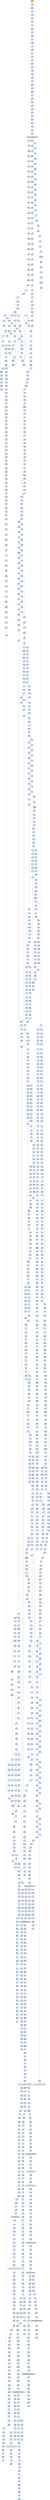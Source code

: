 strict digraph G {
	graph [bgcolor=transparent,
		name=G
	];
	node [color=lightsteelblue,
		fillcolor=lightsteelblue,
		shape=rectangle,
		style=filled
	];
	a0x00401000movl_0x415eecUINT32_eax	[color=lightgrey,
		fillcolor=orange,
		label=movl];
	a0x00401005pushl_eax	[label=pushl];
	a0x00401000movl_0x415eecUINT32_eax -> a0x00401005pushl_eax	[color="#000000"];
	a0x00401006pushl_fs_0	[label=pushl];
	a0x00401005pushl_eax -> a0x00401006pushl_fs_0	[color="#000000"];
	a0x0040100dmovl_esp_fs_0	[label=movl];
	a0x00401006pushl_fs_0 -> a0x0040100dmovl_esp_fs_0	[color="#000000"];
	a0x00401014xorl_eax_eax	[label=xorl];
	a0x0040100dmovl_esp_fs_0 -> a0x00401014xorl_eax_eax	[color="#000000"];
	a0x00401016movl_ecx_eax_	[label=movl];
	a0x00401014xorl_eax_eax -> a0x00401016movl_ecx_eax_	[color="#000000"];
	a0x00415eecmovl_0xf0414c71UINT32_eax	[label=movl];
	a0x00401016movl_ecx_eax_ -> a0x00415eecmovl_0xf0414c71UINT32_eax	[color="#000000"];
	a0x00415ef1leal_0x1000129eeax__ecx	[label=leal];
	a0x00415eecmovl_0xf0414c71UINT32_eax -> a0x00415ef1leal_0x1000129eeax__ecx	[color="#000000"];
	a0x00415ef7movl_eax_0x1ecx_	[label=movl];
	a0x00415ef1leal_0x1000129eeax__ecx -> a0x00415ef7movl_eax_0x1ecx_	[color="#000000"];
	a0x00415efamovl_0x4esp__edx	[label=movl];
	a0x00415ef7movl_eax_0x1ecx_ -> a0x00415efamovl_0x4esp__edx	[color="#000000"];
	a0x00415efemovl_0xcedx__edx	[label=movl];
	a0x00415efamovl_0x4esp__edx -> a0x00415efemovl_0xcedx__edx	[color="#000000"];
	a0x00415f01movb_0xffffffe9UINT8_edx_	[label=movb];
	a0x00415efemovl_0xcedx__edx -> a0x00415f01movb_0xffffffe9UINT8_edx_	[color="#000000"];
	a0x00415f04addl_0x5UINT8_edx	[label=addl];
	a0x00415f01movb_0xffffffe9UINT8_edx_ -> a0x00415f04addl_0x5UINT8_edx	[color="#000000"];
	a0x00415f07subl_edx_ecx	[label=subl];
	a0x00415f04addl_0x5UINT8_edx -> a0x00415f07subl_edx_ecx	[color="#000000"];
	a0x00415f09movl_ecx__4edx_	[label=movl];
	a0x00415f07subl_edx_ecx -> a0x00415f09movl_ecx__4edx_	[color="#000000"];
	a0x00415f0cxorl_eax_eax	[label=xorl];
	a0x00415f09movl_ecx__4edx_ -> a0x00415f0cxorl_eax_eax	[color="#000000"];
	a0x00415f0eret	[label=ret];
	a0x00415f0cxorl_eax_eax -> a0x00415f0eret	[color="#000000"];
	a0x00401016jmp_0x00415f0f	[label=jmp];
	a0x00415f0eret -> a0x00401016jmp_0x00415f0f	[color="#000000"];
	a0x00415f0fmovl_0xf0414c71UINT32_eax	[label=movl];
	a0x00401016jmp_0x00415f0f -> a0x00415f0fmovl_0xf0414c71UINT32_eax	[color="#000000"];
	a0x00415f14popl_fs_0	[label=popl];
	a0x00415f0fmovl_0xf0414c71UINT32_eax -> a0x00415f14popl_fs_0	[color="#000000"];
	a0x00415f1baddl_0x4UINT8_esp	[label=addl];
	a0x00415f14popl_fs_0 -> a0x00415f1baddl_0x4UINT8_esp	[color="#000000"];
	a0x00415f1epushl_ebp	[label=pushl];
	a0x00415f1baddl_0x4UINT8_esp -> a0x00415f1epushl_ebp	[color="#000000"];
	a0x00415f1fpushl_ebx	[label=pushl];
	a0x00415f1epushl_ebp -> a0x00415f1fpushl_ebx	[color="#000000"];
	a0x00415f20pushl_ecx	[label=pushl];
	a0x00415f1fpushl_ebx -> a0x00415f20pushl_ecx	[color="#000000"];
	a0x00415f21pushl_edi	[label=pushl];
	a0x00415f20pushl_ecx -> a0x00415f21pushl_edi	[color="#000000"];
	a0x00415f22pushl_esi	[label=pushl];
	a0x00415f21pushl_edi -> a0x00415f22pushl_esi	[color="#000000"];
	a0x00415f23pushl_edx	[label=pushl];
	a0x00415f22pushl_esi -> a0x00415f23pushl_edx	[color="#000000"];
	a0x00415f24leal_0x10001257eax__ebx	[label=leal];
	a0x00415f23pushl_edx -> a0x00415f24leal_0x10001257eax__ebx	[color="#000000"];
	a0x00415f2amovl_0x18ebx__edx	[label=movl];
	a0x00415f24leal_0x10001257eax__ebx -> a0x00415f2amovl_0x18ebx__edx	[color="#000000"];
	a0x00415f2dpushl_edx	[label=pushl];
	a0x00415f2amovl_0x18ebx__edx -> a0x00415f2dpushl_edx	[color="#000000"];
	a0x00415f2emovl_eax_ebp	[label=movl];
	a0x00415f2dpushl_edx -> a0x00415f2emovl_eax_ebp	[color="#000000"];
	a0x00415f30pushl_0x40UINT8	[label=pushl];
	a0x00415f2emovl_eax_ebp -> a0x00415f30pushl_0x40UINT8	[color="#000000"];
	a0x00415f32pushl_0x1000UINT32	[label=pushl];
	a0x00415f30pushl_0x40UINT8 -> a0x00415f32pushl_0x1000UINT32	[color="#000000"];
	a0x00415f37pushl_0x4ebx_	[label=pushl];
	a0x00415f32pushl_0x1000UINT32 -> a0x00415f37pushl_0x4ebx_	[color="#000000"];
	a0x00415f3apushl_0x0UINT8	[label=pushl];
	a0x00415f37pushl_0x4ebx_ -> a0x00415f3apushl_0x0UINT8	[color="#000000"];
	a0x00415f3cmovl_0x10ebx__ecx	[label=movl];
	a0x00415f3apushl_0x0UINT8 -> a0x00415f3cmovl_0x10ebx__ecx	[color="#000000"];
	a0x00415f3faddl_edx_ecx	[label=addl];
	a0x00415f3cmovl_0x10ebx__ecx -> a0x00415f3faddl_edx_ecx	[color="#000000"];
	a0x00415f41movl_ecx__eax	[label=movl];
	a0x00415f3faddl_edx_ecx -> a0x00415f41movl_ecx__eax	[color="#000000"];
	a0x00415f43call_eax	[label=call];
	a0x00415f41movl_ecx__eax -> a0x00415f43call_eax	[color="#000000"];
	VIRTUALALLOC_KERNEL32_DLL	[color=lightgrey,
		fillcolor=lightgrey,
		label="VIRTUALALLOC-KERNEL32-DLL"];
	a0x00415f43call_eax -> VIRTUALALLOC_KERNEL32_DLL	[color="#000000"];
	a0x00415f45popl_edx	[label=popl];
	VIRTUALALLOC_KERNEL32_DLL -> a0x00415f45popl_edx	[color="#000000"];
	a0x014009f4movl_eax_0x10001f27ebp_	[label=movl];
	VIRTUALALLOC_KERNEL32_DLL -> a0x014009f4movl_eax_0x10001f27ebp_	[color="#000000"];
	a0x01400851movl_esi__ebx	[label=movl];
	VIRTUALALLOC_KERNEL32_DLL -> a0x01400851movl_esi__ebx	[color="#000000"];
	a0x00415f46movl_eax_edi	[label=movl];
	a0x00415f45popl_edx -> a0x00415f46movl_eax_edi	[color="#000000"];
	a0x00415f48pushl_eax	[label=pushl];
	a0x00415f46movl_eax_edi -> a0x00415f48pushl_eax	[color="#000000"];
	a0x00415f49pushl_edx	[label=pushl];
	a0x00415f48pushl_eax -> a0x00415f49pushl_edx	[color="#000000"];
	a0x00415f4amovl_ebx__esi	[label=movl];
	a0x00415f49pushl_edx -> a0x00415f4amovl_ebx__esi	[color="#000000"];
	a0x00415f4cmovl_0x20ebx__eax	[label=movl];
	a0x00415f4amovl_ebx__esi -> a0x00415f4cmovl_0x20ebx__eax	[color="#000000"];
	a0x00415f4faddl_edx_eax	[label=addl];
	a0x00415f4cmovl_0x20ebx__eax -> a0x00415f4faddl_edx_eax	[color="#000000"];
	a0x00415f51movl_eax__ecx	[label=movl];
	a0x00415f4faddl_edx_eax -> a0x00415f51movl_eax__ecx	[color="#000000"];
	a0x00415f53movl_ecx_0x20ebx_	[label=movl];
	a0x00415f51movl_eax__ecx -> a0x00415f53movl_ecx_0x20ebx_	[color="#000000"];
	a0x00415f56movl_0x1cebx__eax	[label=movl];
	a0x00415f53movl_ecx_0x20ebx_ -> a0x00415f56movl_0x1cebx__eax	[color="#000000"];
	a0x00415f59addl_edx_eax	[label=addl];
	a0x00415f56movl_0x1cebx__eax -> a0x00415f59addl_edx_eax	[color="#000000"];
	a0x00415f5bmovl_eax__ecx	[label=movl];
	a0x00415f59addl_edx_eax -> a0x00415f5bmovl_eax__ecx	[color="#000000"];
	a0x00415f5dmovl_ecx_0x1cebx_	[label=movl];
	a0x00415f5bmovl_eax__ecx -> a0x00415f5dmovl_ecx_0x1cebx_	[color="#000000"];
	a0x00415f60addl_edx_esi	[label=addl];
	a0x00415f5dmovl_ecx_0x1cebx_ -> a0x00415f60addl_edx_esi	[color="#000000"];
	a0x00415f62movl_0xcebx__ecx	[label=movl];
	a0x00415f60addl_edx_esi -> a0x00415f62movl_0xcebx__ecx	[color="#000000"];
	a0x00415f65addl_edx_ecx	[label=addl];
	a0x00415f62movl_0xcebx__ecx -> a0x00415f65addl_edx_ecx	[color="#000000"];
	a0x00415f67leal_0x1cebx__eax	[label=leal];
	a0x00415f65addl_edx_ecx -> a0x00415f67leal_0x1cebx__eax	[color="#000000"];
	a0x00415f6apushl_eax	[label=pushl];
	a0x00415f67leal_0x1cebx__eax -> a0x00415f6apushl_eax	[color="#000000"];
	a0x00415f6bpushl_edi	[label=pushl];
	a0x00415f6apushl_eax -> a0x00415f6bpushl_edi	[color="#000000"];
	a0x00415f6cpushl_esi	[label=pushl];
	a0x00415f6bpushl_edi -> a0x00415f6cpushl_esi	[color="#000000"];
	a0x00415f6dcall_ecx	[label=call];
	a0x00415f6cpushl_esi -> a0x00415f6dcall_ecx	[color="#000000"];
	a0x00415e1apusha_	[label=pusha];
	a0x00415f6dcall_ecx -> a0x00415e1apusha_	[color="#000000"];
	a0x00415e1bmovl_0x24esp__esi	[label=movl];
	a0x00415e1apusha_ -> a0x00415e1bmovl_0x24esp__esi	[color="#000000"];
	a0x00415e1fmovl_0x28esp__edi	[label=movl];
	a0x00415e1bmovl_0x24esp__esi -> a0x00415e1fmovl_0x28esp__edi	[color="#000000"];
	a0x00415e23cld_	[label=cld];
	a0x00415e1fmovl_0x28esp__edi -> a0x00415e23cld_	[color="#000000"];
	a0x00415e24movb_0xffffff80UINT8_dl	[label=movb];
	a0x00415e23cld_ -> a0x00415e24movb_0xffffff80UINT8_dl	[color="#000000"];
	a0x00415e26xorl_ebx_ebx	[label=xorl];
	a0x00415e24movb_0xffffff80UINT8_dl -> a0x00415e26xorl_ebx_ebx	[color="#000000"];
	a0x00415e28movsb_ds_esi__es_edi_	[label=movsb];
	a0x00415e26xorl_ebx_ebx -> a0x00415e28movsb_ds_esi__es_edi_	[color="#000000"];
	a0x00415e29movb_0x2UINT8_bl	[label=movb];
	a0x00415e28movsb_ds_esi__es_edi_ -> a0x00415e29movb_0x2UINT8_bl	[color="#000000"];
	a0x00415e2bcall_0x00415e9d	[label=call];
	a0x00415e29movb_0x2UINT8_bl -> a0x00415e2bcall_0x00415e9d	[color="#000000"];
	a0x00415e9daddb_dl_dl	[label=addb];
	a0x00415e2bcall_0x00415e9d -> a0x00415e9daddb_dl_dl	[color="#000000"];
	a0x00415e9fjne_0x00415ea6	[label=jne];
	a0x00415e9daddb_dl_dl -> a0x00415e9fjne_0x00415ea6	[color="#000000"];
	a0x00415ea1movb_esi__dl	[label=movb];
	a0x00415e9fjne_0x00415ea6 -> a0x00415ea1movb_esi__dl	[color="#000000",
		label=F];
	a0x00415ea6ret	[label=ret];
	a0x00415e9fjne_0x00415ea6 -> a0x00415ea6ret	[color="#000000",
		label=T];
	a0x00415ea3incl_esi	[label=incl];
	a0x00415ea1movb_esi__dl -> a0x00415ea3incl_esi	[color="#000000"];
	a0x00415ea4adcb_dl_dl	[label=adcb];
	a0x00415ea3incl_esi -> a0x00415ea4adcb_dl_dl	[color="#000000"];
	a0x00415ea4adcb_dl_dl -> a0x00415ea6ret	[color="#000000"];
	a0x00415e30jae_0x00415e28	[label=jae];
	a0x00415ea6ret -> a0x00415e30jae_0x00415e28	[color="#000000"];
	a0x00415e39jae_0x00415e57	[label=jae];
	a0x00415ea6ret -> a0x00415e39jae_0x00415e57	[color="#000000"];
	a0x00415e42jae_0x00415e67	[label=jae];
	a0x00415ea6ret -> a0x00415e42jae_0x00415e67	[color="#000000"];
	a0x00415e4eadcb_al_al	[label=adcb];
	a0x00415ea6ret -> a0x00415e4eadcb_al_al	[color="#000000"];
	a0x00415eafadcl_ecx_ecx	[label=adcl];
	a0x00415ea6ret -> a0x00415eafadcl_ecx_ecx	[color="#000000"];
	a0x00415eb6jb_0x00415eaa	[label=jb];
	a0x00415ea6ret -> a0x00415eb6jb_0x00415eaa	[color="#000000"];
	a0x00415e32xorl_ecx_ecx	[label=xorl];
	a0x00415e30jae_0x00415e28 -> a0x00415e32xorl_ecx_ecx	[color="#000000",
		label=F];
	a0x00415e34call_0x00415e9d	[label=call];
	a0x00415e32xorl_ecx_ecx -> a0x00415e34call_0x00415e9d	[color="#000000"];
	a0x00415e3bxorl_eax_eax	[label=xorl];
	a0x00415e39jae_0x00415e57 -> a0x00415e3bxorl_eax_eax	[color="#000000",
		label=F];
	a0x00415e57call_0x00415ea9	[label=call];
	a0x00415e39jae_0x00415e57 -> a0x00415e57call_0x00415ea9	[color="#000000",
		label=T];
	a0x00415e3dcall_0x00415e9d	[label=call];
	a0x00415e3bxorl_eax_eax -> a0x00415e3dcall_0x00415e9d	[color="#000000"];
	a0x00415e44movb_0x2UINT8_bl	[label=movb];
	a0x00415e42jae_0x00415e67 -> a0x00415e44movb_0x2UINT8_bl	[color="#000000",
		label=F];
	a0x00415e67lodsb_ds_esi__al	[label=lodsb];
	a0x00415e42jae_0x00415e67 -> a0x00415e67lodsb_ds_esi__al	[color="#000000",
		label=T];
	a0x00415e46incl_ecx	[label=incl];
	a0x00415e44movb_0x2UINT8_bl -> a0x00415e46incl_ecx	[color="#000000"];
	a0x00415e47movb_0x10UINT8_al	[label=movb];
	a0x00415e46incl_ecx -> a0x00415e47movb_0x10UINT8_al	[color="#000000"];
	a0x00415e49call_0x00415e9d	[label=call];
	a0x00415e47movb_0x10UINT8_al -> a0x00415e49call_0x00415e9d	[color="#000000"];
	a0x00415e50jae_0x00415e49	[label=jae];
	a0x00415e4eadcb_al_al -> a0x00415e50jae_0x00415e49	[color="#000000"];
	a0x00415e50jae_0x00415e49 -> a0x00415e49call_0x00415e9d	[color="#000000",
		label=T];
	a0x00415e52jne_0x00415e93	[label=jne];
	a0x00415e50jae_0x00415e49 -> a0x00415e52jne_0x00415e93	[color="#000000",
		label=F];
	a0x00415e54stosb_al_es_edi_	[label=stosb];
	a0x00415e52jne_0x00415e93 -> a0x00415e54stosb_al_es_edi_	[color="#000000",
		label=F];
	a0x00415e93pushl_esi	[label=pushl];
	a0x00415e52jne_0x00415e93 -> a0x00415e93pushl_esi	[color="#000000",
		label=T];
	a0x00415e55jmp_0x00415e2b	[label=jmp];
	a0x00415e54stosb_al_es_edi_ -> a0x00415e55jmp_0x00415e2b	[color="#000000"];
	a0x00415ea9incl_ecx	[label=incl];
	a0x00415e57call_0x00415ea9 -> a0x00415ea9incl_ecx	[color="#000000"];
	a0x00415eaacall_0x00415e9d	[label=call];
	a0x00415ea9incl_ecx -> a0x00415eaacall_0x00415e9d	[color="#000000"];
	a0x00415eb1call_0x00415e9d	[label=call];
	a0x00415eafadcl_ecx_ecx -> a0x00415eb1call_0x00415e9d	[color="#000000"];
	a0x00415eb6jb_0x00415eaa -> a0x00415eaacall_0x00415e9d	[color="#000000",
		label=T];
	a0x00415eb8ret	[label=ret];
	a0x00415eb6jb_0x00415eaa -> a0x00415eb8ret	[color="#000000",
		label=F];
	a0x00415e5csubl_ebx_ecx	[label=subl];
	a0x00415eb8ret -> a0x00415e5csubl_ebx_ecx	[color="#000000"];
	a0x00415e7bcmpl_0x7d00UINT32_eax	[label=cmpl];
	a0x00415eb8ret -> a0x00415e7bcmpl_0x7d00UINT32_eax	[color="#000000"];
	a0x00415e65jmp_0x00415e8f	[label=jmp];
	a0x00415eb8ret -> a0x00415e65jmp_0x00415e8f	[color="#000000"];
	a0x00415e5ejne_0x00415e70	[label=jne];
	a0x00415e5csubl_ebx_ecx -> a0x00415e5ejne_0x00415e70	[color="#000000"];
	a0x00415e70xchgl_eax_ecx	[label=xchgl];
	a0x00415e5ejne_0x00415e70 -> a0x00415e70xchgl_eax_ecx	[color="#000000",
		label=T];
	a0x00415e60call_0x00415ea7	[label=call];
	a0x00415e5ejne_0x00415e70 -> a0x00415e60call_0x00415ea7	[color="#000000",
		label=F];
	a0x00415e71decl_eax	[label=decl];
	a0x00415e70xchgl_eax_ecx -> a0x00415e71decl_eax	[color="#000000"];
	a0x00415e72shll_0x8UINT8_eax	[label=shll];
	a0x00415e71decl_eax -> a0x00415e72shll_0x8UINT8_eax	[color="#000000"];
	a0x00415e75lodsb_ds_esi__al	[label=lodsb];
	a0x00415e72shll_0x8UINT8_eax -> a0x00415e75lodsb_ds_esi__al	[color="#000000"];
	a0x00415e76call_0x00415ea7	[label=call];
	a0x00415e75lodsb_ds_esi__al -> a0x00415e76call_0x00415ea7	[color="#000000"];
	a0x00415ea7xorl_ecx_ecx	[label=xorl];
	a0x00415e76call_0x00415ea7 -> a0x00415ea7xorl_ecx_ecx	[color="#000000"];
	a0x00415ea7xorl_ecx_ecx -> a0x00415ea9incl_ecx	[color="#000000"];
	a0x00415e80jae_0x00415e8c	[label=jae];
	a0x00415e7bcmpl_0x7d00UINT32_eax -> a0x00415e80jae_0x00415e8c	[color="#000000"];
	a0x00415e82cmpb_0x5UINT8_ah	[label=cmpb];
	a0x00415e80jae_0x00415e8c -> a0x00415e82cmpb_0x5UINT8_ah	[color="#000000",
		label=F];
	a0x00415e85jae_0x00415e8d	[label=jae];
	a0x00415e82cmpb_0x5UINT8_ah -> a0x00415e85jae_0x00415e8d	[color="#000000"];
	a0x00415e87cmpl_0x7fUINT8_eax	[label=cmpl];
	a0x00415e85jae_0x00415e8d -> a0x00415e87cmpl_0x7fUINT8_eax	[color="#000000",
		label=F];
	a0x00415e8dincl_ecx	[label=incl];
	a0x00415e85jae_0x00415e8d -> a0x00415e8dincl_ecx	[color="#000000",
		label=T];
	a0x00415e8aja_0x00415e8e	[label=ja];
	a0x00415e87cmpl_0x7fUINT8_eax -> a0x00415e8aja_0x00415e8e	[color="#000000"];
	a0x00415e8cincl_ecx	[label=incl];
	a0x00415e8aja_0x00415e8e -> a0x00415e8cincl_ecx	[color="#000000",
		label=F];
	a0x00415e8exchgl_eax_ebp	[label=xchgl];
	a0x00415e8aja_0x00415e8e -> a0x00415e8exchgl_eax_ebp	[color="#000000",
		label=T];
	a0x00415e8cincl_ecx -> a0x00415e8dincl_ecx	[color="#000000"];
	a0x00415e8dincl_ecx -> a0x00415e8exchgl_eax_ebp	[color="#000000"];
	a0x00415e8fmovl_ebp_eax	[label=movl];
	a0x00415e8exchgl_eax_ebp -> a0x00415e8fmovl_ebp_eax	[color="#000000"];
	a0x00415e91movb_0x1UINT8_bl	[label=movb];
	a0x00415e8fmovl_ebp_eax -> a0x00415e91movb_0x1UINT8_bl	[color="#000000"];
	a0x00415e91movb_0x1UINT8_bl -> a0x00415e93pushl_esi	[color="#000000"];
	a0x00415e94movl_edi_esi	[label=movl];
	a0x00415e93pushl_esi -> a0x00415e94movl_edi_esi	[color="#000000"];
	a0x00415e96subl_eax_esi	[label=subl];
	a0x00415e94movl_edi_esi -> a0x00415e96subl_eax_esi	[color="#000000"];
	a0x00415e98repz_movsb_ds_esi__es_edi_	[label=repz];
	a0x00415e96subl_eax_esi -> a0x00415e98repz_movsb_ds_esi__es_edi_	[color="#000000"];
	a0x00415e9apopl_esi	[label=popl];
	a0x00415e98repz_movsb_ds_esi__es_edi_ -> a0x00415e9apopl_esi	[color="#000000"];
	a0x00415e9bjmp_0x00415e2b	[label=jmp];
	a0x00415e9apopl_esi -> a0x00415e9bjmp_0x00415e2b	[color="#000000"];
	a0x00415e68shrl_eax	[label=shrl];
	a0x00415e67lodsb_ds_esi__al -> a0x00415e68shrl_eax	[color="#000000"];
	a0x00415e6aje_0x00415eb9	[label=je];
	a0x00415e68shrl_eax -> a0x00415e6aje_0x00415eb9	[color="#000000"];
	a0x00415e6cadcl_ecx_ecx	[label=adcl];
	a0x00415e6aje_0x00415eb9 -> a0x00415e6cadcl_ecx_ecx	[color="#000000",
		label=F];
	a0x00415eb9subl_0x28esp__edi	[label=subl];
	a0x00415e6aje_0x00415eb9 -> a0x00415eb9subl_0x28esp__edi	[color="#000000",
		label=T];
	a0x00415e6ejmp_0x00415e8c	[label=jmp];
	a0x00415e6cadcl_ecx_ecx -> a0x00415e6ejmp_0x00415e8c	[color="#000000"];
	a0x00415e6ejmp_0x00415e8c -> a0x00415e8cincl_ecx	[color="#000000"];
	a0x00415e60call_0x00415ea7 -> a0x00415ea7xorl_ecx_ecx	[color="#000000"];
	a0x00415e65jmp_0x00415e8f -> a0x00415e8fmovl_ebp_eax	[color="#000000"];
	a0x00415ebdmovl_edi_0x1cesp_	[label=movl];
	a0x00415eb9subl_0x28esp__edi -> a0x00415ebdmovl_edi_0x1cesp_	[color="#000000"];
	a0x00415ec1popa_	[label=popa];
	a0x00415ebdmovl_edi_0x1cesp_ -> a0x00415ec1popa_	[color="#000000"];
	a0x00415ec2ret_0xcUINT16	[label=ret];
	a0x00415ec1popa_ -> a0x00415ec2ret_0xcUINT16	[color="#000000"];
	a0x00415f6fpopl_edx	[label=popl];
	a0x00415ec2ret_0xcUINT16 -> a0x00415f6fpopl_edx	[color="#000000"];
	a0x00415f70popl_eax	[label=popl];
	a0x00415f6fpopl_edx -> a0x00415f70popl_eax	[color="#000000"];
	a0x00415f71addl_0x8ebx__eax	[label=addl];
	a0x00415f70popl_eax -> a0x00415f71addl_0x8ebx__eax	[color="#000000"];
	a0x00415f74movl_eax_edi	[label=movl];
	a0x00415f71addl_0x8ebx__eax -> a0x00415f74movl_eax_edi	[color="#000000"];
	a0x00415f76pushl_edx	[label=pushl];
	a0x00415f74movl_eax_edi -> a0x00415f76pushl_edx	[color="#000000"];
	a0x00415f77movl_eax_esi	[label=movl];
	a0x00415f76pushl_edx -> a0x00415f77movl_eax_esi	[color="#000000"];
	a0x00415f79movl__4esi__eax	[label=movl];
	a0x00415f77movl_eax_esi -> a0x00415f79movl__4esi__eax	[color="#000000"];
	a0x00415f7caddl_0x4UINT8_eax	[label=addl];
	a0x00415f79movl__4esi__eax -> a0x00415f7caddl_0x4UINT8_eax	[color="#000000"];
	a0x00415f7fsubl_eax_esi	[label=subl];
	a0x00415f7caddl_0x4UINT8_eax -> a0x00415f7fsubl_eax_esi	[color="#000000"];
	a0x00415f81movl_edx_0x8esi_	[label=movl];
	a0x00415f7fsubl_eax_esi -> a0x00415f81movl_edx_0x8esi_	[color="#000000"];
	a0x00415f84movl_0xcebx__ecx	[label=movl];
	a0x00415f81movl_edx_0x8esi_ -> a0x00415f84movl_0xcebx__ecx	[color="#000000"];
	a0x00415f87movl_ecx_0x14esi_	[label=movl];
	a0x00415f84movl_0xcebx__ecx -> a0x00415f87movl_ecx_0x14esi_	[color="#000000"];
	a0x00415f8acall_edi	[label=call];
	a0x00415f87movl_ecx_0x14esi_ -> a0x00415f8acall_edi	[color="#000000"];
	a0x01400964pushl_ebx	[label=pushl];
	a0x00415f8acall_edi -> a0x01400964pushl_ebx	[color="#000000"];
	a0x01400965pushl_edi	[label=pushl];
	a0x01400964pushl_ebx -> a0x01400965pushl_edi	[color="#000000"];
	a0x01400966pushl_esi	[label=pushl];
	a0x01400965pushl_edi -> a0x01400966pushl_esi	[color="#000000"];
	a0x01400967pushl_ebp	[label=pushl];
	a0x01400966pushl_esi -> a0x01400967pushl_ebp	[color="#000000"];
	a0x01400968call_0x140096d	[label=call];
	a0x01400967pushl_ebp -> a0x01400968call_0x140096d	[color="#000000"];
	a0x0140096dpopl_ebp	[label=popl];
	a0x01400968call_0x140096d -> a0x0140096dpopl_ebp	[color="#000000"];
	a0x0140096esubl_0x1000134cUINT32_ebp	[label=subl];
	a0x0140096dpopl_ebp -> a0x0140096esubl_0x1000134cUINT32_ebp	[color="#000000"];
	a0x01400974leal_0x10001343ebp__esi	[label=leal];
	a0x0140096esubl_0x1000134cUINT32_ebp -> a0x01400974leal_0x10001343ebp__esi	[color="#000000"];
	a0x0140097amovl__4esi__eax	[label=movl];
	a0x01400974leal_0x10001343ebp__esi -> a0x0140097amovl__4esi__eax	[color="#000000"];
	a0x0140097daddl_0x4UINT8_eax	[label=addl];
	a0x0140097amovl__4esi__eax -> a0x0140097daddl_0x4UINT8_eax	[color="#000000"];
	a0x01400980subl_eax_esi	[label=subl];
	a0x0140097daddl_0x4UINT8_eax -> a0x01400980subl_eax_esi	[color="#000000"];
	a0x01400982cld_	[label=cld];
	a0x01400980subl_eax_esi -> a0x01400982cld_	[color="#000000"];
	a0x01400983movl_esi_ebx	[label=movl];
	a0x01400982cld_ -> a0x01400983movl_esi_ebx	[color="#000000"];
	a0x01400985movl_0x8esi__edx	[label=movl];
	a0x01400983movl_esi_ebx -> a0x01400985movl_0x8esi__edx	[color="#000000"];
	a0x01400988movl_0x1cesi__esi	[label=movl];
	a0x01400985movl_0x8esi__edx -> a0x01400988movl_0x1cesi__esi	[color="#000000"];
	a0x0140098baddl_edx_esi	[label=addl];
	a0x01400988movl_0x1cesi__esi -> a0x0140098baddl_edx_esi	[color="#000000"];
	a0x0140098dleal_0x10001f2febp__edi	[label=leal];
	a0x0140098baddl_edx_esi -> a0x0140098dleal_0x10001f2febp__edi	[color="#000000"];
	a0x01400993lodsl_ds_esi__eax	[label=lodsl];
	a0x0140098dleal_0x10001f2febp__edi -> a0x01400993lodsl_ds_esi__eax	[color="#000000"];
	a0x01400994stosl_eax_es_edi_	[label=stosl];
	a0x01400993lodsl_ds_esi__eax -> a0x01400994stosl_eax_es_edi_	[color="#000000"];
	a0x01400995lodsl_ds_esi__eax	[label=lodsl];
	a0x01400994stosl_eax_es_edi_ -> a0x01400995lodsl_ds_esi__eax	[color="#000000"];
	a0x01400996stosl_eax_es_edi_	[label=stosl];
	a0x01400995lodsl_ds_esi__eax -> a0x01400996stosl_eax_es_edi_	[color="#000000"];
	a0x01400997lodsl_ds_esi__eax	[label=lodsl];
	a0x01400996stosl_eax_es_edi_ -> a0x01400997lodsl_ds_esi__eax	[color="#000000"];
	a0x01400998stosl_eax_es_edi_	[label=stosl];
	a0x01400997lodsl_ds_esi__eax -> a0x01400998stosl_eax_es_edi_	[color="#000000"];
	a0x01400999lodsl_ds_esi__eax	[label=lodsl];
	a0x01400998stosl_eax_es_edi_ -> a0x01400999lodsl_ds_esi__eax	[color="#000000"];
	a0x0140099astosl_eax_es_edi_	[label=stosl];
	a0x01400999lodsl_ds_esi__eax -> a0x0140099astosl_eax_es_edi_	[color="#000000"];
	a0x0140099bnop_	[label=nop];
	a0x0140099astosl_eax_es_edi_ -> a0x0140099bnop_	[color="#000000"];
	a0x0140099ccmpl_0x1UINT8_0x48ebx_	[label=cmpl];
	a0x0140099bnop_ -> a0x0140099ccmpl_0x1UINT8_0x48ebx_	[color="#000000"];
	a0x014009a0je_0x14009b7	[label=je];
	a0x0140099ccmpl_0x1UINT8_0x48ebx_ -> a0x014009a0je_0x14009b7	[color="#000000"];
	a0x014009a2movl_0x44ebx__esi	[label=movl];
	a0x014009a0je_0x14009b7 -> a0x014009a2movl_0x44ebx__esi	[color="#000000",
		label=F];
	a0x014009a5testl_esi_esi	[label=testl];
	a0x014009a2movl_0x44ebx__esi -> a0x014009a5testl_esi_esi	[color="#000000"];
	a0x014009a7je_0x14009b7	[label=je];
	a0x014009a5testl_esi_esi -> a0x014009a7je_0x14009b7	[color="#000000"];
	a0x014009a9movl_0x23UINT32_ecx	[label=movl];
	a0x014009a7je_0x14009b7 -> a0x014009a9movl_0x23UINT32_ecx	[color="#000000",
		label=F];
	a0x014009aeaddl_edx_esi	[label=addl];
	a0x014009a9movl_0x23UINT32_ecx -> a0x014009aeaddl_edx_esi	[color="#000000"];
	a0x014009b0movl_0x40ebx__edi	[label=movl];
	a0x014009aeaddl_edx_esi -> a0x014009b0movl_0x40ebx__edi	[color="#000000"];
	a0x014009b3addl_edx_edi	[label=addl];
	a0x014009b0movl_0x40ebx__edi -> a0x014009b3addl_edx_edi	[color="#000000"];
	a0x014009b5repz_movsb_ds_esi__es_edi_	[label=repz];
	a0x014009b3addl_edx_edi -> a0x014009b5repz_movsb_ds_esi__es_edi_	[color="#000000"];
	a0x014009b7movl_ebx_esi	[label=movl];
	a0x014009b5repz_movsb_ds_esi__es_edi_ -> a0x014009b7movl_ebx_esi	[color="#000000"];
	a0x014009b9leal_0x10001f1bebp__edi	[label=leal];
	a0x014009b7movl_ebx_esi -> a0x014009b9leal_0x10001f1bebp__edi	[color="#000000"];
	a0x014009bfaddl_ebp_edi_	[label=addl];
	a0x014009b9leal_0x10001f1bebp__edi -> a0x014009bfaddl_ebp_edi_	[color="#000000"];
	a0x014009c1addl_ebp_0x4edi_	[label=addl];
	a0x014009bfaddl_ebp_edi_ -> a0x014009c1addl_ebp_0x4edi_	[color="#000000"];
	a0x014009c4addl_ebp_0x8edi_	[label=addl];
	a0x014009c1addl_ebp_0x4edi_ -> a0x014009c4addl_ebp_0x8edi_	[color="#000000"];
	a0x014009c7leal_0x10001effebp__ecx	[label=leal];
	a0x014009c4addl_ebp_0x8edi_ -> a0x014009c7leal_0x10001effebp__ecx	[color="#000000"];
	a0x014009cdpushl_ecx	[label=pushl];
	a0x014009c7leal_0x10001effebp__ecx -> a0x014009cdpushl_ecx	[color="#000000"];
	a0x014009cecall_0x1400b19	[label=call];
	a0x014009cdpushl_ecx -> a0x014009cecall_0x1400b19	[color="#000000"];
	a0x01400b19pushl_ebp	[label=pushl];
	a0x014009cecall_0x1400b19 -> a0x01400b19pushl_ebp	[color="#000000"];
	a0x01400b1amovl_esp_ebp	[label=movl];
	a0x01400b19pushl_ebp -> a0x01400b1amovl_esp_ebp	[color="#000000"];
	a0x01400b1caddl_0xfffffffcUINT8_esp	[label=addl];
	a0x01400b1amovl_esp_ebp -> a0x01400b1caddl_0xfffffffcUINT8_esp	[color="#000000"];
	a0x01400b1fpushl_ebx	[label=pushl];
	a0x01400b1caddl_0xfffffffcUINT8_esp -> a0x01400b1fpushl_ebx	[color="#000000"];
	a0x01400b20pushl_edi	[label=pushl];
	a0x01400b1fpushl_ebx -> a0x01400b20pushl_edi	[color="#000000"];
	a0x01400b21pushl_esi	[label=pushl];
	a0x01400b20pushl_edi -> a0x01400b21pushl_esi	[color="#000000"];
	a0x01400b22call_0x1400b27	[label=call];
	a0x01400b21pushl_esi -> a0x01400b22call_0x1400b27	[color="#000000"];
	a0x01400b27popl_ebx	[label=popl];
	a0x01400b22call_0x1400b27 -> a0x01400b27popl_ebx	[color="#000000"];
	a0x01400b28subl_0x10001506UINT32_ebx	[label=subl];
	a0x01400b27popl_ebx -> a0x01400b28subl_0x10001506UINT32_ebx	[color="#000000"];
	a0x01400b2emovl_0x8ebp__esi	[label=movl];
	a0x01400b28subl_0x10001506UINT32_ebx -> a0x01400b2emovl_0x8ebp__esi	[color="#000000"];
	a0x01400b31movl_esi__ecx	[label=movl];
	a0x01400b2emovl_0x8ebp__esi -> a0x01400b31movl_esi__ecx	[color="#000000"];
	a0x01400b33addl_ebx_ecx	[label=addl];
	a0x01400b31movl_esi__ecx -> a0x01400b33addl_ebx_ecx	[color="#000000"];
	a0x01400b35pushl_ecx	[label=pushl];
	a0x01400b33addl_ebx_ecx -> a0x01400b35pushl_ecx	[color="#000000"];
	a0x01400b36call_0x10001f2febx_	[label=call];
	a0x01400b35pushl_ecx -> a0x01400b36call_0x10001f2febx_	[color="#000000"];
	LOADLIBRARYA_KERNEL32_DLL	[color=lightgrey,
		fillcolor=lightgrey,
		label="LOADLIBRARYA-KERNEL32-DLL"];
	a0x01400b36call_0x10001f2febx_ -> LOADLIBRARYA_KERNEL32_DLL	[color="#000000"];
	a0x01400b3cmovl_eax__4ebp_	[label=movl];
	LOADLIBRARYA_KERNEL32_DLL -> a0x01400b3cmovl_eax__4ebp_	[color="#000000"];
	a0x01400b3fmovl_0x4esi__edx	[label=movl];
	a0x01400b3cmovl_eax__4ebp_ -> a0x01400b3fmovl_0x4esi__edx	[color="#000000"];
	a0x01400b42movl_0x8esi__edi	[label=movl];
	a0x01400b3fmovl_0x4esi__edx -> a0x01400b42movl_0x8esi__edi	[color="#000000"];
	a0x01400b45addl_ebx_edx	[label=addl];
	a0x01400b42movl_0x8esi__edi -> a0x01400b45addl_ebx_edx	[color="#000000"];
	a0x01400b47addl_ebx_edi	[label=addl];
	a0x01400b45addl_ebx_edx -> a0x01400b47addl_ebx_edi	[color="#000000"];
	a0x01400b49xorl_eax_eax	[label=xorl];
	a0x01400b4baddl_edx__eax	[label=addl];
	a0x01400b49xorl_eax_eax -> a0x01400b4baddl_edx__eax	[color="#000000"];
	a0x01400b4dje_0x1400b65	[label=je];
	a0x01400b4baddl_edx__eax -> a0x01400b4dje_0x1400b65	[color="#000000"];
	a0x01400b4fpushl_edx	[label=pushl];
	a0x01400b4dje_0x1400b65 -> a0x01400b4fpushl_edx	[color="#000000",
		label=F];
	a0x01400b65addl_0xcUINT8_esi	[label=addl];
	a0x01400b4dje_0x1400b65 -> a0x01400b65addl_0xcUINT8_esi	[color="#000000",
		label=T];
	a0x01400b50movl_edx__eax	[label=movl];
	a0x01400b4fpushl_edx -> a0x01400b50movl_edx__eax	[color="#000000"];
	a0x01400b52addl_ebx_eax	[label=addl];
	a0x01400b50movl_edx__eax -> a0x01400b52addl_ebx_eax	[color="#000000"];
	a0x01400b54pushl_eax	[label=pushl];
	a0x01400b52addl_ebx_eax -> a0x01400b54pushl_eax	[color="#000000"];
	a0x01400b55pushl__4ebp_	[label=pushl];
	a0x01400b54pushl_eax -> a0x01400b55pushl__4ebp_	[color="#000000"];
	a0x01400b58call_0x10001f33ebx_	[label=call];
	a0x01400b55pushl__4ebp_ -> a0x01400b58call_0x10001f33ebx_	[color="#000000"];
	GETPROCADDRESS_KERNEL32_DLL	[color=lightgrey,
		fillcolor=lightgrey,
		label="GETPROCADDRESS-KERNEL32-DLL"];
	a0x01400b5estosl_eax_es_edi_	[label=stosl];
	GETPROCADDRESS_KERNEL32_DLL -> a0x01400b5estosl_eax_es_edi_	[color="#000000"];
	a0x014012dbpopl_esi	[label=popl];
	GETPROCADDRESS_KERNEL32_DLL -> a0x014012dbpopl_esi	[color="#000000"];
	a0x01400b5fpopl_edx	[label=popl];
	a0x01400b5estosl_eax_es_edi_ -> a0x01400b5fpopl_edx	[color="#000000"];
	a0x01400b60addl_0x4UINT8_edx	[label=addl];
	a0x01400b5fpopl_edx -> a0x01400b60addl_0x4UINT8_edx	[color="#000000"];
	a0x01400b63jmp_0x1400b49	[label=jmp];
	a0x01400b60addl_0x4UINT8_edx -> a0x01400b63jmp_0x1400b49	[color="#000000"];
	a0x01400b63jmp_0x1400b49 -> a0x01400b49xorl_eax_eax	[color="#000000"];
	a0x01400b68addl_esi__eax	[label=addl];
	a0x01400b65addl_0xcUINT8_esi -> a0x01400b68addl_esi__eax	[color="#000000"];
	a0x01400b6ajne_0x1400b31	[label=jne];
	a0x01400b68addl_esi__eax -> a0x01400b6ajne_0x1400b31	[color="#000000"];
	a0x01400b6ajne_0x1400b31 -> a0x01400b31movl_esi__ecx	[color="#000000",
		label=T];
	a0x01400b6cpopl_esi	[label=popl];
	a0x01400b6ajne_0x1400b31 -> a0x01400b6cpopl_esi	[color="#000000",
		label=F];
	a0x01400b6dpopl_edi	[label=popl];
	a0x01400b6cpopl_esi -> a0x01400b6dpopl_edi	[color="#000000"];
	a0x01400b6epopl_ebx	[label=popl];
	a0x01400b6dpopl_edi -> a0x01400b6epopl_ebx	[color="#000000"];
	a0x01400b6fleave_	[label=leave];
	a0x01400b6epopl_ebx -> a0x01400b6fleave_	[color="#000000"];
	a0x01400b70ret_0x4UINT16	[label=ret];
	a0x01400b6fleave_ -> a0x01400b70ret_0x4UINT16	[color="#000000"];
	a0x014009d3nop_	[label=nop];
	a0x01400b70ret_0x4UINT16 -> a0x014009d3nop_	[color="#000000"];
	a0x014009d4nop_	[label=nop];
	a0x014009d3nop_ -> a0x014009d4nop_	[color="#000000"];
	a0x014009d5nop_	[label=nop];
	a0x014009d4nop_ -> a0x014009d5nop_	[color="#000000"];
	a0x014009d6nop_	[label=nop];
	a0x014009d5nop_ -> a0x014009d6nop_	[color="#000000"];
	a0x014009d7nop_	[label=nop];
	a0x014009d6nop_ -> a0x014009d7nop_	[color="#000000"];
	a0x014009d8nop_	[label=nop];
	a0x014009d7nop_ -> a0x014009d8nop_	[color="#000000"];
	a0x014009d9nop_	[label=nop];
	a0x014009d8nop_ -> a0x014009d9nop_	[color="#000000"];
	a0x014009danop_	[label=nop];
	a0x014009d9nop_ -> a0x014009danop_	[color="#000000"];
	a0x014009dbmovl_0x2cesi__ecx	[label=movl];
	a0x014009danop_ -> a0x014009dbmovl_0x2cesi__ecx	[color="#000000"];
	a0x014009demovl_ecx_0x10001f2bebp_	[label=movl];
	a0x014009dbmovl_0x2cesi__ecx -> a0x014009demovl_ecx_0x10001f2bebp_	[color="#000000"];
	a0x014009e4pushl_0x40UINT8	[label=pushl];
	a0x014009demovl_ecx_0x10001f2bebp_ -> a0x014009e4pushl_0x40UINT8	[color="#000000"];
	a0x014009e6pushl_0x1000UINT32	[label=pushl];
	a0x014009e4pushl_0x40UINT8 -> a0x014009e6pushl_0x1000UINT32	[color="#000000"];
	a0x014009ebpushl_ecx	[label=pushl];
	a0x014009e6pushl_0x1000UINT32 -> a0x014009ebpushl_ecx	[color="#000000"];
	a0x014009ecpushl_0x0UINT8	[label=pushl];
	a0x014009ebpushl_ecx -> a0x014009ecpushl_0x0UINT8	[color="#000000"];
	a0x014009eecall_0x10001f37ebp_	[label=call];
	a0x014009ecpushl_0x0UINT8 -> a0x014009eecall_0x10001f37ebp_	[color="#000000"];
	a0x014009fapushl_esi	[label=pushl];
	a0x014009f4movl_eax_0x10001f27ebp_ -> a0x014009fapushl_esi	[color="#000000"];
	a0x014009fbcall_0x1400df6	[label=call];
	a0x014009fapushl_esi -> a0x014009fbcall_0x1400df6	[color="#000000"];
	a0x01400df6pushl_ebp	[label=pushl];
	a0x014009fbcall_0x1400df6 -> a0x01400df6pushl_ebp	[color="#000000"];
	a0x01400df7movl_esp_ebp	[label=movl];
	a0x01400df6pushl_ebp -> a0x01400df7movl_esp_ebp	[color="#000000"];
	a0x01400df9addl_0xffffffe8UINT8_esp	[label=addl];
	a0x01400df7movl_esp_ebp -> a0x01400df9addl_0xffffffe8UINT8_esp	[color="#000000"];
	a0x01400dfcpushl_ebx	[label=pushl];
	a0x01400df9addl_0xffffffe8UINT8_esp -> a0x01400dfcpushl_ebx	[color="#000000"];
	a0x01400dfdpushl_edi	[label=pushl];
	a0x01400dfcpushl_ebx -> a0x01400dfdpushl_edi	[color="#000000"];
	a0x01400dfepushl_esi	[label=pushl];
	a0x01400dfdpushl_edi -> a0x01400dfepushl_esi	[color="#000000"];
	a0x01400dffcall_0x1400e04	[label=call];
	a0x01400dfepushl_esi -> a0x01400dffcall_0x1400e04	[color="#000000"];
	a0x01400e04popl_ebx	[label=popl];
	a0x01400dffcall_0x1400e04 -> a0x01400e04popl_ebx	[color="#000000"];
	a0x01400e05subl_0x100017e3UINT32_ebx	[label=subl];
	a0x01400e04popl_ebx -> a0x01400e05subl_0x100017e3UINT32_ebx	[color="#000000"];
	a0x01400e0bmovl_0x8ebp__esi	[label=movl];
	a0x01400e05subl_0x100017e3UINT32_ebx -> a0x01400e0bmovl_0x8ebp__esi	[color="#000000"];
	a0x01400e0exorl_eax_eax	[label=xorl];
	a0x01400e0bmovl_0x8ebp__esi -> a0x01400e0exorl_eax_eax	[color="#000000"];
	a0x01400e10xorl_ecx_ecx	[label=xorl];
	a0x01400e0exorl_eax_eax -> a0x01400e10xorl_ecx_ecx	[color="#000000"];
	a0x01400e12addl_0x3cesi__ecx	[label=addl];
	a0x01400e10xorl_ecx_ecx -> a0x01400e12addl_0x3cesi__ecx	[color="#000000"];
	a0x01400e15je_0x1400e21	[label=je];
	a0x01400e12addl_0x3cesi__ecx -> a0x01400e15je_0x1400e21	[color="#000000"];
	a0x01400e17movl_0x8esi__edx	[label=movl];
	a0x01400e15je_0x1400e21 -> a0x01400e17movl_0x8esi__edx	[color="#000000",
		label=F];
	a0x01400e1amovl_esi_edi	[label=movl];
	a0x01400e17movl_0x8esi__edx -> a0x01400e1amovl_esi_edi	[color="#000000"];
	a0x01400e1caddl_0x50UINT8_esi	[label=addl];
	a0x01400e1amovl_esi_edi -> a0x01400e1caddl_0x50UINT8_esi	[color="#000000"];
	a0x01400e1fjmp_0x1400e28	[label=jmp];
	a0x01400e1caddl_0x50UINT8_esi -> a0x01400e1fjmp_0x1400e28	[color="#000000"];
	a0x01400e28movl_eax__4ebp_	[label=movl];
	a0x01400e1fjmp_0x1400e28 -> a0x01400e28movl_eax__4ebp_	[color="#000000"];
	a0x01400e2bmovzwl_0x2edi__eax	[label=movzwl];
	a0x01400e28movl_eax__4ebp_ -> a0x01400e2bmovzwl_0x2edi__eax	[color="#000000"];
	a0x01400e2fmovl_eax__16ebp_	[label=movl];
	a0x01400e2bmovzwl_0x2edi__eax -> a0x01400e2fmovl_eax__16ebp_	[color="#000000"];
	a0x01400e32pushl_ecx	[label=pushl];
	a0x01400e2fmovl_eax__16ebp_ -> a0x01400e32pushl_ecx	[color="#000000"];
	a0x01400e33pushl_edx	[label=pushl];
	a0x01400e32pushl_ecx -> a0x01400e33pushl_edx	[color="#000000"];
	a0x01400e34pushl_esi	[label=pushl];
	a0x01400e33pushl_edx -> a0x01400e34pushl_esi	[color="#000000"];
	a0x01400e35movzwl_0x10esi__eax	[label=movzwl];
	a0x01400e34pushl_esi -> a0x01400e35movzwl_0x10esi__eax	[color="#000000"];
	a0x01400e39testl_0x10UINT32_eax	[label=testl];
	a0x01400e35movzwl_0x10esi__eax -> a0x01400e39testl_0x10UINT32_eax	[color="#000000"];
	a0x01400e3eje_0x1400f1a	[label=je];
	a0x01400e39testl_0x10UINT32_eax -> a0x01400e3eje_0x1400f1a	[color="#000000"];
	a0x01400f1apopl_esi	[label=popl];
	a0x01400e3eje_0x1400f1a -> a0x01400f1apopl_esi	[color="#000000",
		label=T];
	a0x01400e44pushl_esi	[label=pushl];
	a0x01400e3eje_0x1400f1a -> a0x01400e44pushl_esi	[color="#000000",
		label=F];
	a0x01400f1bpopl_edx	[label=popl];
	a0x01400f1apopl_esi -> a0x01400f1bpopl_edx	[color="#000000"];
	a0x01400f1cpopl_ecx	[label=popl];
	a0x01400f1bpopl_edx -> a0x01400f1cpopl_ecx	[color="#000000"];
	a0x01400f1daddl_0x1cUINT8_esi	[label=addl];
	a0x01400f1cpopl_ecx -> a0x01400f1daddl_0x1cUINT8_esi	[color="#000000"];
	a0x01400f20decl_ecx	[label=decl];
	a0x01400f1daddl_0x1cUINT8_esi -> a0x01400f20decl_ecx	[color="#000000"];
	a0x01400f21jne_0x1400e32	[label=jne];
	a0x01400f20decl_ecx -> a0x01400f21jne_0x1400e32	[color="#000000"];
	a0x01400f27xorl_eax_eax	[label=xorl];
	a0x01400f21jne_0x1400e32 -> a0x01400f27xorl_eax_eax	[color="#000000",
		label=F];
	a0x01400e45movl_0x10001f27ebx__edi	[label=movl];
	a0x01400e44pushl_esi -> a0x01400e45movl_0x10001f27ebx__edi	[color="#000000"];
	a0x01400e4bmovl_edi__20ebp_	[label=movl];
	a0x01400e45movl_0x10001f27ebx__edi -> a0x01400e4bmovl_edi__20ebp_	[color="#000000"];
	a0x01400e4emovl_0x8esi__ecx	[label=movl];
	a0x01400e4bmovl_edi__20ebp_ -> a0x01400e4emovl_0x8esi__ecx	[color="#000000"];
	a0x01400e51movl_0x14esi__eax	[label=movl];
	a0x01400e4emovl_0x8esi__ecx -> a0x01400e51movl_0x14esi__eax	[color="#000000"];
	a0x01400e54subl_eax_ecx	[label=subl];
	a0x01400e51movl_0x14esi__eax -> a0x01400e54subl_eax_ecx	[color="#000000"];
	a0x01400e56movl_esi__esi	[label=movl];
	a0x01400e54subl_eax_ecx -> a0x01400e56movl_esi__esi	[color="#000000"];
	a0x01400e58addl_edx_esi	[label=addl];
	a0x01400e56movl_esi__esi -> a0x01400e58addl_edx_esi	[color="#000000"];
	a0x01400e5amovl_ecx_eax	[label=movl];
	a0x01400e58addl_edx_esi -> a0x01400e5amovl_ecx_eax	[color="#000000"];
	a0x01400e5csarl_0x2UINT8_ecx	[label=sarl];
	a0x01400e5amovl_ecx_eax -> a0x01400e5csarl_0x2UINT8_ecx	[color="#000000"];
	a0x01400e5frepz_movsl_ds_esi__es_edi_	[label=repz];
	a0x01400e5csarl_0x2UINT8_ecx -> a0x01400e5frepz_movsl_ds_esi__es_edi_	[color="#000000"];
	a0x01400e61addl_eax_ecx	[label=addl];
	a0x01400e5frepz_movsl_ds_esi__es_edi_ -> a0x01400e61addl_eax_ecx	[color="#000000"];
	a0x01400e63andl_0x3UINT8_ecx	[label=andl];
	a0x01400e61addl_eax_ecx -> a0x01400e63andl_0x3UINT8_ecx	[color="#000000"];
	a0x01400e66repz_movsb_ds_esi__es_edi_	[label=repz];
	a0x01400e63andl_0x3UINT8_ecx -> a0x01400e66repz_movsb_ds_esi__es_edi_	[color="#000000"];
	a0x01400e68popl_esi	[label=popl];
	a0x01400e66repz_movsb_ds_esi__es_edi_ -> a0x01400e68popl_esi	[color="#000000"];
	a0x01400e69nop_	[label=nop];
	a0x01400e68popl_esi -> a0x01400e69nop_	[color="#000000"];
	a0x01400e6anop_	[label=nop];
	a0x01400e69nop_ -> a0x01400e6anop_	[color="#000000"];
	a0x01400e6bnop_	[label=nop];
	a0x01400e6anop_ -> a0x01400e6bnop_	[color="#000000"];
	a0x01400e6cnop_	[label=nop];
	a0x01400e6bnop_ -> a0x01400e6cnop_	[color="#000000"];
	a0x01400e6dnop_	[label=nop];
	a0x01400e6cnop_ -> a0x01400e6dnop_	[color="#000000"];
	a0x01400e6enop_	[label=nop];
	a0x01400e6dnop_ -> a0x01400e6enop_	[color="#000000"];
	a0x01400e6fnop_	[label=nop];
	a0x01400e6enop_ -> a0x01400e6fnop_	[color="#000000"];
	a0x01400e70nop_	[label=nop];
	a0x01400e6fnop_ -> a0x01400e70nop_	[color="#000000"];
	a0x01400e71nop_	[label=nop];
	a0x01400e70nop_ -> a0x01400e71nop_	[color="#000000"];
	a0x01400e72nop_	[label=nop];
	a0x01400e71nop_ -> a0x01400e72nop_	[color="#000000"];
	a0x01400e73nop_	[label=nop];
	a0x01400e72nop_ -> a0x01400e73nop_	[color="#000000"];
	a0x01400e74nop_	[label=nop];
	a0x01400e73nop_ -> a0x01400e74nop_	[color="#000000"];
	a0x01400e75nop_	[label=nop];
	a0x01400e74nop_ -> a0x01400e75nop_	[color="#000000"];
	a0x01400e76nop_	[label=nop];
	a0x01400e75nop_ -> a0x01400e76nop_	[color="#000000"];
	a0x01400e77nop_	[label=nop];
	a0x01400e76nop_ -> a0x01400e77nop_	[color="#000000"];
	a0x01400e78nop_	[label=nop];
	a0x01400e77nop_ -> a0x01400e78nop_	[color="#000000"];
	a0x01400e79nop_	[label=nop];
	a0x01400e78nop_ -> a0x01400e79nop_	[color="#000000"];
	a0x01400e7anop_	[label=nop];
	a0x01400e79nop_ -> a0x01400e7anop_	[color="#000000"];
	a0x01400e7bnop_	[label=nop];
	a0x01400e7anop_ -> a0x01400e7bnop_	[color="#000000"];
	a0x01400e7cnop_	[label=nop];
	a0x01400e7bnop_ -> a0x01400e7cnop_	[color="#000000"];
	a0x01400e7dnop_	[label=nop];
	a0x01400e7cnop_ -> a0x01400e7dnop_	[color="#000000"];
	a0x01400e7enop_	[label=nop];
	a0x01400e7dnop_ -> a0x01400e7enop_	[color="#000000"];
	a0x01400e7fnop_	[label=nop];
	a0x01400e7enop_ -> a0x01400e7fnop_	[color="#000000"];
	a0x01400e80nop_	[label=nop];
	a0x01400e7fnop_ -> a0x01400e80nop_	[color="#000000"];
	a0x01400e81nop_	[label=nop];
	a0x01400e80nop_ -> a0x01400e81nop_	[color="#000000"];
	a0x01400e82nop_	[label=nop];
	a0x01400e81nop_ -> a0x01400e82nop_	[color="#000000"];
	a0x01400e83nop_	[label=nop];
	a0x01400e82nop_ -> a0x01400e83nop_	[color="#000000"];
	a0x01400e84nop_	[label=nop];
	a0x01400e83nop_ -> a0x01400e84nop_	[color="#000000"];
	a0x01400e85nop_	[label=nop];
	a0x01400e84nop_ -> a0x01400e85nop_	[color="#000000"];
	a0x01400e86nop_	[label=nop];
	a0x01400e85nop_ -> a0x01400e86nop_	[color="#000000"];
	a0x01400e87nop_	[label=nop];
	a0x01400e86nop_ -> a0x01400e87nop_	[color="#000000"];
	a0x01400e88nop_	[label=nop];
	a0x01400e87nop_ -> a0x01400e88nop_	[color="#000000"];
	a0x01400e89nop_	[label=nop];
	a0x01400e88nop_ -> a0x01400e89nop_	[color="#000000"];
	a0x01400e8anop_	[label=nop];
	a0x01400e89nop_ -> a0x01400e8anop_	[color="#000000"];
	a0x01400e8bnop_	[label=nop];
	a0x01400e8anop_ -> a0x01400e8bnop_	[color="#000000"];
	a0x01400e8cnop_	[label=nop];
	a0x01400e8bnop_ -> a0x01400e8cnop_	[color="#000000"];
	a0x01400e8dnop_	[label=nop];
	a0x01400e8cnop_ -> a0x01400e8dnop_	[color="#000000"];
	a0x01400e8enop_	[label=nop];
	a0x01400e8dnop_ -> a0x01400e8enop_	[color="#000000"];
	a0x01400e8fmovl_0x4esi__eax	[label=movl];
	a0x01400e8enop_ -> a0x01400e8fmovl_0x4esi__eax	[color="#000000"];
	a0x01400e92addl_edx_eax	[label=addl];
	a0x01400e8fmovl_0x4esi__eax -> a0x01400e92addl_edx_eax	[color="#000000"];
	a0x01400e94movl_eax__24ebp_	[label=movl];
	a0x01400e92addl_edx_eax -> a0x01400e94movl_eax__24ebp_	[color="#000000"];
	a0x01400e97movl__16ebp__eax	[label=movl];
	a0x01400e94movl_eax__24ebp_ -> a0x01400e97movl__16ebp__eax	[color="#000000"];
	a0x01400e9adecl_eax	[label=decl];
	a0x01400e97movl__16ebp__eax -> a0x01400e9adecl_eax	[color="#000000"];
	a0x01400e9bmovl_eax__12ebp_	[label=movl];
	a0x01400e9adecl_eax -> a0x01400e9bmovl_eax__12ebp_	[color="#000000"];
	a0x01400e9epushl_edx	[label=pushl];
	a0x01400e9bmovl_eax__12ebp_ -> a0x01400e9epushl_edx	[color="#000000"];
	a0x01400e9fpushl_eax	[label=pushl];
	a0x01400e9epushl_edx -> a0x01400e9fpushl_eax	[color="#000000"];
	a0x01400ea0pushl_0x8ebp_	[label=pushl];
	a0x01400e9fpushl_eax -> a0x01400ea0pushl_0x8ebp_	[color="#000000"];
	a0x01400ea3call_0x14011f3	[label=call];
	a0x01400ea0pushl_0x8ebp_ -> a0x01400ea3call_0x14011f3	[color="#000000"];
	a0x014011f3pushl_ebp	[label=pushl];
	a0x01400ea3call_0x14011f3 -> a0x014011f3pushl_ebp	[color="#000000"];
	a0x014011f4movl_esp_ebp	[label=movl];
	a0x014011f3pushl_ebp -> a0x014011f4movl_esp_ebp	[color="#000000"];
	a0x014011f6addl_0xfffffffcUINT8_esp	[label=addl];
	a0x014011f4movl_esp_ebp -> a0x014011f6addl_0xfffffffcUINT8_esp	[color="#000000"];
	a0x014011f9pushl_ebx	[label=pushl];
	a0x014011f6addl_0xfffffffcUINT8_esp -> a0x014011f9pushl_ebx	[color="#000000"];
	a0x014011fapushl_edi	[label=pushl];
	a0x014011f9pushl_ebx -> a0x014011fapushl_edi	[color="#000000"];
	a0x014011fbpushl_esi	[label=pushl];
	a0x014011fapushl_edi -> a0x014011fbpushl_esi	[color="#000000"];
	a0x014011fcmovl_0x8ebp__ebx	[label=movl];
	a0x014011fbpushl_esi -> a0x014011fcmovl_0x8ebp__ebx	[color="#000000"];
	a0x014011ffmovl_ebx_esi	[label=movl];
	a0x014011fcmovl_0x8ebp__ebx -> a0x014011ffmovl_ebx_esi	[color="#000000"];
	a0x01401201movl_0x30ebx__ecx	[label=movl];
	a0x014011ffmovl_ebx_esi -> a0x01401201movl_0x30ebx__ecx	[color="#000000"];
	a0x01401204subl_ecx_esi	[label=subl];
	a0x01401201movl_0x30ebx__ecx -> a0x01401204subl_ecx_esi	[color="#000000"];
	a0x01401206movl_esi__4ebp_	[label=movl];
	a0x01401204subl_ecx_esi -> a0x01401206movl_esi__4ebp_	[color="#000000"];
	a0x01401209xorl_ecx_ecx	[label=xorl];
	a0x01401206movl_esi__4ebp_ -> a0x01401209xorl_ecx_ecx	[color="#000000"];
	a0x0140120blodsl_ds_esi__eax	[label=lodsl];
	a0x01401209xorl_ecx_ecx -> a0x0140120blodsl_ds_esi__eax	[color="#000000"];
	a0x0140120ctestl_eax_eax	[label=testl];
	a0x0140120blodsl_ds_esi__eax -> a0x0140120ctestl_eax_eax	[color="#000000"];
	a0x0140120eje_0x140122c	[label=je];
	a0x0140120ctestl_eax_eax -> a0x0140120eje_0x140122c	[color="#000000"];
	a0x01401210cmpl_0xcebp__ecx	[label=cmpl];
	a0x0140120eje_0x140122c -> a0x01401210cmpl_0xcebp__ecx	[color="#000000",
		label=F];
	a0x01401213je_0x1401218	[label=je];
	a0x01401210cmpl_0xcebp__ecx -> a0x01401213je_0x1401218	[color="#000000"];
	a0x01401218nop_	[label=nop];
	a0x01401213je_0x1401218 -> a0x01401218nop_	[color="#000000",
		label=T];
	a0x01401219nop_	[label=nop];
	a0x01401218nop_ -> a0x01401219nop_	[color="#000000"];
	a0x0140121anop_	[label=nop];
	a0x01401219nop_ -> a0x0140121anop_	[color="#000000"];
	a0x0140121bnop_	[label=nop];
	a0x0140121anop_ -> a0x0140121bnop_	[color="#000000"];
	a0x0140121cnop_	[label=nop];
	a0x0140121bnop_ -> a0x0140121cnop_	[color="#000000"];
	a0x0140121dnop_	[label=nop];
	a0x0140121cnop_ -> a0x0140121dnop_	[color="#000000"];
	a0x0140121enop_	[label=nop];
	a0x0140121dnop_ -> a0x0140121enop_	[color="#000000"];
	a0x0140121fnop_	[label=nop];
	a0x0140121enop_ -> a0x0140121fnop_	[color="#000000"];
	a0x01401220nop_	[label=nop];
	a0x0140121fnop_ -> a0x01401220nop_	[color="#000000"];
	a0x01401221nop_	[label=nop];
	a0x01401220nop_ -> a0x01401221nop_	[color="#000000"];
	a0x01401222nop_	[label=nop];
	a0x01401221nop_ -> a0x01401222nop_	[color="#000000"];
	a0x01401223nop_	[label=nop];
	a0x01401222nop_ -> a0x01401223nop_	[color="#000000"];
	a0x01401224nop_	[label=nop];
	a0x01401223nop_ -> a0x01401224nop_	[color="#000000"];
	a0x01401225nop_	[label=nop];
	a0x01401224nop_ -> a0x01401225nop_	[color="#000000"];
	a0x01401226nop_	[label=nop];
	a0x01401225nop_ -> a0x01401226nop_	[color="#000000"];
	a0x01401227nop_	[label=nop];
	a0x01401226nop_ -> a0x01401227nop_	[color="#000000"];
	a0x01401228nop_	[label=nop];
	a0x01401227nop_ -> a0x01401228nop_	[color="#000000"];
	a0x01401229addl__4ebp__eax	[label=addl];
	a0x01401228nop_ -> a0x01401229addl__4ebp__eax	[color="#000000"];
	a0x0140122cpopl_esi	[label=popl];
	a0x01401229addl__4ebp__eax -> a0x0140122cpopl_esi	[color="#000000"];
	a0x0140122dpopl_edi	[label=popl];
	a0x0140122cpopl_esi -> a0x0140122dpopl_edi	[color="#000000"];
	a0x0140122epopl_ebx	[label=popl];
	a0x0140122dpopl_edi -> a0x0140122epopl_ebx	[color="#000000"];
	a0x0140122fleave_	[label=leave];
	a0x0140122epopl_ebx -> a0x0140122fleave_	[color="#000000"];
	a0x01401230ret_0x8UINT16	[label=ret];
	a0x0140122fleave_ -> a0x01401230ret_0x8UINT16	[color="#000000"];
	a0x01400ea8leal_0x10001f2febx__ecx	[label=leal];
	a0x01401230ret_0x8UINT16 -> a0x01400ea8leal_0x10001f2febx__ecx	[color="#000000"];
	a0x01400eaepushl_ecx	[label=pushl];
	a0x01400ea8leal_0x10001f2febx__ecx -> a0x01400eaepushl_ecx	[color="#000000"];
	a0x01400eafpushl__24ebp_	[label=pushl];
	a0x01400eaepushl_ecx -> a0x01400eafpushl__24ebp_	[color="#000000"];
	a0x01400eb2pushl__20ebp_	[label=pushl];
	a0x01400eafpushl__24ebp_ -> a0x01400eb2pushl__20ebp_	[color="#000000"];
	a0x01400eb5call_eax	[label=call];
	a0x01400eb2pushl__20ebp_ -> a0x01400eb5call_eax	[color="#000000"];
	a0x01400008jmp_0x1400804	[label=jmp];
	a0x01400eb5call_eax -> a0x01400008jmp_0x1400804	[color="#000000"];
	a0x01400804pushl_ebp	[label=pushl];
	a0x01400008jmp_0x1400804 -> a0x01400804pushl_ebp	[color="#000000"];
	a0x01400805movl_esp_ebp	[label=movl];
	a0x01400804pushl_ebp -> a0x01400805movl_esp_ebp	[color="#000000"];
	a0x01400807subl_0x10UINT8_esp	[label=subl];
	a0x01400805movl_esp_ebp -> a0x01400807subl_0x10UINT8_esp	[color="#000000"];
	a0x0140080apushl_ebx	[label=pushl];
	a0x01400807subl_0x10UINT8_esp -> a0x0140080apushl_ebx	[color="#000000"];
	a0x0140080bpushl_esi	[label=pushl];
	a0x0140080apushl_ebx -> a0x0140080bpushl_esi	[color="#000000"];
	a0x0140080cmovl_0x8ebp__esi	[label=movl];
	a0x0140080bpushl_esi -> a0x0140080cmovl_0x8ebp__esi	[color="#000000"];
	a0x0140080fmovzbl_0x4esi__eax	[label=movzbl];
	a0x0140080cmovl_0x8ebp__esi -> a0x0140080fmovzbl_0x4esi__eax	[color="#000000"];
	a0x01400813pushl_edi	[label=pushl];
	a0x0140080fmovzbl_0x4esi__eax -> a0x01400813pushl_edi	[color="#000000"];
	a0x01400814cltd_	[label=cltd];
	a0x01400813pushl_edi -> a0x01400814cltd_	[color="#000000"];
	a0x01400815pushl_0x9UINT8	[label=pushl];
	a0x01400814cltd_ -> a0x01400815pushl_0x9UINT8	[color="#000000"];
	a0x01400817popl_ecx	[label=popl];
	a0x01400815pushl_0x9UINT8 -> a0x01400817popl_ecx	[color="#000000"];
	a0x01400818idivl_ecx_eax	[label=idivl];
	a0x01400817popl_ecx -> a0x01400818idivl_ecx_eax	[color="#000000"];
	a0x0140081apushl_0x5UINT8	[label=pushl];
	a0x01400818idivl_ecx_eax -> a0x0140081apushl_0x5UINT8	[color="#000000"];
	a0x0140081cpopl_edi	[label=popl];
	a0x0140081apushl_0x5UINT8 -> a0x0140081cpopl_edi	[color="#000000"];
	a0x0140081dpushl_0x4UINT8	[label=pushl];
	a0x0140081cpopl_edi -> a0x0140081dpushl_0x4UINT8	[color="#000000"];
	a0x0140081fpushl_0x1000UINT32	[label=pushl];
	a0x0140081dpushl_0x4UINT8 -> a0x0140081fpushl_0x1000UINT32	[color="#000000"];
	a0x01400824movzbl_al_eax	[label=movzbl];
	a0x0140081fpushl_0x1000UINT32 -> a0x01400824movzbl_al_eax	[color="#000000"];
	a0x01400827movl_edx_ecx	[label=movl];
	a0x01400824movzbl_al_eax -> a0x01400827movl_edx_ecx	[color="#000000"];
	a0x01400829cltd_	[label=cltd];
	a0x01400827movl_edx_ecx -> a0x01400829cltd_	[color="#000000"];
	a0x0140082aidivl_edi_eax	[label=idivl];
	a0x01400829cltd_ -> a0x0140082aidivl_edi_eax	[color="#000000"];
	a0x0140082cmovl_0x10ebp__edi	[label=movl];
	a0x0140082aidivl_edi_eax -> a0x0140082cmovl_0x10ebp__edi	[color="#000000"];
	a0x0140082fmovl_ecx__16ebp_	[label=movl];
	a0x0140082cmovl_0x10ebp__edi -> a0x0140082fmovl_ecx__16ebp_	[color="#000000"];
	a0x01400832movl_eax__8ebp_	[label=movl];
	a0x0140082fmovl_ecx__16ebp_ -> a0x01400832movl_eax__8ebp_	[color="#000000"];
	a0x01400835movl_edx_eax	[label=movl];
	a0x01400832movl_eax__8ebp_ -> a0x01400835movl_edx_eax	[color="#000000"];
	a0x01400837movl_eax__12ebp_	[label=movl];
	a0x01400835movl_edx_eax -> a0x01400837movl_eax__12ebp_	[color="#000000"];
	a0x0140083aaddl_eax_ecx	[label=addl];
	a0x01400837movl_eax__12ebp_ -> a0x0140083aaddl_eax_ecx	[color="#000000"];
	a0x0140083cmovl_0x300UINT32_eax	[label=movl];
	a0x0140083aaddl_eax_ecx -> a0x0140083cmovl_0x300UINT32_eax	[color="#000000"];
	a0x01400841shll_cl_eax	[label=shll];
	a0x0140083cmovl_0x300UINT32_eax -> a0x01400841shll_cl_eax	[color="#000000"];
	a0x01400843addl_0x736UINT32_eax	[label=addl];
	a0x01400841shll_cl_eax -> a0x01400843addl_0x736UINT32_eax	[color="#000000"];
	a0x01400848shll_0x4UINT8_eax	[label=shll];
	a0x01400843addl_0x736UINT32_eax -> a0x01400848shll_0x4UINT8_eax	[color="#000000"];
	a0x0140084bpushl_eax	[label=pushl];
	a0x01400848shll_0x4UINT8_eax -> a0x0140084bpushl_eax	[color="#000000"];
	a0x0140084cpushl_0x0UINT8	[label=pushl];
	a0x0140084bpushl_eax -> a0x0140084cpushl_0x0UINT8	[color="#000000"];
	a0x0140084ecall_0x8edi_	[label=call];
	a0x0140084cpushl_0x0UINT8 -> a0x0140084ecall_0x8edi_	[color="#000000"];
	a0x01400853movl_eax__4ebp_	[label=movl];
	a0x01400851movl_esi__ebx -> a0x01400853movl_eax__4ebp_	[color="#000000"];
	a0x01400856leal_0x8ebp__eax	[label=leal];
	a0x01400853movl_eax__4ebp_ -> a0x01400856leal_0x8ebp__eax	[color="#000000"];
	a0x01400859pushl_eax	[label=pushl];
	a0x01400856leal_0x8ebp__eax -> a0x01400859pushl_eax	[color="#000000"];
	a0x0140085apushl_ebx	[label=pushl];
	a0x01400859pushl_eax -> a0x0140085apushl_ebx	[color="#000000"];
	a0x0140085bpushl_0xcebp_	[label=pushl];
	a0x0140085apushl_ebx -> a0x0140085bpushl_0xcebp_	[color="#000000"];
	a0x0140085eaddl_0x9UINT8_esi	[label=addl];
	a0x0140085bpushl_0xcebp_ -> a0x0140085eaddl_0x9UINT8_esi	[color="#000000"];
	a0x01400861pushl_ebx	[label=pushl];
	a0x0140085eaddl_0x9UINT8_esi -> a0x01400861pushl_ebx	[color="#000000"];
	a0x01400862pushl_esi	[label=pushl];
	a0x01400861pushl_ebx -> a0x01400862pushl_esi	[color="#000000"];
	a0x01400863leal__16ebp__eax	[label=leal];
	a0x01400862pushl_esi -> a0x01400863leal__16ebp__eax	[color="#000000"];
	a0x01400866pushl_eax	[label=pushl];
	a0x01400863leal__16ebp__eax -> a0x01400866pushl_eax	[color="#000000"];
	a0x01400867call_0x140000d	[label=call];
	a0x01400866pushl_eax -> a0x01400867call_0x140000d	[color="#000000"];
	a0x0140000dpushl_ebp	[label=pushl];
	a0x01400867call_0x140000d -> a0x0140000dpushl_ebp	[color="#000000"];
	a0x0140000emovl_esp_ebp	[label=movl];
	a0x0140000dpushl_ebp -> a0x0140000emovl_esp_ebp	[color="#000000"];
	a0x01400010subl_0x34UINT8_esp	[label=subl];
	a0x0140000emovl_esp_ebp -> a0x01400010subl_0x34UINT8_esp	[color="#000000"];
	a0x01400013movl_0x8ebp__eax	[label=movl];
	a0x01400010subl_0x34UINT8_esp -> a0x01400013movl_0x8ebp__eax	[color="#000000"];
	a0x01400016movl_0x8eax__ecx	[label=movl];
	a0x01400013movl_0x8ebp__eax -> a0x01400016movl_0x8eax__ecx	[color="#000000"];
	a0x01400019andl_0x0UINT8__16ebp_	[label=andl];
	a0x01400016movl_0x8eax__ecx -> a0x01400019andl_0x0UINT8__16ebp_	[color="#000000"];
	a0x0140001dandl_0x0UINT8__8ebp_	[label=andl];
	a0x01400019andl_0x0UINT8__16ebp_ -> a0x0140001dandl_0x0UINT8__8ebp_	[color="#000000"];
	a0x01400021xorl_edx_edx	[label=xorl];
	a0x0140001dandl_0x0UINT8__8ebp_ -> a0x01400021xorl_edx_edx	[color="#000000"];
	a0x01400023incl_edx	[label=incl];
	a0x01400021xorl_edx_edx -> a0x01400023incl_edx	[color="#000000"];
	a0x01400024pushl_ebx	[label=pushl];
	a0x01400023incl_edx -> a0x01400024pushl_ebx	[color="#000000"];
	a0x01400025pushl_esi	[label=pushl];
	a0x01400024pushl_ebx -> a0x01400025pushl_esi	[color="#000000"];
	a0x01400026movl_0xceax__esi	[label=movl];
	a0x01400025pushl_esi -> a0x01400026movl_0xceax__esi	[color="#000000"];
	a0x01400029pushl_edi	[label=pushl];
	a0x01400026movl_0xceax__esi -> a0x01400029pushl_edi	[color="#000000"];
	a0x0140002amovl_edx_ebx	[label=movl];
	a0x01400029pushl_edi -> a0x0140002amovl_edx_ebx	[color="#000000"];
	a0x0140002cshll_cl_ebx	[label=shll];
	a0x0140002amovl_edx_ebx -> a0x0140002cshll_cl_ebx	[color="#000000"];
	a0x0140002emovl_0x4eax__ecx	[label=movl];
	a0x0140002cshll_cl_ebx -> a0x0140002emovl_0x4eax__ecx	[color="#000000"];
	a0x01400031movl_eax__eax	[label=movl];
	a0x0140002emovl_0x4eax__ecx -> a0x01400031movl_eax__eax	[color="#000000"];
	a0x01400033movl_edx_edi	[label=movl];
	a0x01400031movl_eax__eax -> a0x01400033movl_edx_edi	[color="#000000"];
	a0x01400035shll_cl_edi	[label=shll];
	a0x01400033movl_edx_edi -> a0x01400035shll_cl_edi	[color="#000000"];
	a0x01400037movl_eax__44ebp_	[label=movl];
	a0x01400035shll_cl_edi -> a0x01400037movl_eax__44ebp_	[color="#000000"];
	a0x0140003aaddl_eax_ecx	[label=addl];
	a0x01400037movl_eax__44ebp_ -> a0x0140003aaddl_eax_ecx	[color="#000000"];
	a0x0140003cmovl_0x300UINT32_eax	[label=movl];
	a0x0140003aaddl_eax_ecx -> a0x0140003cmovl_0x300UINT32_eax	[color="#000000"];
	a0x01400041shll_cl_eax	[label=shll];
	a0x0140003cmovl_0x300UINT32_eax -> a0x01400041shll_cl_eax	[color="#000000"];
	a0x01400043decl_ebx	[label=decl];
	a0x01400041shll_cl_eax -> a0x01400043decl_ebx	[color="#000000"];
	a0x01400044decl_edi	[label=decl];
	a0x01400043decl_ebx -> a0x01400044decl_edi	[color="#000000"];
	a0x01400045movl_esi__20ebp_	[label=movl];
	a0x01400044decl_edi -> a0x01400045movl_esi__20ebp_	[color="#000000"];
	a0x01400048addl_0x736UINT32_eax	[label=addl];
	a0x01400045movl_esi__20ebp_ -> a0x01400048addl_0x736UINT32_eax	[color="#000000"];
	a0x0140004dmovb_0x0UINT8_0xbebp_	[label=movb];
	a0x01400048addl_0x736UINT32_eax -> a0x0140004dmovb_0x0UINT8_0xbebp_	[color="#000000"];
	a0x01400051movl_ebx__48ebp_	[label=movl];
	a0x0140004dmovb_0x0UINT8_0xbebp_ -> a0x01400051movl_ebx__48ebp_	[color="#000000"];
	a0x01400054movl_edi__52ebp_	[label=movl];
	a0x01400051movl_ebx__48ebp_ -> a0x01400054movl_edi__52ebp_	[color="#000000"];
	a0x01400057movl_edx__24ebp_	[label=movl];
	a0x01400054movl_edi__52ebp_ -> a0x01400057movl_edx__24ebp_	[color="#000000"];
	a0x0140005amovl_edx__32ebp_	[label=movl];
	a0x01400057movl_edx__24ebp_ -> a0x0140005amovl_edx__32ebp_	[color="#000000"];
	a0x0140005dmovl_edx__28ebp_	[label=movl];
	a0x0140005amovl_edx__32ebp_ -> a0x0140005dmovl_edx__28ebp_	[color="#000000"];
	a0x01400060movl_edx__36ebp_	[label=movl];
	a0x0140005dmovl_edx__28ebp_ -> a0x01400060movl_edx__36ebp_	[color="#000000"];
	a0x01400063je_0x1400070	[label=je];
	a0x01400060movl_edx__36ebp_ -> a0x01400063je_0x1400070	[color="#000000"];
	a0x01400065movl_eax_ecx	[label=movl];
	a0x01400063je_0x1400070 -> a0x01400065movl_eax_ecx	[color="#000000",
		label=F];
	a0x01400067movl_0x400UINT32_eax	[label=movl];
	a0x01400065movl_eax_ecx -> a0x01400067movl_0x400UINT32_eax	[color="#000000"];
	a0x0140006cmovl_esi_edi	[label=movl];
	a0x01400067movl_0x400UINT32_eax -> a0x0140006cmovl_esi_edi	[color="#000000"];
	a0x0140006erepz_stosl_eax_es_edi_	[label=repz];
	a0x0140006cmovl_esi_edi -> a0x0140006erepz_stosl_eax_es_edi_	[color="#000000"];
	a0x01400070movl_0xcebp__eax	[label=movl];
	a0x0140006erepz_stosl_eax_es_edi_ -> a0x01400070movl_0xcebp__eax	[color="#000000"];
	a0x01400073andl_0x0UINT8_0xcebp_	[label=andl];
	a0x01400070movl_0xcebp__eax -> a0x01400073andl_0x0UINT8_0xcebp_	[color="#000000"];
	a0x01400077pushl_0x5UINT8	[label=pushl];
	a0x01400073andl_0x0UINT8_0xcebp_ -> a0x01400077pushl_0x5UINT8	[color="#000000"];
	a0x01400079movl_eax__4ebp_	[label=movl];
	a0x01400077pushl_0x5UINT8 -> a0x01400079movl_eax__4ebp_	[color="#000000"];
	a0x0140007corl_0xffffffffUINT8_eax	[label=orl];
	a0x01400079movl_eax__4ebp_ -> a0x0140007corl_0xffffffffUINT8_eax	[color="#000000"];
	a0x0140007fpopl_ecx	[label=popl];
	a0x0140007corl_0xffffffffUINT8_eax -> a0x0140007fpopl_ecx	[color="#000000"];
	a0x01400080movl__4ebp__esi	[label=movl];
	a0x0140007fpopl_ecx -> a0x01400080movl__4ebp__esi	[color="#000000"];
	a0x01400083movl_0xcebp__edx	[label=movl];
	a0x01400080movl__4ebp__esi -> a0x01400083movl_0xcebp__edx	[color="#000000"];
	a0x01400086movzbl_esi__esi	[label=movzbl];
	a0x01400083movl_0xcebp__edx -> a0x01400086movzbl_esi__esi	[color="#000000"];
	a0x01400089shll_0x8UINT8_edx	[label=shll];
	a0x01400086movzbl_esi__esi -> a0x01400089shll_0x8UINT8_edx	[color="#000000"];
	a0x0140008corl_esi_edx	[label=orl];
	a0x01400089shll_0x8UINT8_edx -> a0x0140008corl_esi_edx	[color="#000000"];
	a0x0140008eincl__4ebp_	[label=incl];
	a0x0140008corl_esi_edx -> a0x0140008eincl__4ebp_	[color="#000000"];
	a0x01400091decl_ecx	[label=decl];
	a0x0140008eincl__4ebp_ -> a0x01400091decl_ecx	[color="#000000"];
	a0x01400092movl_edx_0xcebp_	[label=movl];
	a0x01400091decl_ecx -> a0x01400092movl_edx_0xcebp_	[color="#000000"];
	a0x01400095jne_0x1400080	[label=jne];
	a0x01400092movl_edx_0xcebp_ -> a0x01400095jne_0x1400080	[color="#000000"];
	a0x01400097cmpl_ecx_0x18ebp_	[label=cmpl];
	a0x01400095jne_0x1400080 -> a0x01400097cmpl_ecx_0x18ebp_	[color="#000000",
		label=F];
	a0x0140009aja_0x14000a8	[label=ja];
	a0x01400097cmpl_ecx_0x18ebp_ -> a0x0140009aja_0x14000a8	[color="#000000"];
	a0x014000a8andl__16ebp__ebx	[label=andl];
	a0x0140009aja_0x14000a8 -> a0x014000a8andl__16ebp__ebx	[color="#000000",
		label=T];
	a0x014000abmovl__8ebp__ecx	[label=movl];
	a0x014000a8andl__16ebp__ebx -> a0x014000abmovl__8ebp__ecx	[color="#000000"];
	a0x014000aemovl__20ebp__edx	[label=movl];
	a0x014000abmovl__8ebp__ecx -> a0x014000aemovl__20ebp__edx	[color="#000000"];
	a0x014000b1shll_0x4UINT8_ecx	[label=shll];
	a0x014000aemovl__20ebp__edx -> a0x014000b1shll_0x4UINT8_ecx	[color="#000000"];
	a0x014000b4addl_ebx_ecx	[label=addl];
	a0x014000b1shll_0x4UINT8_ecx -> a0x014000b4addl_ebx_ecx	[color="#000000"];
	a0x014000b6leal_edxecx4__edi	[label=leal];
	a0x014000b4addl_ebx_ecx -> a0x014000b6leal_edxecx4__edi	[color="#000000"];
	a0x014000b9cmpl_0x1000000UINT32_eax	[label=cmpl];
	a0x014000b6leal_edxecx4__edi -> a0x014000b9cmpl_0x1000000UINT32_eax	[color="#000000"];
	a0x014000bejae_0x14000d7	[label=jae];
	a0x014000b9cmpl_0x1000000UINT32_eax -> a0x014000bejae_0x14000d7	[color="#000000"];
	a0x014000d7movl_edi__ecx	[label=movl];
	a0x014000bejae_0x14000d7 -> a0x014000d7movl_edi__ecx	[color="#000000",
		label=T];
	a0x014000c0movl__4ebp__edx	[label=movl];
	a0x014000bejae_0x14000d7 -> a0x014000c0movl__4ebp__edx	[color="#000000",
		label=F];
	a0x014000d9movl_eax_esi	[label=movl];
	a0x014000d7movl_edi__ecx -> a0x014000d9movl_eax_esi	[color="#000000"];
	a0x014000dbshrl_0xbUINT8_esi	[label=shrl];
	a0x014000d9movl_eax_esi -> a0x014000dbshrl_0xbUINT8_esi	[color="#000000"];
	a0x014000deimull_ecx_esi	[label=imull];
	a0x014000dbshrl_0xbUINT8_esi -> a0x014000deimull_ecx_esi	[color="#000000"];
	a0x014000e1cmpl_esi_0xcebp_	[label=cmpl];
	a0x014000deimull_ecx_esi -> a0x014000e1cmpl_esi_0xcebp_	[color="#000000"];
	a0x014000e4jae_0x1400269	[label=jae];
	a0x014000e1cmpl_esi_0xcebp_ -> a0x014000e4jae_0x1400269	[color="#000000"];
	a0x014000eamovl_esi_eax	[label=movl];
	a0x014000e4jae_0x1400269 -> a0x014000eamovl_esi_eax	[color="#000000",
		label=F];
	a0x01400269subl_esi_0xcebp_	[label=subl];
	a0x014000e4jae_0x1400269 -> a0x01400269subl_esi_0xcebp_	[color="#000000",
		label=T];
	a0x014000ecmovl_0x800UINT32_esi	[label=movl];
	a0x014000eamovl_esi_eax -> a0x014000ecmovl_0x800UINT32_esi	[color="#000000"];
	a0x014000f1subl_ecx_esi	[label=subl];
	a0x014000ecmovl_0x800UINT32_esi -> a0x014000f1subl_ecx_esi	[color="#000000"];
	a0x014000f3shrl_0x5UINT8_esi	[label=shrl];
	a0x014000f1subl_ecx_esi -> a0x014000f3shrl_0x5UINT8_esi	[color="#000000"];
	a0x014000f6addl_ecx_esi	[label=addl];
	a0x014000f3shrl_0x5UINT8_esi -> a0x014000f6addl_ecx_esi	[color="#000000"];
	a0x014000f8movl_esi_edi_	[label=movl];
	a0x014000f6addl_ecx_esi -> a0x014000f8movl_esi_edi_	[color="#000000"];
	a0x014000famovzbl_0xbebp__esi	[label=movzbl];
	a0x014000f8movl_esi_edi_ -> a0x014000famovzbl_0xbebp__esi	[color="#000000"];
	a0x014000femovl__52ebp__edi	[label=movl];
	a0x014000famovzbl_0xbebp__esi -> a0x014000femovl__52ebp__edi	[color="#000000"];
	a0x01400101andl__16ebp__edi	[label=andl];
	a0x014000femovl__52ebp__edi -> a0x01400101andl__16ebp__edi	[color="#000000"];
	a0x01400104pushl_0x8UINT8	[label=pushl];
	a0x01400101andl__16ebp__edi -> a0x01400104pushl_0x8UINT8	[color="#000000"];
	a0x01400106popl_ecx	[label=popl];
	a0x01400104pushl_0x8UINT8 -> a0x01400106popl_ecx	[color="#000000"];
	a0x01400107subb__44ebp__cl	[label=subb];
	a0x01400106popl_ecx -> a0x01400107subb__44ebp__cl	[color="#000000"];
	a0x0140010axorl_edx_edx	[label=xorl];
	a0x01400107subb__44ebp__cl -> a0x0140010axorl_edx_edx	[color="#000000"];
	a0x0140010cshrl_cl_esi	[label=shrl];
	a0x0140010axorl_edx_edx -> a0x0140010cshrl_cl_esi	[color="#000000"];
	a0x0140010emovl__44ebp__ecx	[label=movl];
	a0x0140010cshrl_cl_esi -> a0x0140010emovl__44ebp__ecx	[color="#000000"];
	a0x01400111shll_cl_edi	[label=shll];
	a0x0140010emovl__44ebp__ecx -> a0x01400111shll_cl_edi	[color="#000000"];
	a0x01400113movl__20ebp__ecx	[label=movl];
	a0x01400111shll_cl_edi -> a0x01400113movl__20ebp__ecx	[color="#000000"];
	a0x01400116incl_edx	[label=incl];
	a0x01400113movl__20ebp__ecx -> a0x01400116incl_edx	[color="#000000"];
	a0x01400117addl_edi_esi	[label=addl];
	a0x01400116incl_edx -> a0x01400117addl_edi_esi	[color="#000000"];
	a0x01400119imull_0xc00UINT32_esi_esi	[label=imull];
	a0x01400117addl_edi_esi -> a0x01400119imull_0xc00UINT32_esi_esi	[color="#000000"];
	a0x0140011fcmpl_0x7UINT8__8ebp_	[label=cmpl];
	a0x01400119imull_0xc00UINT32_esi_esi -> a0x0140011fcmpl_0x7UINT8__8ebp_	[color="#000000"];
	a0x01400123leal_0x1cd8esiecx__ecx	[label=leal];
	a0x0140011fcmpl_0x7UINT8__8ebp_ -> a0x01400123leal_0x1cd8esiecx__ecx	[color="#000000"];
	a0x0140012amovl_ecx_0x8ebp_	[label=movl];
	a0x01400123leal_0x1cd8esiecx__ecx -> a0x0140012amovl_ecx_0x8ebp_	[color="#000000"];
	a0x0140012djl_0x14001d2	[label=jl];
	a0x0140012amovl_ecx_0x8ebp_ -> a0x0140012djl_0x14001d2	[color="#000000"];
	a0x014001d2movl_0x8ebp__ecx	[label=movl];
	a0x0140012djl_0x14001d2 -> a0x014001d2movl_0x8ebp__ecx	[color="#000000",
		label=T];
	a0x01400133movl__16ebp__ecx	[label=movl];
	a0x0140012djl_0x14001d2 -> a0x01400133movl__16ebp__ecx	[color="#000000",
		label=F];
	a0x014001d5leal_ecxedx4__edi	[label=leal];
	a0x014001d2movl_0x8ebp__ecx -> a0x014001d5leal_ecxedx4__edi	[color="#000000"];
	a0x014001d8cmpl_0x1000000UINT32_eax	[label=cmpl];
	a0x014001d5leal_ecxedx4__edi -> a0x014001d8cmpl_0x1000000UINT32_eax	[color="#000000"];
	a0x014001ddjae_0x14001f6	[label=jae];
	a0x014001d8cmpl_0x1000000UINT32_eax -> a0x014001ddjae_0x14001f6	[color="#000000"];
	a0x014001f6movl_edi__ecx	[label=movl];
	a0x014001ddjae_0x14001f6 -> a0x014001f6movl_edi__ecx	[color="#000000",
		label=T];
	a0x014001dfmovl__4ebp__esi	[label=movl];
	a0x014001ddjae_0x14001f6 -> a0x014001dfmovl__4ebp__esi	[color="#000000",
		label=F];
	a0x014001f8movl_eax_esi	[label=movl];
	a0x014001f6movl_edi__ecx -> a0x014001f8movl_eax_esi	[color="#000000"];
	a0x014001fashrl_0xbUINT8_esi	[label=shrl];
	a0x014001f8movl_eax_esi -> a0x014001fashrl_0xbUINT8_esi	[color="#000000"];
	a0x014001fdimull_ecx_esi	[label=imull];
	a0x014001fashrl_0xbUINT8_esi -> a0x014001fdimull_ecx_esi	[color="#000000"];
	a0x01400200cmpl_esi_0xcebp_	[label=cmpl];
	a0x014001fdimull_ecx_esi -> a0x01400200cmpl_esi_0xcebp_	[color="#000000"];
	a0x01400203jae_0x1400219	[label=jae];
	a0x01400200cmpl_esi_0xcebp_ -> a0x01400203jae_0x1400219	[color="#000000"];
	a0x01400205movl_esi_eax	[label=movl];
	a0x01400203jae_0x1400219 -> a0x01400205movl_esi_eax	[color="#000000",
		label=F];
	a0x01400219subl_esi_0xcebp_	[label=subl];
	a0x01400203jae_0x1400219 -> a0x01400219subl_esi_0xcebp_	[color="#000000",
		label=T];
	a0x01400207movl_0x800UINT32_esi	[label=movl];
	a0x01400205movl_esi_eax -> a0x01400207movl_0x800UINT32_esi	[color="#000000"];
	a0x0140020csubl_ecx_esi	[label=subl];
	a0x01400207movl_0x800UINT32_esi -> a0x0140020csubl_ecx_esi	[color="#000000"];
	a0x0140020eshrl_0x5UINT8_esi	[label=shrl];
	a0x0140020csubl_ecx_esi -> a0x0140020eshrl_0x5UINT8_esi	[color="#000000"];
	a0x01400211addl_ecx_esi	[label=addl];
	a0x0140020eshrl_0x5UINT8_esi -> a0x01400211addl_ecx_esi	[color="#000000"];
	a0x01400213movl_esi_edi_	[label=movl];
	a0x01400211addl_ecx_esi -> a0x01400213movl_esi_edi_	[color="#000000"];
	a0x01400215addl_edx_edx	[label=addl];
	a0x01400213movl_esi_edi_ -> a0x01400215addl_edx_edx	[color="#000000"];
	a0x01400217jmp_0x140022b	[label=jmp];
	a0x01400215addl_edx_edx -> a0x01400217jmp_0x140022b	[color="#000000"];
	a0x0140022bcmpl_0x100UINT32_edx	[label=cmpl];
	a0x01400217jmp_0x140022b -> a0x0140022bcmpl_0x100UINT32_edx	[color="#000000"];
	a0x01400231jl_0x14001d2	[label=jl];
	a0x0140022bcmpl_0x100UINT32_edx -> a0x01400231jl_0x14001d2	[color="#000000"];
	a0x01400233movl__16ebp__esi	[label=movl];
	a0x01400231jl_0x14001d2 -> a0x01400233movl__16ebp__esi	[color="#000000",
		label=F];
	a0x0140021csubl_esi_eax	[label=subl];
	a0x01400219subl_esi_0xcebp_ -> a0x0140021csubl_esi_eax	[color="#000000"];
	a0x0140021emovl_ecx_esi	[label=movl];
	a0x0140021csubl_esi_eax -> a0x0140021emovl_ecx_esi	[color="#000000"];
	a0x01400220shrl_0x5UINT8_esi	[label=shrl];
	a0x0140021emovl_ecx_esi -> a0x01400220shrl_0x5UINT8_esi	[color="#000000"];
	a0x01400223subl_esi_ecx	[label=subl];
	a0x01400220shrl_0x5UINT8_esi -> a0x01400223subl_esi_ecx	[color="#000000"];
	a0x01400225movl_ecx_edi_	[label=movl];
	a0x01400223subl_esi_ecx -> a0x01400225movl_ecx_edi_	[color="#000000"];
	a0x01400227leal_0x1edxedx__edx	[label=leal];
	a0x01400225movl_ecx_edi_ -> a0x01400227leal_0x1edxedx__edx	[color="#000000"];
	a0x01400227leal_0x1edxedx__edx -> a0x0140022bcmpl_0x100UINT32_edx	[color="#000000"];
	a0x01400236movl_0x14ebp__ecx	[label=movl];
	a0x01400233movl__16ebp__esi -> a0x01400236movl_0x14ebp__ecx	[color="#000000"];
	a0x01400239incl__16ebp_	[label=incl];
	a0x01400236movl_0x14ebp__ecx -> a0x01400239incl__16ebp_	[color="#000000"];
	a0x0140023ccmpl_0x4UINT8__8ebp_	[label=cmpl];
	a0x01400239incl__16ebp_ -> a0x0140023ccmpl_0x4UINT8__8ebp_	[color="#000000"];
	a0x01400240movb_dl_0xbebp_	[label=movb];
	a0x0140023ccmpl_0x4UINT8__8ebp_ -> a0x01400240movb_dl_0xbebp_	[color="#000000"];
	a0x01400243movb_dl_esiecx_	[label=movb];
	a0x01400240movb_dl_0xbebp_ -> a0x01400243movb_dl_esiecx_	[color="#000000"];
	a0x01400246jnl_0x1400251	[label=jnl];
	a0x01400243movb_dl_esiecx_ -> a0x01400246jnl_0x1400251	[color="#000000"];
	a0x01400248andl_0x0UINT8__8ebp_	[label=andl];
	a0x01400246jnl_0x1400251 -> a0x01400248andl_0x0UINT8__8ebp_	[color="#000000",
		label=F];
	a0x01400251cmpl_0xaUINT8__8ebp_	[label=cmpl];
	a0x01400246jnl_0x1400251 -> a0x01400251cmpl_0xaUINT8__8ebp_	[color="#000000",
		label=T];
	a0x0140024cjmp_0x14007eb	[label=jmp];
	a0x01400248andl_0x0UINT8__8ebp_ -> a0x0140024cjmp_0x14007eb	[color="#000000"];
	a0x014007ebmovl_0x18ebp__ecx	[label=movl];
	a0x0140024cjmp_0x14007eb -> a0x014007ebmovl_0x18ebp__ecx	[color="#000000"];
	a0x014007eecmpl_ecx__16ebp_	[label=cmpl];
	a0x014007ebmovl_0x18ebp__ecx -> a0x014007eecmpl_ecx__16ebp_	[color="#000000"];
	a0x014007f1jb_0x14000a5	[label=jb];
	a0x014007eecmpl_ecx__16ebp_ -> a0x014007f1jb_0x14000a5	[color="#000000"];
	a0x014000a5movl__48ebp__ebx	[label=movl];
	a0x014007f1jb_0x14000a5 -> a0x014000a5movl__48ebp__ebx	[color="#000000",
		label=T];
	a0x014007f7jmp_0x140009c	[label=jmp];
	a0x014007f1jb_0x14000a5 -> a0x014007f7jmp_0x140009c	[color="#000000",
		label=F];
	a0x014000c3movl_0xcebp__ecx	[label=movl];
	a0x014000c0movl__4ebp__edx -> a0x014000c3movl_0xcebp__ecx	[color="#000000"];
	a0x014000c6movzbl_edx__edx	[label=movzbl];
	a0x014000c3movl_0xcebp__ecx -> a0x014000c6movzbl_edx__edx	[color="#000000"];
	a0x014000c9shll_0x8UINT8_ecx	[label=shll];
	a0x014000c6movzbl_edx__edx -> a0x014000c9shll_0x8UINT8_ecx	[color="#000000"];
	a0x014000ccorl_edx_ecx	[label=orl];
	a0x014000c9shll_0x8UINT8_ecx -> a0x014000ccorl_edx_ecx	[color="#000000"];
	a0x014000ceshll_0x8UINT8_eax	[label=shll];
	a0x014000ccorl_edx_ecx -> a0x014000ceshll_0x8UINT8_eax	[color="#000000"];
	a0x014000d1incl__4ebp_	[label=incl];
	a0x014000ceshll_0x8UINT8_eax -> a0x014000d1incl__4ebp_	[color="#000000"];
	a0x014000d4movl_ecx_0xcebp_	[label=movl];
	a0x014000d1incl__4ebp_ -> a0x014000d4movl_ecx_0xcebp_	[color="#000000"];
	a0x014000d4movl_ecx_0xcebp_ -> a0x014000d7movl_edi__ecx	[color="#000000"];
	a0x014001e2movl_0xcebp__ecx	[label=movl];
	a0x014001dfmovl__4ebp__esi -> a0x014001e2movl_0xcebp__ecx	[color="#000000"];
	a0x014001e5movzbl_esi__esi	[label=movzbl];
	a0x014001e2movl_0xcebp__ecx -> a0x014001e5movzbl_esi__esi	[color="#000000"];
	a0x014001e8shll_0x8UINT8_ecx	[label=shll];
	a0x014001e5movzbl_esi__esi -> a0x014001e8shll_0x8UINT8_ecx	[color="#000000"];
	a0x014001eborl_esi_ecx	[label=orl];
	a0x014001e8shll_0x8UINT8_ecx -> a0x014001eborl_esi_ecx	[color="#000000"];
	a0x014001edshll_0x8UINT8_eax	[label=shll];
	a0x014001eborl_esi_ecx -> a0x014001edshll_0x8UINT8_eax	[color="#000000"];
	a0x014001f0incl__4ebp_	[label=incl];
	a0x014001edshll_0x8UINT8_eax -> a0x014001f0incl__4ebp_	[color="#000000"];
	a0x014001f3movl_ecx_0xcebp_	[label=movl];
	a0x014001f0incl__4ebp_ -> a0x014001f3movl_ecx_0xcebp_	[color="#000000"];
	a0x014001f3movl_ecx_0xcebp_ -> a0x014001f6movl_edi__ecx	[color="#000000"];
	a0x0140026cmovl_ecx_edx	[label=movl];
	a0x01400269subl_esi_0xcebp_ -> a0x0140026cmovl_ecx_edx	[color="#000000"];
	a0x0140026eshrl_0x5UINT8_edx	[label=shrl];
	a0x0140026cmovl_ecx_edx -> a0x0140026eshrl_0x5UINT8_edx	[color="#000000"];
	a0x01400271subl_edx_ecx	[label=subl];
	a0x0140026eshrl_0x5UINT8_edx -> a0x01400271subl_edx_ecx	[color="#000000"];
	a0x01400273movl__20ebp__edx	[label=movl];
	a0x01400271subl_edx_ecx -> a0x01400273movl__20ebp__edx	[color="#000000"];
	a0x01400276subl_esi_eax	[label=subl];
	a0x01400273movl__20ebp__edx -> a0x01400276subl_esi_eax	[color="#000000"];
	a0x01400278movl_ecx_edi_	[label=movl];
	a0x01400276subl_esi_eax -> a0x01400278movl_ecx_edi_	[color="#000000"];
	a0x0140027amovl__8ebp__ecx	[label=movl];
	a0x01400278movl_ecx_edi_ -> a0x0140027amovl__8ebp__ecx	[color="#000000"];
	a0x0140027dleal_0x300edxecx4__edx	[label=leal];
	a0x0140027amovl__8ebp__ecx -> a0x0140027dleal_0x300edxecx4__edx	[color="#000000"];
	a0x01400284cmpl_0x1000000UINT32_eax	[label=cmpl];
	a0x0140027dleal_0x300edxecx4__edx -> a0x01400284cmpl_0x1000000UINT32_eax	[color="#000000"];
	a0x01400289jae_0x14002a2	[label=jae];
	a0x01400284cmpl_0x1000000UINT32_eax -> a0x01400289jae_0x14002a2	[color="#000000"];
	a0x014002a2movl_edx__ecx	[label=movl];
	a0x01400289jae_0x14002a2 -> a0x014002a2movl_edx__ecx	[color="#000000",
		label=T];
	a0x0140028bmovl__4ebp__esi	[label=movl];
	a0x01400289jae_0x14002a2 -> a0x0140028bmovl__4ebp__esi	[color="#000000",
		label=F];
	a0x014002a4movl_eax_esi	[label=movl];
	a0x014002a2movl_edx__ecx -> a0x014002a4movl_eax_esi	[color="#000000"];
	a0x014002a6shrl_0xbUINT8_esi	[label=shrl];
	a0x014002a4movl_eax_esi -> a0x014002a6shrl_0xbUINT8_esi	[color="#000000"];
	a0x014002a9imull_ecx_esi	[label=imull];
	a0x014002a6shrl_0xbUINT8_esi -> a0x014002a9imull_ecx_esi	[color="#000000"];
	a0x014002accmpl_esi_0xcebp_	[label=cmpl];
	a0x014002a9imull_ecx_esi -> a0x014002accmpl_esi_0xcebp_	[color="#000000"];
	a0x014002afjae_0x14002f4	[label=jae];
	a0x014002accmpl_esi_0xcebp_ -> a0x014002afjae_0x14002f4	[color="#000000"];
	a0x014002b1movl_esi_eax	[label=movl];
	a0x014002afjae_0x14002f4 -> a0x014002b1movl_esi_eax	[color="#000000",
		label=F];
	a0x014002f4subl_esi_0xcebp_	[label=subl];
	a0x014002afjae_0x14002f4 -> a0x014002f4subl_esi_0xcebp_	[color="#000000",
		label=T];
	a0x014002b3movl_0x800UINT32_esi	[label=movl];
	a0x014002b1movl_esi_eax -> a0x014002b3movl_0x800UINT32_esi	[color="#000000"];
	a0x014002b8subl_ecx_esi	[label=subl];
	a0x014002b3movl_0x800UINT32_esi -> a0x014002b8subl_ecx_esi	[color="#000000"];
	a0x014002bashrl_0x5UINT8_esi	[label=shrl];
	a0x014002b8subl_ecx_esi -> a0x014002bashrl_0x5UINT8_esi	[color="#000000"];
	a0x014002bdaddl_ecx_esi	[label=addl];
	a0x014002bashrl_0x5UINT8_esi -> a0x014002bdaddl_ecx_esi	[color="#000000"];
	a0x014002bfcmpl_0x7UINT8__8ebp_	[label=cmpl];
	a0x014002bdaddl_ecx_esi -> a0x014002bfcmpl_0x7UINT8__8ebp_	[color="#000000"];
	a0x014002c3movl__28ebp__ecx	[label=movl];
	a0x014002bfcmpl_0x7UINT8__8ebp_ -> a0x014002c3movl__28ebp__ecx	[color="#000000"];
	a0x014002c6movl_ecx__36ebp_	[label=movl];
	a0x014002c3movl__28ebp__ecx -> a0x014002c6movl_ecx__36ebp_	[color="#000000"];
	a0x014002c9movl__32ebp__ecx	[label=movl];
	a0x014002c6movl_ecx__36ebp_ -> a0x014002c9movl__32ebp__ecx	[color="#000000"];
	a0x014002ccmovl_ecx__28ebp_	[label=movl];
	a0x014002c9movl__32ebp__ecx -> a0x014002ccmovl_ecx__28ebp_	[color="#000000"];
	a0x014002cfmovl__24ebp__ecx	[label=movl];
	a0x014002ccmovl_ecx__28ebp_ -> a0x014002cfmovl__24ebp__ecx	[color="#000000"];
	a0x014002d2movl_esi_edx_	[label=movl];
	a0x014002cfmovl__24ebp__ecx -> a0x014002d2movl_esi_edx_	[color="#000000"];
	a0x014002d4movl_ecx__32ebp_	[label=movl];
	a0x014002d2movl_esi_edx_ -> a0x014002d4movl_ecx__32ebp_	[color="#000000"];
	a0x014002d7jnl_0x14002df	[label=jnl];
	a0x014002d4movl_ecx__32ebp_ -> a0x014002d7jnl_0x14002df	[color="#000000"];
	a0x014002d9andl_0x0UINT8__8ebp_	[label=andl];
	a0x014002d7jnl_0x14002df -> a0x014002d9andl_0x0UINT8__8ebp_	[color="#000000",
		label=F];
	a0x014002dfmovl_0x3UINT32__8ebp_	[label=movl];
	a0x014002d7jnl_0x14002df -> a0x014002dfmovl_0x3UINT32__8ebp_	[color="#000000",
		label=T];
	a0x014002ddjmp_0x14002e6	[label=jmp];
	a0x014002d9andl_0x0UINT8__8ebp_ -> a0x014002ddjmp_0x14002e6	[color="#000000"];
	a0x014002e6movl__20ebp__ecx	[label=movl];
	a0x014002ddjmp_0x14002e6 -> a0x014002e6movl__20ebp__ecx	[color="#000000"];
	a0x014002e9addl_0xcc8UINT32_ecx	[label=addl];
	a0x014002e6movl__20ebp__ecx -> a0x014002e9addl_0xcc8UINT32_ecx	[color="#000000"];
	a0x014002efjmp_0x14004e7	[label=jmp];
	a0x014002e9addl_0xcc8UINT32_ecx -> a0x014002efjmp_0x14004e7	[color="#000000"];
	a0x014004e7cmpl_0x1000000UINT32_eax	[label=cmpl];
	a0x014002efjmp_0x14004e7 -> a0x014004e7cmpl_0x1000000UINT32_eax	[color="#000000"];
	a0x014004ecjae_0x1400505	[label=jae];
	a0x014004e7cmpl_0x1000000UINT32_eax -> a0x014004ecjae_0x1400505	[color="#000000"];
	a0x01400505movl_ecx__edx	[label=movl];
	a0x014004ecjae_0x1400505 -> a0x01400505movl_ecx__edx	[color="#000000",
		label=T];
	a0x014004eemovl__4ebp__esi	[label=movl];
	a0x014004ecjae_0x1400505 -> a0x014004eemovl__4ebp__esi	[color="#000000",
		label=F];
	a0x01400507movl_eax_esi	[label=movl];
	a0x01400505movl_ecx__edx -> a0x01400507movl_eax_esi	[color="#000000"];
	a0x01400509shrl_0xbUINT8_esi	[label=shrl];
	a0x01400507movl_eax_esi -> a0x01400509shrl_0xbUINT8_esi	[color="#000000"];
	a0x0140050cimull_edx_esi	[label=imull];
	a0x01400509shrl_0xbUINT8_esi -> a0x0140050cimull_edx_esi	[color="#000000"];
	a0x0140050fcmpl_esi_0xcebp_	[label=cmpl];
	a0x0140050cimull_edx_esi -> a0x0140050fcmpl_esi_0xcebp_	[color="#000000"];
	a0x01400512jae_0x1400539	[label=jae];
	a0x0140050fcmpl_esi_0xcebp_ -> a0x01400512jae_0x1400539	[color="#000000"];
	a0x01400514movl_esi_eax	[label=movl];
	a0x01400512jae_0x1400539 -> a0x01400514movl_esi_eax	[color="#000000",
		label=F];
	a0x01400539subl_esi_0xcebp_	[label=subl];
	a0x01400512jae_0x1400539 -> a0x01400539subl_esi_0xcebp_	[color="#000000",
		label=T];
	a0x01400516movl_0x800UINT32_esi	[label=movl];
	a0x01400514movl_esi_eax -> a0x01400516movl_0x800UINT32_esi	[color="#000000"];
	a0x0140051bsubl_edx_esi	[label=subl];
	a0x01400516movl_0x800UINT32_esi -> a0x0140051bsubl_edx_esi	[color="#000000"];
	a0x0140051dshrl_0x5UINT8_esi	[label=shrl];
	a0x0140051bsubl_edx_esi -> a0x0140051dshrl_0x5UINT8_esi	[color="#000000"];
	a0x01400520addl_edx_esi	[label=addl];
	a0x0140051dshrl_0x5UINT8_esi -> a0x01400520addl_edx_esi	[color="#000000"];
	a0x01400522shll_0x5UINT8_ebx	[label=shll];
	a0x01400520addl_edx_esi -> a0x01400522shll_0x5UINT8_ebx	[color="#000000"];
	a0x01400525movl_esi_ecx_	[label=movl];
	a0x01400522shll_0x5UINT8_ebx -> a0x01400525movl_esi_ecx_	[color="#000000"];
	a0x01400527leal_0x8ebxecx__ecx	[label=leal];
	a0x01400525movl_esi_ecx_ -> a0x01400527leal_0x8ebxecx__ecx	[color="#000000"];
	a0x0140052bxorl_edi_edi	[label=xorl];
	a0x01400527leal_0x8ebxecx__ecx -> a0x0140052bxorl_edi_edi	[color="#000000"];
	a0x0140052dmovl_0x3UINT32_0x8ebp_	[label=movl];
	a0x0140052bxorl_edi_edi -> a0x0140052dmovl_0x3UINT32_0x8ebp_	[color="#000000"];
	a0x01400534jmp_0x14005ba	[label=jmp];
	a0x0140052dmovl_0x3UINT32_0x8ebp_ -> a0x01400534jmp_0x14005ba	[color="#000000"];
	a0x014005bamovl_0x8ebp__edx	[label=movl];
	a0x01400534jmp_0x14005ba -> a0x014005bamovl_0x8ebp__edx	[color="#000000"];
	a0x014005bdmovl__24ebp__ebx	[label=movl];
	a0x014005bamovl_0x8ebp__edx -> a0x014005bdmovl__24ebp__ebx	[color="#000000"];
	a0x014005c0movl_edx__40ebp_	[label=movl];
	a0x014005bdmovl__24ebp__ebx -> a0x014005c0movl_edx__40ebp_	[color="#000000"];
	a0x014005c3movl_0x1UINT32__12ebp_	[label=movl];
	a0x014005c0movl_edx__40ebp_ -> a0x014005c3movl_0x1UINT32__12ebp_	[color="#000000"];
	a0x014005cacmpl_0x1000000UINT32_eax	[label=cmpl];
	a0x014005c3movl_0x1UINT32__12ebp_ -> a0x014005cacmpl_0x1000000UINT32_eax	[color="#000000"];
	a0x014005cfjae_0x14005e8	[label=jae];
	a0x014005cacmpl_0x1000000UINT32_eax -> a0x014005cfjae_0x14005e8	[color="#000000"];
	a0x014005e8movl__12ebp__edx	[label=movl];
	a0x014005cfjae_0x14005e8 -> a0x014005e8movl__12ebp__edx	[color="#000000",
		label=T];
	a0x014005d1movl__4ebp__esi	[label=movl];
	a0x014005cfjae_0x14005e8 -> a0x014005d1movl__4ebp__esi	[color="#000000",
		label=F];
	a0x014005ebmovl_ecxedx4__edx	[label=movl];
	a0x014005e8movl__12ebp__edx -> a0x014005ebmovl_ecxedx4__edx	[color="#000000"];
	a0x014005eemovl_eax_esi	[label=movl];
	a0x014005ebmovl_ecxedx4__edx -> a0x014005eemovl_eax_esi	[color="#000000"];
	a0x014005f0shrl_0xbUINT8_esi	[label=shrl];
	a0x014005eemovl_eax_esi -> a0x014005f0shrl_0xbUINT8_esi	[color="#000000"];
	a0x014005f3imull_edx_esi	[label=imull];
	a0x014005f0shrl_0xbUINT8_esi -> a0x014005f3imull_edx_esi	[color="#000000"];
	a0x014005f6cmpl_esi_0xcebp_	[label=cmpl];
	a0x014005f3imull_edx_esi -> a0x014005f6cmpl_esi_0xcebp_	[color="#000000"];
	a0x014005f9jae_0x1400614	[label=jae];
	a0x014005f6cmpl_esi_0xcebp_ -> a0x014005f9jae_0x1400614	[color="#000000"];
	a0x014005fbmovl_esi_eax	[label=movl];
	a0x014005f9jae_0x1400614 -> a0x014005fbmovl_esi_eax	[color="#000000",
		label=F];
	a0x01400614subl_esi_0xcebp_	[label=subl];
	a0x014005f9jae_0x1400614 -> a0x01400614subl_esi_0xcebp_	[color="#000000",
		label=T];
	a0x014005fdmovl_0x800UINT32_esi	[label=movl];
	a0x014005fbmovl_esi_eax -> a0x014005fdmovl_0x800UINT32_esi	[color="#000000"];
	a0x01400602subl_edx_esi	[label=subl];
	a0x014005fdmovl_0x800UINT32_esi -> a0x01400602subl_edx_esi	[color="#000000"];
	a0x01400604shrl_0x5UINT8_esi	[label=shrl];
	a0x01400602subl_edx_esi -> a0x01400604shrl_0x5UINT8_esi	[color="#000000"];
	a0x01400607addl_edx_esi	[label=addl];
	a0x01400604shrl_0x5UINT8_esi -> a0x01400607addl_edx_esi	[color="#000000"];
	a0x01400609movl__12ebp__edx	[label=movl];
	a0x01400607addl_edx_esi -> a0x01400609movl__12ebp__edx	[color="#000000"];
	a0x0140060cshll__12ebp_	[label=shll];
	a0x01400609movl__12ebp__edx -> a0x0140060cshll__12ebp_	[color="#000000"];
	a0x0140060fmovl_esi_ecxedx4_	[label=movl];
	a0x0140060cshll__12ebp_ -> a0x0140060fmovl_esi_ecxedx4_	[color="#000000"];
	a0x01400612jmp_0x1400630	[label=jmp];
	a0x0140060fmovl_esi_ecxedx4_ -> a0x01400612jmp_0x1400630	[color="#000000"];
	a0x01400630decl__40ebp_	[label=decl];
	a0x01400612jmp_0x1400630 -> a0x01400630decl__40ebp_	[color="#000000"];
	a0x01400633jne_0x14005ca	[label=jne];
	a0x01400630decl__40ebp_ -> a0x01400633jne_0x14005ca	[color="#000000"];
	a0x01400635movl_0x8ebp__ecx	[label=movl];
	a0x01400633jne_0x14005ca -> a0x01400635movl_0x8ebp__ecx	[color="#000000",
		label=F];
	a0x014005d4movl_0xcebp__edx	[label=movl];
	a0x014005d1movl__4ebp__esi -> a0x014005d4movl_0xcebp__edx	[color="#000000"];
	a0x014005d7movzbl_esi__esi	[label=movzbl];
	a0x014005d4movl_0xcebp__edx -> a0x014005d7movzbl_esi__esi	[color="#000000"];
	a0x014005dashll_0x8UINT8_edx	[label=shll];
	a0x014005d7movzbl_esi__esi -> a0x014005dashll_0x8UINT8_edx	[color="#000000"];
	a0x014005ddorl_esi_edx	[label=orl];
	a0x014005dashll_0x8UINT8_edx -> a0x014005ddorl_esi_edx	[color="#000000"];
	a0x014005dfshll_0x8UINT8_eax	[label=shll];
	a0x014005ddorl_esi_edx -> a0x014005dfshll_0x8UINT8_eax	[color="#000000"];
	a0x014005e2incl__4ebp_	[label=incl];
	a0x014005dfshll_0x8UINT8_eax -> a0x014005e2incl__4ebp_	[color="#000000"];
	a0x014005e5movl_edx_0xcebp_	[label=movl];
	a0x014005e2incl__4ebp_ -> a0x014005e5movl_edx_0xcebp_	[color="#000000"];
	a0x014005e5movl_edx_0xcebp_ -> a0x014005e8movl__12ebp__edx	[color="#000000"];
	a0x01400617movl__24ebp__ebx	[label=movl];
	a0x01400614subl_esi_0xcebp_ -> a0x01400617movl__24ebp__ebx	[color="#000000"];
	a0x0140061asubl_esi_eax	[label=subl];
	a0x01400617movl__24ebp__ebx -> a0x0140061asubl_esi_eax	[color="#000000"];
	a0x0140061cmovl_edx_esi	[label=movl];
	a0x0140061asubl_esi_eax -> a0x0140061cmovl_edx_esi	[color="#000000"];
	a0x0140061eshrl_0x5UINT8_esi	[label=shrl];
	a0x0140061cmovl_edx_esi -> a0x0140061eshrl_0x5UINT8_esi	[color="#000000"];
	a0x01400621subl_esi_edx	[label=subl];
	a0x0140061eshrl_0x5UINT8_esi -> a0x01400621subl_esi_edx	[color="#000000"];
	a0x01400623movl__12ebp__esi	[label=movl];
	a0x01400621subl_esi_edx -> a0x01400623movl__12ebp__esi	[color="#000000"];
	a0x01400626movl_edx_ecxesi4_	[label=movl];
	a0x01400623movl__12ebp__esi -> a0x01400626movl_edx_ecxesi4_	[color="#000000"];
	a0x01400629leal_0x1esiesi__edx	[label=leal];
	a0x01400626movl_edx_ecxesi4_ -> a0x01400629leal_0x1esiesi__edx	[color="#000000"];
	a0x0140062dmovl_edx__12ebp_	[label=movl];
	a0x01400629leal_0x1esiesi__edx -> a0x0140062dmovl_edx__12ebp_	[color="#000000"];
	a0x0140062dmovl_edx__12ebp_ -> a0x01400630decl__40ebp_	[color="#000000"];
	a0x01400638xorl_edx_edx	[label=xorl];
	a0x01400635movl_0x8ebp__ecx -> a0x01400638xorl_edx_edx	[color="#000000"];
	a0x0140063aincl_edx	[label=incl];
	a0x01400638xorl_edx_edx -> a0x0140063aincl_edx	[color="#000000"];
	a0x0140063bmovl_edx_esi	[label=movl];
	a0x0140063aincl_edx -> a0x0140063bmovl_edx_esi	[color="#000000"];
	a0x0140063dshll_cl_esi	[label=shll];
	a0x0140063bmovl_edx_esi -> a0x0140063dshll_cl_esi	[color="#000000"];
	a0x0140063fsubl_esi_edi	[label=subl];
	a0x0140063dshll_cl_esi -> a0x0140063fsubl_esi_edi	[color="#000000"];
	a0x01400641addl_edi__12ebp_	[label=addl];
	a0x0140063fsubl_esi_edi -> a0x01400641addl_edi__12ebp_	[color="#000000"];
	a0x01400644cmpl_0x4UINT8__8ebp_	[label=cmpl];
	a0x01400641addl_edi__12ebp_ -> a0x01400644cmpl_0x4UINT8__8ebp_	[color="#000000"];
	a0x01400648jge_0x14007bc	[label=jge];
	a0x01400644cmpl_0x4UINT8__8ebp_ -> a0x01400648jge_0x14007bc	[color="#000000"];
	a0x0140064eaddl_0x7UINT8__8ebp_	[label=addl];
	a0x01400648jge_0x14007bc -> a0x0140064eaddl_0x7UINT8__8ebp_	[color="#000000",
		label=F];
	a0x014007bcmovl__16ebp__esi	[label=movl];
	a0x01400648jge_0x14007bc -> a0x014007bcmovl__16ebp__esi	[color="#000000",
		label=T];
	a0x01400652cmpl_0x4UINT8__12ebp_	[label=cmpl];
	a0x0140064eaddl_0x7UINT8__8ebp_ -> a0x01400652cmpl_0x4UINT8__12ebp_	[color="#000000"];
	a0x01400656jnl_0x140065d	[label=jnl];
	a0x01400652cmpl_0x4UINT8__12ebp_ -> a0x01400656jnl_0x140065d	[color="#000000"];
	a0x01400658movl__12ebp__ecx	[label=movl];
	a0x01400656jnl_0x140065d -> a0x01400658movl__12ebp__ecx	[color="#000000",
		label=F];
	a0x0140065dpushl_0x3UINT8	[label=pushl];
	a0x01400656jnl_0x140065d -> a0x0140065dpushl_0x3UINT8	[color="#000000",
		label=T];
	a0x0140065bjmp_0x1400660	[label=jmp];
	a0x01400658movl__12ebp__ecx -> a0x0140065bjmp_0x1400660	[color="#000000"];
	a0x01400660movl__20ebp__edi	[label=movl];
	a0x0140065bjmp_0x1400660 -> a0x01400660movl__20ebp__edi	[color="#000000"];
	a0x01400663shll_0x8UINT8_ecx	[label=shll];
	a0x01400660movl__20ebp__edi -> a0x01400663shll_0x8UINT8_ecx	[color="#000000"];
	a0x01400666leal_0x6c0ecxedi__ebx	[label=leal];
	a0x01400663shll_0x8UINT8_ecx -> a0x01400666leal_0x6c0ecxedi__ebx	[color="#000000"];
	a0x0140066dmovl_0x6UINT32_0x8ebp_	[label=movl];
	a0x01400666leal_0x6c0ecxedi__ebx -> a0x0140066dmovl_0x6UINT32_0x8ebp_	[color="#000000"];
	a0x01400674cmpl_0x1000000UINT32_eax	[label=cmpl];
	a0x0140066dmovl_0x6UINT32_0x8ebp_ -> a0x01400674cmpl_0x1000000UINT32_eax	[color="#000000"];
	a0x01400679jae_0x1400692	[label=jae];
	a0x01400674cmpl_0x1000000UINT32_eax -> a0x01400679jae_0x1400692	[color="#000000"];
	a0x01400692movl_ebxedx4__ecx	[label=movl];
	a0x01400679jae_0x1400692 -> a0x01400692movl_ebxedx4__ecx	[color="#000000",
		label=T];
	a0x0140067bmovl__4ebp__esi	[label=movl];
	a0x01400679jae_0x1400692 -> a0x0140067bmovl__4ebp__esi	[color="#000000",
		label=F];
	a0x01400695movl_eax_esi	[label=movl];
	a0x01400692movl_ebxedx4__ecx -> a0x01400695movl_eax_esi	[color="#000000"];
	a0x01400697shrl_0xbUINT8_esi	[label=shrl];
	a0x01400695movl_eax_esi -> a0x01400697shrl_0xbUINT8_esi	[color="#000000"];
	a0x0140069aimull_ecx_esi	[label=imull];
	a0x01400697shrl_0xbUINT8_esi -> a0x0140069aimull_ecx_esi	[color="#000000"];
	a0x0140069dcmpl_esi_0xcebp_	[label=cmpl];
	a0x0140069aimull_ecx_esi -> a0x0140069dcmpl_esi_0xcebp_	[color="#000000"];
	a0x014006a0jae_0x14006b7	[label=jae];
	a0x0140069dcmpl_esi_0xcebp_ -> a0x014006a0jae_0x14006b7	[color="#000000"];
	a0x014006a2movl_esi_eax	[label=movl];
	a0x014006a0jae_0x14006b7 -> a0x014006a2movl_esi_eax	[color="#000000",
		label=F];
	a0x014006b7subl_esi_0xcebp_	[label=subl];
	a0x014006a0jae_0x14006b7 -> a0x014006b7subl_esi_0xcebp_	[color="#000000",
		label=T];
	a0x014006a4movl_0x800UINT32_esi	[label=movl];
	a0x014006a2movl_esi_eax -> a0x014006a4movl_0x800UINT32_esi	[color="#000000"];
	a0x014006a9subl_ecx_esi	[label=subl];
	a0x014006a4movl_0x800UINT32_esi -> a0x014006a9subl_ecx_esi	[color="#000000"];
	a0x014006abshrl_0x5UINT8_esi	[label=shrl];
	a0x014006a9subl_ecx_esi -> a0x014006abshrl_0x5UINT8_esi	[color="#000000"];
	a0x014006aeaddl_ecx_esi	[label=addl];
	a0x014006abshrl_0x5UINT8_esi -> a0x014006aeaddl_ecx_esi	[color="#000000"];
	a0x014006b0movl_esi_ebxedx4_	[label=movl];
	a0x014006aeaddl_ecx_esi -> a0x014006b0movl_esi_ebxedx4_	[color="#000000"];
	a0x014006b3addl_edx_edx	[label=addl];
	a0x014006b0movl_esi_ebxedx4_ -> a0x014006b3addl_edx_edx	[color="#000000"];
	a0x014006b5jmp_0x14006cd	[label=jmp];
	a0x014006b3addl_edx_edx -> a0x014006b5jmp_0x14006cd	[color="#000000"];
	a0x014006cddecl_0x8ebp_	[label=decl];
	a0x014006b5jmp_0x14006cd -> a0x014006cddecl_0x8ebp_	[color="#000000"];
	a0x014006d0jne_0x1400674	[label=jne];
	a0x014006cddecl_0x8ebp_ -> a0x014006d0jne_0x1400674	[color="#000000"];
	a0x014006d2subl_0x40UINT8_edx	[label=subl];
	a0x014006d0jne_0x1400674 -> a0x014006d2subl_0x40UINT8_edx	[color="#000000",
		label=F];
	a0x014006bamovl__20ebp__edi	[label=movl];
	a0x014006b7subl_esi_0xcebp_ -> a0x014006bamovl__20ebp__edi	[color="#000000"];
	a0x014006bdsubl_esi_eax	[label=subl];
	a0x014006bamovl__20ebp__edi -> a0x014006bdsubl_esi_eax	[color="#000000"];
	a0x014006bfmovl_ecx_esi	[label=movl];
	a0x014006bdsubl_esi_eax -> a0x014006bfmovl_ecx_esi	[color="#000000"];
	a0x014006c1shrl_0x5UINT8_esi	[label=shrl];
	a0x014006bfmovl_ecx_esi -> a0x014006c1shrl_0x5UINT8_esi	[color="#000000"];
	a0x014006c4subl_esi_ecx	[label=subl];
	a0x014006c1shrl_0x5UINT8_esi -> a0x014006c4subl_esi_ecx	[color="#000000"];
	a0x014006c6movl_ecx_ebxedx4_	[label=movl];
	a0x014006c4subl_esi_ecx -> a0x014006c6movl_ecx_ebxedx4_	[color="#000000"];
	a0x014006c9leal_0x1edxedx__edx	[label=leal];
	a0x014006c6movl_ecx_ebxedx4_ -> a0x014006c9leal_0x1edxedx__edx	[color="#000000"];
	a0x014006c9leal_0x1edxedx__edx -> a0x014006cddecl_0x8ebp_	[color="#000000"];
	a0x014006d5cmpl_0x4UINT8_edx	[label=cmpl];
	a0x014006d2subl_0x40UINT8_edx -> a0x014006d5cmpl_0x4UINT8_edx	[color="#000000"];
	a0x014006d8movl_edx_ebx	[label=movl];
	a0x014006d5cmpl_0x4UINT8_edx -> a0x014006d8movl_edx_ebx	[color="#000000"];
	a0x014006dajl_0x14007b2	[label=jl];
	a0x014006d8movl_edx_ebx -> a0x014006dajl_0x14007b2	[color="#000000"];
	a0x014006e0movl_edx_ecx	[label=movl];
	a0x014006dajl_0x14007b2 -> a0x014006e0movl_edx_ecx	[color="#000000",
		label=F];
	a0x014007b2incl_ebx	[label=incl];
	a0x014006dajl_0x14007b2 -> a0x014007b2incl_ebx	[color="#000000",
		label=T];
	a0x014006e2sarl_ecx	[label=sarl];
	a0x014006e0movl_edx_ecx -> a0x014006e2sarl_ecx	[color="#000000"];
	a0x014006e4andl_0x1UINT8_ebx	[label=andl];
	a0x014006e2sarl_ecx -> a0x014006e4andl_0x1UINT8_ebx	[color="#000000"];
	a0x014006e7decl_ecx	[label=decl];
	a0x014006e4andl_0x1UINT8_ebx -> a0x014006e7decl_ecx	[color="#000000"];
	a0x014006e8orl_0x2UINT8_ebx	[label=orl];
	a0x014006e7decl_ecx -> a0x014006e8orl_0x2UINT8_ebx	[color="#000000"];
	a0x014006ebcmpl_0xeUINT8_edx	[label=cmpl];
	a0x014006e8orl_0x2UINT8_ebx -> a0x014006ebcmpl_0xeUINT8_edx	[color="#000000"];
	a0x014006eemovl_ecx__40ebp_	[label=movl];
	a0x014006ebcmpl_0xeUINT8_edx -> a0x014006eemovl_ecx__40ebp_	[color="#000000"];
	a0x014006f1jnl_0x1400702	[label=jnl];
	a0x014006eemovl_ecx__40ebp_ -> a0x014006f1jnl_0x1400702	[color="#000000"];
	a0x014006f3shll_cl_ebx	[label=shll];
	a0x014006f1jnl_0x1400702 -> a0x014006f3shll_cl_ebx	[color="#000000",
		label=F];
	a0x01400702subl_0x4UINT8_ecx	[label=subl];
	a0x014006f1jnl_0x1400702 -> a0x01400702subl_0x4UINT8_ecx	[color="#000000",
		label=T];
	a0x014006f5movl_ebx_ecx	[label=movl];
	a0x014006f3shll_cl_ebx -> a0x014006f5movl_ebx_ecx	[color="#000000"];
	a0x014006f7subl_edx_ecx	[label=subl];
	a0x014006f5movl_ebx_ecx -> a0x014006f7subl_edx_ecx	[color="#000000"];
	a0x014006f9leal_0xabcediecx4__ecx	[label=leal];
	a0x014006f7subl_edx_ecx -> a0x014006f9leal_0xabcediecx4__ecx	[color="#000000"];
	a0x01400700jmp_0x1400745	[label=jmp];
	a0x014006f9leal_0xabcediecx4__ecx -> a0x01400700jmp_0x1400745	[color="#000000"];
	a0x01400745xorl_edi_edi	[label=xorl];
	a0x01400700jmp_0x1400745 -> a0x01400745xorl_edi_edi	[color="#000000"];
	a0x01400747incl_edi	[label=incl];
	a0x01400745xorl_edi_edi -> a0x01400747incl_edi	[color="#000000"];
	a0x01400748movl_ecx_0x8ebp_	[label=movl];
	a0x01400747incl_edi -> a0x01400748movl_ecx_0x8ebp_	[color="#000000"];
	a0x0140074bmovl_edi__24ebp_	[label=movl];
	a0x01400748movl_ecx_0x8ebp_ -> a0x0140074bmovl_edi__24ebp_	[color="#000000"];
	a0x0140074ecmpl_0x1000000UINT32_eax	[label=cmpl];
	a0x0140074bmovl_edi__24ebp_ -> a0x0140074ecmpl_0x1000000UINT32_eax	[color="#000000"];
	a0x01400753jae_0x140076c	[label=jae];
	a0x0140074ecmpl_0x1000000UINT32_eax -> a0x01400753jae_0x140076c	[color="#000000"];
	a0x0140076cmovl_ecxedi4__edx	[label=movl];
	a0x01400753jae_0x140076c -> a0x0140076cmovl_ecxedi4__edx	[color="#000000",
		label=T];
	a0x01400755movl__4ebp__esi	[label=movl];
	a0x01400753jae_0x140076c -> a0x01400755movl__4ebp__esi	[color="#000000",
		label=F];
	a0x0140076fmovl_eax_esi	[label=movl];
	a0x0140076cmovl_ecxedi4__edx -> a0x0140076fmovl_eax_esi	[color="#000000"];
	a0x01400771shrl_0xbUINT8_esi	[label=shrl];
	a0x0140076fmovl_eax_esi -> a0x01400771shrl_0xbUINT8_esi	[color="#000000"];
	a0x01400774imull_edx_esi	[label=imull];
	a0x01400771shrl_0xbUINT8_esi -> a0x01400774imull_edx_esi	[color="#000000"];
	a0x01400777cmpl_esi_0xcebp_	[label=cmpl];
	a0x01400774imull_edx_esi -> a0x01400777cmpl_esi_0xcebp_	[color="#000000"];
	a0x0140077ajae_0x1400791	[label=jae];
	a0x01400777cmpl_esi_0xcebp_ -> a0x0140077ajae_0x1400791	[color="#000000"];
	a0x01400791subl_esi_0xcebp_	[label=subl];
	a0x0140077ajae_0x1400791 -> a0x01400791subl_esi_0xcebp_	[color="#000000",
		label=T];
	a0x0140077cmovl_esi_eax	[label=movl];
	a0x0140077ajae_0x1400791 -> a0x0140077cmovl_esi_eax	[color="#000000",
		label=F];
	a0x01400794movl_edx_ecx	[label=movl];
	a0x01400791subl_esi_0xcebp_ -> a0x01400794movl_edx_ecx	[color="#000000"];
	a0x01400796shrl_0x5UINT8_ecx	[label=shrl];
	a0x01400794movl_edx_ecx -> a0x01400796shrl_0x5UINT8_ecx	[color="#000000"];
	a0x01400799subl_ecx_edx	[label=subl];
	a0x01400796shrl_0x5UINT8_ecx -> a0x01400799subl_ecx_edx	[color="#000000"];
	a0x0140079bmovl_0x8ebp__ecx	[label=movl];
	a0x01400799subl_ecx_edx -> a0x0140079bmovl_0x8ebp__ecx	[color="#000000"];
	a0x0140079esubl_esi_eax	[label=subl];
	a0x0140079bmovl_0x8ebp__ecx -> a0x0140079esubl_esi_eax	[color="#000000"];
	a0x014007a0orl__24ebp__ebx	[label=orl];
	a0x0140079esubl_esi_eax -> a0x014007a0orl__24ebp__ebx	[color="#000000"];
	a0x014007a3movl_edx_ecxedi4_	[label=movl];
	a0x014007a0orl__24ebp__ebx -> a0x014007a3movl_edx_ecxedi4_	[color="#000000"];
	a0x014007a6leal_0x1ediedi__edi	[label=leal];
	a0x014007a3movl_edx_ecxedi4_ -> a0x014007a6leal_0x1ediedi__edi	[color="#000000"];
	a0x014007aashll__24ebp_	[label=shll];
	a0x014007a6leal_0x1ediedi__edi -> a0x014007aashll__24ebp_	[color="#000000"];
	a0x014007addecl__40ebp_	[label=decl];
	a0x014007aashll__24ebp_ -> a0x014007addecl__40ebp_	[color="#000000"];
	a0x014007b0jne_0x140074e	[label=jne];
	a0x014007addecl__40ebp_ -> a0x014007b0jne_0x140074e	[color="#000000"];
	a0x014007b0jne_0x140074e -> a0x014007b2incl_ebx	[color="#000000",
		label=F];
	a0x014007b3movl_ebx__24ebp_	[label=movl];
	a0x014007b2incl_ebx -> a0x014007b3movl_ebx__24ebp_	[color="#000000"];
	a0x014007b6je_0x140009c	[label=je];
	a0x014007b3movl_ebx__24ebp_ -> a0x014007b6je_0x140009c	[color="#000000"];
	a0x014007b6je_0x140009c -> a0x014007bcmovl__16ebp__esi	[color="#000000",
		label=F];
	a0x014007bfaddl_0x2UINT8__12ebp_	[label=addl];
	a0x014007bcmovl__16ebp__esi -> a0x014007bfaddl_0x2UINT8__12ebp_	[color="#000000"];
	a0x014007c3cmpl_esi_ebx	[label=cmpl];
	a0x014007bfaddl_0x2UINT8__12ebp_ -> a0x014007c3cmpl_esi_ebx	[color="#000000"];
	a0x014007c5ja_0x14007fc	[label=ja];
	a0x014007c3cmpl_esi_ebx -> a0x014007c5ja_0x14007fc	[color="#000000"];
	a0x014007c7movl_0x14ebp__edi	[label=movl];
	a0x014007c5ja_0x14007fc -> a0x014007c7movl_0x14ebp__edi	[color="#000000",
		label=F];
	a0x014007camovl_esi_ecx	[label=movl];
	a0x014007c7movl_0x14ebp__edi -> a0x014007camovl_esi_ecx	[color="#000000"];
	a0x014007ccsubl_ebx_ecx	[label=subl];
	a0x014007camovl_esi_ecx -> a0x014007ccsubl_ebx_ecx	[color="#000000"];
	a0x014007ceaddl_edi_ecx	[label=addl];
	a0x014007ccsubl_ebx_ecx -> a0x014007ceaddl_edi_ecx	[color="#000000"];
	a0x014007d0movb_ecx__dl	[label=movb];
	a0x014007ceaddl_edi_ecx -> a0x014007d0movb_ecx__dl	[color="#000000"];
	a0x014007d2decl__12ebp_	[label=decl];
	a0x014007d0movb_ecx__dl -> a0x014007d2decl__12ebp_	[color="#000000"];
	a0x014007d5movb_dl_esiedi_	[label=movb];
	a0x014007d2decl__12ebp_ -> a0x014007d5movb_dl_esiedi_	[color="#000000"];
	a0x014007d8incl_esi	[label=incl];
	a0x014007d5movb_dl_esiedi_ -> a0x014007d8incl_esi	[color="#000000"];
	a0x014007d9incl_ecx	[label=incl];
	a0x014007d8incl_esi -> a0x014007d9incl_ecx	[color="#000000"];
	a0x014007dacmpl_0x0UINT8__12ebp_	[label=cmpl];
	a0x014007d9incl_ecx -> a0x014007dacmpl_0x0UINT8__12ebp_	[color="#000000"];
	a0x014007demovb_dl_0xbebp_	[label=movb];
	a0x014007dacmpl_0x0UINT8__12ebp_ -> a0x014007demovb_dl_0xbebp_	[color="#000000"];
	a0x014007e1movl_esi__16ebp_	[label=movl];
	a0x014007demovb_dl_0xbebp_ -> a0x014007e1movl_esi__16ebp_	[color="#000000"];
	a0x014007e4je_0x14007eb	[label=je];
	a0x014007e1movl_esi__16ebp_ -> a0x014007e4je_0x14007eb	[color="#000000"];
	a0x014007e4je_0x14007eb -> a0x014007ebmovl_0x18ebp__ecx	[color="#000000",
		label=T];
	a0x014007e6cmpl_0x18ebp__esi	[label=cmpl];
	a0x014007e4je_0x14007eb -> a0x014007e6cmpl_0x18ebp__esi	[color="#000000",
		label=F];
	a0x014007e9jb_0x14007d0	[label=jb];
	a0x014007e6cmpl_0x18ebp__esi -> a0x014007e9jb_0x14007d0	[color="#000000"];
	a0x01400136subl__24ebp__ecx	[label=subl];
	a0x01400133movl__16ebp__ecx -> a0x01400136subl__24ebp__ecx	[color="#000000"];
	a0x01400139movl_0x14ebp__esi	[label=movl];
	a0x01400136subl__24ebp__ecx -> a0x01400139movl_0x14ebp__esi	[color="#000000"];
	a0x0140013cmovzbl_ecxesi__ecx	[label=movzbl];
	a0x01400139movl_0x14ebp__esi -> a0x0140013cmovzbl_ecxesi__ecx	[color="#000000"];
	a0x01400140movl_ecx__12ebp_	[label=movl];
	a0x0140013cmovzbl_ecxesi__ecx -> a0x01400140movl_ecx__12ebp_	[color="#000000"];
	a0x01400143shll__12ebp_	[label=shll];
	a0x01400140movl_ecx__12ebp_ -> a0x01400143shll__12ebp_	[color="#000000"];
	a0x01400146movl__12ebp__edi	[label=movl];
	a0x01400143shll__12ebp_ -> a0x01400146movl__12ebp__edi	[color="#000000"];
	a0x01400149movl_0x8ebp__esi	[label=movl];
	a0x01400146movl__12ebp__edi -> a0x01400149movl_0x8ebp__esi	[color="#000000"];
	a0x0140014candl_0x100UINT32_edi	[label=andl];
	a0x01400149movl_0x8ebp__esi -> a0x0140014candl_0x100UINT32_edi	[color="#000000"];
	a0x01400152leal_ediedx__ecx	[label=leal];
	a0x0140014candl_0x100UINT32_edi -> a0x01400152leal_ediedx__ecx	[color="#000000"];
	a0x01400155leal_0x400esiecx4__ecx	[label=leal];
	a0x01400152leal_ediedx__ecx -> a0x01400155leal_0x400esiecx4__ecx	[color="#000000"];
	a0x0140015cmovl_ecx__40ebp_	[label=movl];
	a0x01400155leal_0x400esiecx4__ecx -> a0x0140015cmovl_ecx__40ebp_	[color="#000000"];
	a0x0140015fcmpl_0x1000000UINT32_eax	[label=cmpl];
	a0x0140015cmovl_ecx__40ebp_ -> a0x0140015fcmpl_0x1000000UINT32_eax	[color="#000000"];
	a0x01400164jae_0x140017d	[label=jae];
	a0x0140015fcmpl_0x1000000UINT32_eax -> a0x01400164jae_0x140017d	[color="#000000"];
	a0x0140017dmovl_ecx__ecx	[label=movl];
	a0x01400164jae_0x140017d -> a0x0140017dmovl_ecx__ecx	[color="#000000",
		label=T];
	a0x01400166movl__4ebp__ebx	[label=movl];
	a0x01400164jae_0x140017d -> a0x01400166movl__4ebp__ebx	[color="#000000",
		label=F];
	a0x0140017fmovl_eax_esi	[label=movl];
	a0x0140017dmovl_ecx__ecx -> a0x0140017fmovl_eax_esi	[color="#000000"];
	a0x01400181shrl_0xbUINT8_esi	[label=shrl];
	a0x0140017fmovl_eax_esi -> a0x01400181shrl_0xbUINT8_esi	[color="#000000"];
	a0x01400184imull_ecx_esi	[label=imull];
	a0x01400181shrl_0xbUINT8_esi -> a0x01400184imull_ecx_esi	[color="#000000"];
	a0x01400187cmpl_esi_0xcebp_	[label=cmpl];
	a0x01400184imull_ecx_esi -> a0x01400187cmpl_esi_0xcebp_	[color="#000000"];
	a0x0140018ajae_0x14001ab	[label=jae];
	a0x01400187cmpl_esi_0xcebp_ -> a0x0140018ajae_0x14001ab	[color="#000000"];
	a0x0140018cmovl_esi_eax	[label=movl];
	a0x0140018ajae_0x14001ab -> a0x0140018cmovl_esi_eax	[color="#000000",
		label=F];
	a0x014001absubl_esi_0xcebp_	[label=subl];
	a0x0140018ajae_0x14001ab -> a0x014001absubl_esi_0xcebp_	[color="#000000",
		label=T];
	a0x0140018emovl_0x800UINT32_esi	[label=movl];
	a0x0140018cmovl_esi_eax -> a0x0140018emovl_0x800UINT32_esi	[color="#000000"];
	a0x01400193subl_ecx_esi	[label=subl];
	a0x0140018emovl_0x800UINT32_esi -> a0x01400193subl_ecx_esi	[color="#000000"];
	a0x01400195shrl_0x5UINT8_esi	[label=shrl];
	a0x01400193subl_ecx_esi -> a0x01400195shrl_0x5UINT8_esi	[color="#000000"];
	a0x01400198addl_ecx_esi	[label=addl];
	a0x01400195shrl_0x5UINT8_esi -> a0x01400198addl_ecx_esi	[color="#000000"];
	a0x0140019amovl__40ebp__ecx	[label=movl];
	a0x01400198addl_ecx_esi -> a0x0140019amovl__40ebp__ecx	[color="#000000"];
	a0x0140019daddl_edx_edx	[label=addl];
	a0x0140019amovl__40ebp__ecx -> a0x0140019daddl_edx_edx	[color="#000000"];
	a0x0140019fmovl_esi_ecx_	[label=movl];
	a0x0140019daddl_edx_edx -> a0x0140019fmovl_esi_ecx_	[color="#000000"];
	a0x014001a1testl_edi_edi	[label=testl];
	a0x0140019fmovl_esi_ecx_ -> a0x014001a1testl_edi_edi	[color="#000000"];
	a0x014001a3jne_0x140022b	[label=jne];
	a0x014001a1testl_edi_edi -> a0x014001a3jne_0x140022b	[color="#000000"];
	a0x014001a3jne_0x140022b -> a0x0140022bcmpl_0x100UINT32_edx	[color="#000000",
		label=T];
	a0x014001a9jmp_0x14001c4	[label=jmp];
	a0x014001a3jne_0x140022b -> a0x014001a9jmp_0x14001c4	[color="#000000",
		label=F];
	a0x01400255jnl_0x1400260	[label=jnl];
	a0x01400251cmpl_0xaUINT8__8ebp_ -> a0x01400255jnl_0x1400260	[color="#000000"];
	a0x01400257subl_0x3UINT8__8ebp_	[label=subl];
	a0x01400255jnl_0x1400260 -> a0x01400257subl_0x3UINT8__8ebp_	[color="#000000",
		label=F];
	a0x01400260subl_0x6UINT8__8ebp_	[label=subl];
	a0x01400255jnl_0x1400260 -> a0x01400260subl_0x6UINT8__8ebp_	[color="#000000",
		label=T];
	a0x0140025bjmp_0x14007eb	[label=jmp];
	a0x01400257subl_0x3UINT8__8ebp_ -> a0x0140025bjmp_0x14007eb	[color="#000000"];
	a0x0140025bjmp_0x14007eb -> a0x014007ebmovl_0x18ebp__ecx	[color="#000000"];
	a0x014002f7subl_esi_eax	[label=subl];
	a0x014002f4subl_esi_0xcebp_ -> a0x014002f7subl_esi_eax	[color="#000000"];
	a0x014002f9movl_ecx_esi	[label=movl];
	a0x014002f7subl_esi_eax -> a0x014002f9movl_ecx_esi	[color="#000000"];
	a0x014002fbshrl_0x5UINT8_esi	[label=shrl];
	a0x014002f9movl_ecx_esi -> a0x014002fbshrl_0x5UINT8_esi	[color="#000000"];
	a0x014002fesubl_esi_ecx	[label=subl];
	a0x014002fbshrl_0x5UINT8_esi -> a0x014002fesubl_esi_ecx	[color="#000000"];
	a0x01400300movl_ecx_edx_	[label=movl];
	a0x014002fesubl_esi_ecx -> a0x01400300movl_ecx_edx_	[color="#000000"];
	a0x01400302movl__8ebp__ecx	[label=movl];
	a0x01400300movl_ecx_edx_ -> a0x01400302movl__8ebp__ecx	[color="#000000"];
	a0x01400305movl__20ebp__edx	[label=movl];
	a0x01400302movl__8ebp__ecx -> a0x01400305movl__20ebp__edx	[color="#000000"];
	a0x01400308leal_0x330edxecx4__edi	[label=leal];
	a0x01400305movl__20ebp__edx -> a0x01400308leal_0x330edxecx4__edi	[color="#000000"];
	a0x0140030fcmpl_0x1000000UINT32_eax	[label=cmpl];
	a0x01400308leal_0x330edxecx4__edi -> a0x0140030fcmpl_0x1000000UINT32_eax	[color="#000000"];
	a0x01400314jae_0x140032d	[label=jae];
	a0x0140030fcmpl_0x1000000UINT32_eax -> a0x01400314jae_0x140032d	[color="#000000"];
	a0x0140032dmovl_edi__ecx	[label=movl];
	a0x01400314jae_0x140032d -> a0x0140032dmovl_edi__ecx	[color="#000000",
		label=T];
	a0x01400316movl__4ebp__edx	[label=movl];
	a0x01400314jae_0x140032d -> a0x01400316movl__4ebp__edx	[color="#000000",
		label=F];
	a0x0140032fmovl_eax_edx	[label=movl];
	a0x0140032dmovl_edi__ecx -> a0x0140032fmovl_eax_edx	[color="#000000"];
	a0x01400331shrl_0xbUINT8_edx	[label=shrl];
	a0x0140032fmovl_eax_edx -> a0x01400331shrl_0xbUINT8_edx	[color="#000000"];
	a0x01400334imull_ecx_edx	[label=imull];
	a0x01400331shrl_0xbUINT8_edx -> a0x01400334imull_ecx_edx	[color="#000000"];
	a0x01400337cmpl_edx_0xcebp_	[label=cmpl];
	a0x01400334imull_ecx_edx -> a0x01400337cmpl_edx_0xcebp_	[color="#000000"];
	a0x0140033ajae_0x14003eb	[label=jae];
	a0x01400337cmpl_edx_0xcebp_ -> a0x0140033ajae_0x14003eb	[color="#000000"];
	a0x01400340movl_0x800UINT32_esi	[label=movl];
	a0x0140033ajae_0x14003eb -> a0x01400340movl_0x800UINT32_esi	[color="#000000",
		label=F];
	a0x014003ebsubl_edx_0xcebp_	[label=subl];
	a0x0140033ajae_0x14003eb -> a0x014003ebsubl_edx_0xcebp_	[color="#000000",
		label=T];
	a0x01400345subl_ecx_esi	[label=subl];
	a0x01400340movl_0x800UINT32_esi -> a0x01400345subl_ecx_esi	[color="#000000"];
	a0x01400347shrl_0x5UINT8_esi	[label=shrl];
	a0x01400345subl_ecx_esi -> a0x01400347shrl_0x5UINT8_esi	[color="#000000"];
	a0x0140034aaddl_ecx_esi	[label=addl];
	a0x01400347shrl_0x5UINT8_esi -> a0x0140034aaddl_ecx_esi	[color="#000000"];
	a0x0140034cmovl__8ebp__ecx	[label=movl];
	a0x0140034aaddl_ecx_esi -> a0x0140034cmovl__8ebp__ecx	[color="#000000"];
	a0x0140034faddl_0xfUINT8_ecx	[label=addl];
	a0x0140034cmovl__8ebp__ecx -> a0x0140034faddl_0xfUINT8_ecx	[color="#000000"];
	a0x01400352shll_0x4UINT8_ecx	[label=shll];
	a0x0140034faddl_0xfUINT8_ecx -> a0x01400352shll_0x4UINT8_ecx	[color="#000000"];
	a0x01400355movl_esi_edi_	[label=movl];
	a0x01400352shll_0x4UINT8_ecx -> a0x01400355movl_esi_edi_	[color="#000000"];
	a0x01400357movl__20ebp__esi	[label=movl];
	a0x01400355movl_esi_edi_ -> a0x01400357movl__20ebp__esi	[color="#000000"];
	a0x0140035aaddl_ebx_ecx	[label=addl];
	a0x01400357movl__20ebp__esi -> a0x0140035aaddl_ebx_ecx	[color="#000000"];
	a0x0140035cmovl_edx_eax	[label=movl];
	a0x0140035aaddl_ebx_ecx -> a0x0140035cmovl_edx_eax	[color="#000000"];
	a0x0140035eleal_esiecx4__esi	[label=leal];
	a0x0140035cmovl_edx_eax -> a0x0140035eleal_esiecx4__esi	[color="#000000"];
	a0x01400361cmpl_0x1000000UINT32_edx	[label=cmpl];
	a0x0140035eleal_esiecx4__esi -> a0x01400361cmpl_0x1000000UINT32_edx	[color="#000000"];
	a0x01400367jae_0x1400382	[label=jae];
	a0x01400361cmpl_0x1000000UINT32_edx -> a0x01400367jae_0x1400382	[color="#000000"];
	a0x01400382movl_esi__ecx	[label=movl];
	a0x01400367jae_0x1400382 -> a0x01400382movl_esi__ecx	[color="#000000",
		label=T];
	a0x01400369movl_0xcebp__ecx	[label=movl];
	a0x01400367jae_0x1400382 -> a0x01400369movl_0xcebp__ecx	[color="#000000",
		label=F];
	a0x01400384movl_eax_edx	[label=movl];
	a0x01400382movl_esi__ecx -> a0x01400384movl_eax_edx	[color="#000000"];
	a0x01400386shrl_0xbUINT8_edx	[label=shrl];
	a0x01400384movl_eax_edx -> a0x01400386shrl_0xbUINT8_edx	[color="#000000"];
	a0x01400389imull_ecx_edx	[label=imull];
	a0x01400386shrl_0xbUINT8_edx -> a0x01400389imull_ecx_edx	[color="#000000"];
	a0x0140038ccmpl_edx_0xcebp_	[label=cmpl];
	a0x01400389imull_ecx_edx -> a0x0140038ccmpl_edx_0xcebp_	[color="#000000"];
	a0x0140038fjae_0x14003d8	[label=jae];
	a0x0140038ccmpl_edx_0xcebp_ -> a0x0140038fjae_0x14003d8	[color="#000000"];
	a0x01400391movl_edx_eax	[label=movl];
	a0x0140038fjae_0x14003d8 -> a0x01400391movl_edx_eax	[color="#000000",
		label=F];
	a0x014003d8subl_edx_0xcebp_	[label=subl];
	a0x0140038fjae_0x14003d8 -> a0x014003d8subl_edx_0xcebp_	[color="#000000",
		label=T];
	a0x01400393movl_0x800UINT32_edx	[label=movl];
	a0x01400391movl_edx_eax -> a0x01400393movl_0x800UINT32_edx	[color="#000000"];
	a0x01400398subl_ecx_edx	[label=subl];
	a0x01400393movl_0x800UINT32_edx -> a0x01400398subl_ecx_edx	[color="#000000"];
	a0x0140039ashrl_0x5UINT8_edx	[label=shrl];
	a0x01400398subl_ecx_edx -> a0x0140039ashrl_0x5UINT8_edx	[color="#000000"];
	a0x0140039daddl_ecx_edx	[label=addl];
	a0x0140039ashrl_0x5UINT8_edx -> a0x0140039daddl_ecx_edx	[color="#000000"];
	a0x0140039fcmpl_0x0UINT8__16ebp_	[label=cmpl];
	a0x0140039daddl_ecx_edx -> a0x0140039fcmpl_0x0UINT8__16ebp_	[color="#000000"];
	a0x014003a3movl_edx_esi_	[label=movl];
	a0x0140039fcmpl_0x0UINT8__16ebp_ -> a0x014003a3movl_edx_esi_	[color="#000000"];
	a0x014003a5je_0x14007fc	[label=je];
	a0x014003a3movl_edx_esi_ -> a0x014003a5je_0x14007fc	[color="#000000"];
	a0x014003abmovl_0x14ebp__edx	[label=movl];
	a0x014003a5je_0x14007fc -> a0x014003abmovl_0x14ebp__edx	[color="#000000",
		label=F];
	a0x014003aemovl__16ebp__esi	[label=movl];
	a0x014003abmovl_0x14ebp__edx -> a0x014003aemovl__16ebp__esi	[color="#000000"];
	a0x014003b1xorl_ecx_ecx	[label=xorl];
	a0x014003aemovl__16ebp__esi -> a0x014003b1xorl_ecx_ecx	[color="#000000"];
	a0x014003b3cmpl_0x7UINT8__8ebp_	[label=cmpl];
	a0x014003b1xorl_ecx_ecx -> a0x014003b3cmpl_0x7UINT8__8ebp_	[color="#000000"];
	a0x014003b7setge_cl	[label=setge];
	a0x014003b3cmpl_0x7UINT8__8ebp_ -> a0x014003b7setge_cl	[color="#000000"];
	a0x014003baleal_0x9ecxecx__ecx	[label=leal];
	a0x014003b7setge_cl -> a0x014003baleal_0x9ecxecx__ecx	[color="#000000"];
	a0x014003bemovl_ecx__8ebp_	[label=movl];
	a0x014003baleal_0x9ecxecx__ecx -> a0x014003bemovl_ecx__8ebp_	[color="#000000"];
	a0x014003c1movl__16ebp__ecx	[label=movl];
	a0x014003bemovl_ecx__8ebp_ -> a0x014003c1movl__16ebp__ecx	[color="#000000"];
	a0x014003c4subl__24ebp__ecx	[label=subl];
	a0x014003c1movl__16ebp__ecx -> a0x014003c4subl__24ebp__ecx	[color="#000000"];
	a0x014003c7incl__16ebp_	[label=incl];
	a0x014003c4subl__24ebp__ecx -> a0x014003c7incl__16ebp_	[color="#000000"];
	a0x014003camovb_ecxedx__cl	[label=movb];
	a0x014003c7incl__16ebp_ -> a0x014003camovb_ecxedx__cl	[color="#000000"];
	a0x014003cdmovb_cl_0xbebp_	[label=movb];
	a0x014003camovb_ecxedx__cl -> a0x014003cdmovb_cl_0xbebp_	[color="#000000"];
	a0x014003d0movb_cl_esiedx_	[label=movb];
	a0x014003cdmovb_cl_0xbebp_ -> a0x014003d0movb_cl_esiedx_	[color="#000000"];
	a0x014003d3jmp_0x14007eb	[label=jmp];
	a0x014003d0movb_cl_esiedx_ -> a0x014003d3jmp_0x14007eb	[color="#000000"];
	a0x014003d3jmp_0x14007eb -> a0x014007ebmovl_0x18ebp__ecx	[color="#000000"];
	a0x014001aesubl_esi_eax	[label=subl];
	a0x014001absubl_esi_0xcebp_ -> a0x014001aesubl_esi_eax	[color="#000000"];
	a0x014001b0movl_ecx_esi	[label=movl];
	a0x014001aesubl_esi_eax -> a0x014001b0movl_ecx_esi	[color="#000000"];
	a0x014001b2shrl_0x5UINT8_esi	[label=shrl];
	a0x014001b0movl_ecx_esi -> a0x014001b2shrl_0x5UINT8_esi	[color="#000000"];
	a0x014001b5subl_esi_ecx	[label=subl];
	a0x014001b2shrl_0x5UINT8_esi -> a0x014001b5subl_esi_ecx	[color="#000000"];
	a0x014001b7movl__40ebp__esi	[label=movl];
	a0x014001b5subl_esi_ecx -> a0x014001b7movl__40ebp__esi	[color="#000000"];
	a0x014001bamovl_ecx_esi_	[label=movl];
	a0x014001b7movl__40ebp__esi -> a0x014001bamovl_ecx_esi_	[color="#000000"];
	a0x014001bcleal_0x1edxedx__edx	[label=leal];
	a0x014001bamovl_ecx_esi_ -> a0x014001bcleal_0x1edxedx__edx	[color="#000000"];
	a0x014001c0testl_edi_edi	[label=testl];
	a0x014001bcleal_0x1edxedx__edx -> a0x014001c0testl_edi_edi	[color="#000000"];
	a0x014001c2je_0x140022b	[label=je];
	a0x014001c0testl_edi_edi -> a0x014001c2je_0x140022b	[color="#000000"];
	a0x014001c2je_0x140022b -> a0x0140022bcmpl_0x100UINT32_edx	[color="#000000",
		label=T];
	a0x014001c4cmpl_0x100UINT32_edx	[label=cmpl];
	a0x014001c2je_0x140022b -> a0x014001c4cmpl_0x100UINT32_edx	[color="#000000",
		label=F];
	a0x0140077emovl_0x800UINT32_esi	[label=movl];
	a0x0140077cmovl_esi_eax -> a0x0140077emovl_0x800UINT32_esi	[color="#000000"];
	a0x01400783subl_edx_esi	[label=subl];
	a0x0140077emovl_0x800UINT32_esi -> a0x01400783subl_edx_esi	[color="#000000"];
	a0x01400785shrl_0x5UINT8_esi	[label=shrl];
	a0x01400783subl_edx_esi -> a0x01400785shrl_0x5UINT8_esi	[color="#000000"];
	a0x01400788addl_edx_esi	[label=addl];
	a0x01400785shrl_0x5UINT8_esi -> a0x01400788addl_edx_esi	[color="#000000"];
	a0x0140078amovl_esi_ecxedi4_	[label=movl];
	a0x01400788addl_edx_esi -> a0x0140078amovl_esi_ecxedi4_	[color="#000000"];
	a0x0140078daddl_edi_edi	[label=addl];
	a0x0140078amovl_esi_ecxedi4_ -> a0x0140078daddl_edi_edi	[color="#000000"];
	a0x0140078fjmp_0x14007aa	[label=jmp];
	a0x0140078daddl_edi_edi -> a0x0140078fjmp_0x14007aa	[color="#000000"];
	a0x0140078fjmp_0x14007aa -> a0x014007aashll__24ebp_	[color="#000000"];
	a0x01400758movl_0xcebp__edx	[label=movl];
	a0x01400755movl__4ebp__esi -> a0x01400758movl_0xcebp__edx	[color="#000000"];
	a0x0140075bmovzbl_esi__esi	[label=movzbl];
	a0x01400758movl_0xcebp__edx -> a0x0140075bmovzbl_esi__esi	[color="#000000"];
	a0x0140075eshll_0x8UINT8_edx	[label=shll];
	a0x0140075bmovzbl_esi__esi -> a0x0140075eshll_0x8UINT8_edx	[color="#000000"];
	a0x01400761orl_esi_edx	[label=orl];
	a0x0140075eshll_0x8UINT8_edx -> a0x01400761orl_esi_edx	[color="#000000"];
	a0x01400763shll_0x8UINT8_eax	[label=shll];
	a0x01400761orl_esi_edx -> a0x01400763shll_0x8UINT8_eax	[color="#000000"];
	a0x01400766incl__4ebp_	[label=incl];
	a0x01400763shll_0x8UINT8_eax -> a0x01400766incl__4ebp_	[color="#000000"];
	a0x01400769movl_edx_0xcebp_	[label=movl];
	a0x01400766incl__4ebp_ -> a0x01400769movl_edx_0xcebp_	[color="#000000"];
	a0x01400769movl_edx_0xcebp_ -> a0x0140076cmovl_ecxedi4__edx	[color="#000000"];
	a0x014001a9jmp_0x14001c4 -> a0x014001c4cmpl_0x100UINT32_edx	[color="#000000"];
	a0x014001cajl_0x1400143	[label=jl];
	a0x014001c4cmpl_0x100UINT32_edx -> a0x014001cajl_0x1400143	[color="#000000"];
	a0x014001d0jmp_0x1400233	[label=jmp];
	a0x014001cajl_0x1400143 -> a0x014001d0jmp_0x1400233	[color="#000000",
		label=F];
	a0x0140067emovl_0xcebp__ecx	[label=movl];
	a0x0140067bmovl__4ebp__esi -> a0x0140067emovl_0xcebp__ecx	[color="#000000"];
	a0x01400681movzbl_esi__esi	[label=movzbl];
	a0x0140067emovl_0xcebp__ecx -> a0x01400681movzbl_esi__esi	[color="#000000"];
	a0x01400684shll_0x8UINT8_ecx	[label=shll];
	a0x01400681movzbl_esi__esi -> a0x01400684shll_0x8UINT8_ecx	[color="#000000"];
	a0x01400687orl_esi_ecx	[label=orl];
	a0x01400684shll_0x8UINT8_ecx -> a0x01400687orl_esi_ecx	[color="#000000"];
	a0x01400689shll_0x8UINT8_eax	[label=shll];
	a0x01400687orl_esi_ecx -> a0x01400689shll_0x8UINT8_eax	[color="#000000"];
	a0x0140068cincl__4ebp_	[label=incl];
	a0x01400689shll_0x8UINT8_eax -> a0x0140068cincl__4ebp_	[color="#000000"];
	a0x0140068fmovl_ecx_0xcebp_	[label=movl];
	a0x0140068cincl__4ebp_ -> a0x0140068fmovl_ecx_0xcebp_	[color="#000000"];
	a0x0140068fmovl_ecx_0xcebp_ -> a0x01400692movl_ebxedx4__ecx	[color="#000000"];
	a0x014002dfmovl_0x3UINT32__8ebp_ -> a0x014002e6movl__20ebp__ecx	[color="#000000"];
	a0x01400264jmp_0x14007eb	[label=jmp];
	a0x01400260subl_0x6UINT8__8ebp_ -> a0x01400264jmp_0x14007eb	[color="#000000"];
	a0x01400264jmp_0x14007eb -> a0x014007ebmovl_0x18ebp__ecx	[color="#000000"];
	a0x0140028emovl_0xcebp__ecx	[label=movl];
	a0x0140028bmovl__4ebp__esi -> a0x0140028emovl_0xcebp__ecx	[color="#000000"];
	a0x01400291movzbl_esi__esi	[label=movzbl];
	a0x0140028emovl_0xcebp__ecx -> a0x01400291movzbl_esi__esi	[color="#000000"];
	a0x01400294shll_0x8UINT8_ecx	[label=shll];
	a0x01400291movzbl_esi__esi -> a0x01400294shll_0x8UINT8_ecx	[color="#000000"];
	a0x01400297orl_esi_ecx	[label=orl];
	a0x01400294shll_0x8UINT8_ecx -> a0x01400297orl_esi_ecx	[color="#000000"];
	a0x01400299shll_0x8UINT8_eax	[label=shll];
	a0x01400297orl_esi_ecx -> a0x01400299shll_0x8UINT8_eax	[color="#000000"];
	a0x0140029cincl__4ebp_	[label=incl];
	a0x01400299shll_0x8UINT8_eax -> a0x0140029cincl__4ebp_	[color="#000000"];
	a0x0140029fmovl_ecx_0xcebp_	[label=movl];
	a0x0140029cincl__4ebp_ -> a0x0140029fmovl_ecx_0xcebp_	[color="#000000"];
	a0x0140029fmovl_ecx_0xcebp_ -> a0x014002a2movl_edx__ecx	[color="#000000"];
	a0x01400169movl_0xcebp__esi	[label=movl];
	a0x01400166movl__4ebp__ebx -> a0x01400169movl_0xcebp__esi	[color="#000000"];
	a0x0140016cmovzbl_ebx__ebx	[label=movzbl];
	a0x01400169movl_0xcebp__esi -> a0x0140016cmovzbl_ebx__ebx	[color="#000000"];
	a0x0140016fshll_0x8UINT8_esi	[label=shll];
	a0x0140016cmovzbl_ebx__ebx -> a0x0140016fshll_0x8UINT8_esi	[color="#000000"];
	a0x01400172orl_ebx_esi	[label=orl];
	a0x0140016fshll_0x8UINT8_esi -> a0x01400172orl_ebx_esi	[color="#000000"];
	a0x01400174shll_0x8UINT8_eax	[label=shll];
	a0x01400172orl_ebx_esi -> a0x01400174shll_0x8UINT8_eax	[color="#000000"];
	a0x01400177incl__4ebp_	[label=incl];
	a0x01400174shll_0x8UINT8_eax -> a0x01400177incl__4ebp_	[color="#000000"];
	a0x0140017amovl_esi_0xcebp_	[label=movl];
	a0x01400177incl__4ebp_ -> a0x0140017amovl_esi_0xcebp_	[color="#000000"];
	a0x0140017amovl_esi_0xcebp_ -> a0x0140017dmovl_ecx__ecx	[color="#000000"];
	a0x01400319movl_0xcebp__ecx	[label=movl];
	a0x01400316movl__4ebp__edx -> a0x01400319movl_0xcebp__ecx	[color="#000000"];
	a0x0140031cmovzbl_edx__edx	[label=movzbl];
	a0x01400319movl_0xcebp__ecx -> a0x0140031cmovzbl_edx__edx	[color="#000000"];
	a0x0140031fshll_0x8UINT8_ecx	[label=shll];
	a0x0140031cmovzbl_edx__edx -> a0x0140031fshll_0x8UINT8_ecx	[color="#000000"];
	a0x01400322orl_edx_ecx	[label=orl];
	a0x0140031fshll_0x8UINT8_ecx -> a0x01400322orl_edx_ecx	[color="#000000"];
	a0x01400324shll_0x8UINT8_eax	[label=shll];
	a0x01400322orl_edx_ecx -> a0x01400324shll_0x8UINT8_eax	[color="#000000"];
	a0x01400327incl__4ebp_	[label=incl];
	a0x01400324shll_0x8UINT8_eax -> a0x01400327incl__4ebp_	[color="#000000"];
	a0x0140032amovl_ecx_0xcebp_	[label=movl];
	a0x01400327incl__4ebp_ -> a0x0140032amovl_ecx_0xcebp_	[color="#000000"];
	a0x0140032amovl_ecx_0xcebp_ -> a0x0140032dmovl_edi__ecx	[color="#000000"];
	a0x014003eesubl_edx_eax	[label=subl];
	a0x014003ebsubl_edx_0xcebp_ -> a0x014003eesubl_edx_eax	[color="#000000"];
	a0x014003f0movl_ecx_edx	[label=movl];
	a0x014003eesubl_edx_eax -> a0x014003f0movl_ecx_edx	[color="#000000"];
	a0x014003f2shrl_0x5UINT8_edx	[label=shrl];
	a0x014003f0movl_ecx_edx -> a0x014003f2shrl_0x5UINT8_edx	[color="#000000"];
	a0x014003f5subl_edx_ecx	[label=subl];
	a0x014003f2shrl_0x5UINT8_edx -> a0x014003f5subl_edx_ecx	[color="#000000"];
	a0x014003f7movl__20ebp__edx	[label=movl];
	a0x014003f5subl_edx_ecx -> a0x014003f7movl__20ebp__edx	[color="#000000"];
	a0x014003famovl_ecx_edi_	[label=movl];
	a0x014003f7movl__20ebp__edx -> a0x014003famovl_ecx_edi_	[color="#000000"];
	a0x014003fcmovl__8ebp__ecx	[label=movl];
	a0x014003famovl_ecx_edi_ -> a0x014003fcmovl__8ebp__ecx	[color="#000000"];
	a0x014003ffleal_0x360edxecx4__edx	[label=leal];
	a0x014003fcmovl__8ebp__ecx -> a0x014003ffleal_0x360edxecx4__edx	[color="#000000"];
	a0x01400406cmpl_0x1000000UINT32_eax	[label=cmpl];
	a0x014003ffleal_0x360edxecx4__edx -> a0x01400406cmpl_0x1000000UINT32_eax	[color="#000000"];
	a0x0140040bjae_0x1400424	[label=jae];
	a0x01400406cmpl_0x1000000UINT32_eax -> a0x0140040bjae_0x1400424	[color="#000000"];
	a0x01400424movl_edx__ecx	[label=movl];
	a0x0140040bjae_0x1400424 -> a0x01400424movl_edx__ecx	[color="#000000",
		label=T];
	a0x0140040dmovl__4ebp__esi	[label=movl];
	a0x0140040bjae_0x1400424 -> a0x0140040dmovl__4ebp__esi	[color="#000000",
		label=F];
	a0x01400426movl_eax_esi	[label=movl];
	a0x01400424movl_edx__ecx -> a0x01400426movl_eax_esi	[color="#000000"];
	a0x01400428shrl_0xbUINT8_esi	[label=shrl];
	a0x01400426movl_eax_esi -> a0x01400428shrl_0xbUINT8_esi	[color="#000000"];
	a0x0140042bimull_ecx_esi	[label=imull];
	a0x01400428shrl_0xbUINT8_esi -> a0x0140042bimull_ecx_esi	[color="#000000"];
	a0x0140042ecmpl_esi_0xcebp_	[label=cmpl];
	a0x0140042bimull_ecx_esi -> a0x0140042ecmpl_esi_0xcebp_	[color="#000000"];
	a0x01400431jae_0x1400448	[label=jae];
	a0x0140042ecmpl_esi_0xcebp_ -> a0x01400431jae_0x1400448	[color="#000000"];
	a0x01400448subl_esi_0xcebp_	[label=subl];
	a0x01400431jae_0x1400448 -> a0x01400448subl_esi_0xcebp_	[color="#000000",
		label=T];
	a0x01400433movl_esi_eax	[label=movl];
	a0x01400431jae_0x1400448 -> a0x01400433movl_esi_eax	[color="#000000",
		label=F];
	a0x0140044bsubl_esi_eax	[label=subl];
	a0x01400448subl_esi_0xcebp_ -> a0x0140044bsubl_esi_eax	[color="#000000"];
	a0x0140044dmovl_ecx_esi	[label=movl];
	a0x0140044bsubl_esi_eax -> a0x0140044dmovl_ecx_esi	[color="#000000"];
	a0x0140044fshrl_0x5UINT8_esi	[label=shrl];
	a0x0140044dmovl_ecx_esi -> a0x0140044fshrl_0x5UINT8_esi	[color="#000000"];
	a0x01400452subl_esi_ecx	[label=subl];
	a0x0140044fshrl_0x5UINT8_esi -> a0x01400452subl_esi_ecx	[color="#000000"];
	a0x01400454movl_ecx_edx_	[label=movl];
	a0x01400452subl_esi_ecx -> a0x01400454movl_ecx_edx_	[color="#000000"];
	a0x01400456movl__8ebp__ecx	[label=movl];
	a0x01400454movl_ecx_edx_ -> a0x01400456movl__8ebp__ecx	[color="#000000"];
	a0x01400459movl__20ebp__edx	[label=movl];
	a0x01400456movl__8ebp__ecx -> a0x01400459movl__20ebp__edx	[color="#000000"];
	a0x0140045cleal_0x390edxecx4__edx	[label=leal];
	a0x01400459movl__20ebp__edx -> a0x0140045cleal_0x390edxecx4__edx	[color="#000000"];
	a0x01400463cmpl_0x1000000UINT32_eax	[label=cmpl];
	a0x0140045cleal_0x390edxecx4__edx -> a0x01400463cmpl_0x1000000UINT32_eax	[color="#000000"];
	a0x01400468jae_0x1400481	[label=jae];
	a0x01400463cmpl_0x1000000UINT32_eax -> a0x01400468jae_0x1400481	[color="#000000"];
	a0x01400481movl_edx__ecx	[label=movl];
	a0x01400468jae_0x1400481 -> a0x01400481movl_edx__ecx	[color="#000000",
		label=T];
	a0x0140046amovl__4ebp__esi	[label=movl];
	a0x01400468jae_0x1400481 -> a0x0140046amovl__4ebp__esi	[color="#000000",
		label=F];
	a0x01400483movl_eax_esi	[label=movl];
	a0x01400481movl_edx__ecx -> a0x01400483movl_eax_esi	[color="#000000"];
	a0x01400485shrl_0xbUINT8_esi	[label=shrl];
	a0x01400483movl_eax_esi -> a0x01400485shrl_0xbUINT8_esi	[color="#000000"];
	a0x01400488imull_ecx_esi	[label=imull];
	a0x01400485shrl_0xbUINT8_esi -> a0x01400488imull_ecx_esi	[color="#000000"];
	a0x0140048bcmpl_esi_0xcebp_	[label=cmpl];
	a0x01400488imull_ecx_esi -> a0x0140048bcmpl_esi_0xcebp_	[color="#000000"];
	a0x0140048ejae_0x14004a5	[label=jae];
	a0x0140048bcmpl_esi_0xcebp_ -> a0x0140048ejae_0x14004a5	[color="#000000"];
	a0x014004a5subl_esi_0xcebp_	[label=subl];
	a0x0140048ejae_0x14004a5 -> a0x014004a5subl_esi_0xcebp_	[color="#000000",
		label=T];
	a0x01400490movl_esi_eax	[label=movl];
	a0x0140048ejae_0x14004a5 -> a0x01400490movl_esi_eax	[color="#000000",
		label=F];
	a0x014004a8subl_esi_eax	[label=subl];
	a0x014004a5subl_esi_0xcebp_ -> a0x014004a8subl_esi_eax	[color="#000000"];
	a0x014004aamovl_ecx_esi	[label=movl];
	a0x014004a8subl_esi_eax -> a0x014004aamovl_ecx_esi	[color="#000000"];
	a0x014004acshrl_0x5UINT8_esi	[label=shrl];
	a0x014004aamovl_ecx_esi -> a0x014004acshrl_0x5UINT8_esi	[color="#000000"];
	a0x014004afsubl_esi_ecx	[label=subl];
	a0x014004acshrl_0x5UINT8_esi -> a0x014004afsubl_esi_ecx	[color="#000000"];
	a0x014004b1movl_ecx_edx_	[label=movl];
	a0x014004afsubl_esi_ecx -> a0x014004b1movl_ecx_edx_	[color="#000000"];
	a0x014004b3movl__28ebp__edx	[label=movl];
	a0x014004b1movl_ecx_edx_ -> a0x014004b3movl__28ebp__edx	[color="#000000"];
	a0x014004b6movl__36ebp__ecx	[label=movl];
	a0x014004b3movl__28ebp__edx -> a0x014004b6movl__36ebp__ecx	[color="#000000"];
	a0x014004b9movl_edx__36ebp_	[label=movl];
	a0x014004b6movl__36ebp__ecx -> a0x014004b9movl_edx__36ebp_	[color="#000000"];
	a0x014004bcmovl__32ebp__edx	[label=movl];
	a0x014004b9movl_edx__36ebp_ -> a0x014004bcmovl__32ebp__edx	[color="#000000"];
	a0x014004bfmovl_edx__28ebp_	[label=movl];
	a0x014004bcmovl__32ebp__edx -> a0x014004bfmovl_edx__28ebp_	[color="#000000"];
	a0x014004c2movl__24ebp__edx	[label=movl];
	a0x014004bfmovl_edx__28ebp_ -> a0x014004c2movl__24ebp__edx	[color="#000000"];
	a0x014004c5movl_edx__32ebp_	[label=movl];
	a0x014004c2movl__24ebp__edx -> a0x014004c5movl_edx__32ebp_	[color="#000000"];
	a0x014004c8movl_ecx__24ebp_	[label=movl];
	a0x014004c5movl_edx__32ebp_ -> a0x014004c8movl_ecx__24ebp_	[color="#000000"];
	a0x014004cbxorl_ecx_ecx	[label=xorl];
	a0x014004c8movl_ecx__24ebp_ -> a0x014004cbxorl_ecx_ecx	[color="#000000"];
	a0x014004cdcmpl_0x7UINT8__8ebp_	[label=cmpl];
	a0x014004cbxorl_ecx_ecx -> a0x014004cdcmpl_0x7UINT8__8ebp_	[color="#000000"];
	a0x014004d1setge_cl	[label=setge];
	a0x014004cdcmpl_0x7UINT8__8ebp_ -> a0x014004d1setge_cl	[color="#000000"];
	a0x014004d4decl_ecx	[label=decl];
	a0x014004d1setge_cl -> a0x014004d4decl_ecx	[color="#000000"];
	a0x014004d5andl_0xfffffffdUINT8_ecx	[label=andl];
	a0x014004d4decl_ecx -> a0x014004d5andl_0xfffffffdUINT8_ecx	[color="#000000"];
	a0x014004d8addl_0xbUINT8_ecx	[label=addl];
	a0x014004d5andl_0xfffffffdUINT8_ecx -> a0x014004d8addl_0xbUINT8_ecx	[color="#000000"];
	a0x014004dbmovl_ecx__8ebp_	[label=movl];
	a0x014004d8addl_0xbUINT8_ecx -> a0x014004dbmovl_ecx__8ebp_	[color="#000000"];
	a0x014004demovl__20ebp__ecx	[label=movl];
	a0x014004dbmovl_ecx__8ebp_ -> a0x014004demovl__20ebp__ecx	[color="#000000"];
	a0x014004e1addl_0x14d0UINT32_ecx	[label=addl];
	a0x014004demovl__20ebp__ecx -> a0x014004e1addl_0x14d0UINT32_ecx	[color="#000000"];
	a0x014004e1addl_0x14d0UINT32_ecx -> a0x014004e7cmpl_0x1000000UINT32_eax	[color="#000000"];
	a0x014003dbsubl_edx_eax	[label=subl];
	a0x014003d8subl_edx_0xcebp_ -> a0x014003dbsubl_edx_eax	[color="#000000"];
	a0x014003ddmovl_ecx_edx	[label=movl];
	a0x014003dbsubl_edx_eax -> a0x014003ddmovl_ecx_edx	[color="#000000"];
	a0x014003dfshrl_0x5UINT8_edx	[label=shrl];
	a0x014003ddmovl_ecx_edx -> a0x014003dfshrl_0x5UINT8_edx	[color="#000000"];
	a0x014003e2subl_edx_ecx	[label=subl];
	a0x014003dfshrl_0x5UINT8_edx -> a0x014003e2subl_edx_ecx	[color="#000000"];
	a0x014003e4movl_ecx_esi_	[label=movl];
	a0x014003e2subl_edx_ecx -> a0x014003e4movl_ecx_esi_	[color="#000000"];
	a0x014003e6jmp_0x14004cb	[label=jmp];
	a0x014003e4movl_ecx_esi_ -> a0x014003e6jmp_0x14004cb	[color="#000000"];
	a0x014003e6jmp_0x14004cb -> a0x014004cbxorl_ecx_ecx	[color="#000000"];
	a0x0140065fpopl_ecx	[label=popl];
	a0x0140065dpushl_0x3UINT8 -> a0x0140065fpopl_ecx	[color="#000000"];
	a0x0140065fpopl_ecx -> a0x01400660movl__20ebp__edi	[color="#000000"];
	a0x014004f1movl_0xcebp__edx	[label=movl];
	a0x014004eemovl__4ebp__esi -> a0x014004f1movl_0xcebp__edx	[color="#000000"];
	a0x014004f4movzbl_esi__esi	[label=movzbl];
	a0x014004f1movl_0xcebp__edx -> a0x014004f4movzbl_esi__esi	[color="#000000"];
	a0x014004f7shll_0x8UINT8_edx	[label=shll];
	a0x014004f4movzbl_esi__esi -> a0x014004f7shll_0x8UINT8_edx	[color="#000000"];
	a0x014004faorl_esi_edx	[label=orl];
	a0x014004f7shll_0x8UINT8_edx -> a0x014004faorl_esi_edx	[color="#000000"];
	a0x014004fcshll_0x8UINT8_eax	[label=shll];
	a0x014004faorl_esi_edx -> a0x014004fcshll_0x8UINT8_eax	[color="#000000"];
	a0x014004ffincl__4ebp_	[label=incl];
	a0x014004fcshll_0x8UINT8_eax -> a0x014004ffincl__4ebp_	[color="#000000"];
	a0x01400502movl_edx_0xcebp_	[label=movl];
	a0x014004ffincl__4ebp_ -> a0x01400502movl_edx_0xcebp_	[color="#000000"];
	a0x01400502movl_edx_0xcebp_ -> a0x01400505movl_ecx__edx	[color="#000000"];
	a0x01400705cmpl_0x1000000UINT32_eax	[label=cmpl];
	a0x01400702subl_0x4UINT8_ecx -> a0x01400705cmpl_0x1000000UINT32_eax	[color="#000000"];
	a0x0140070ajae_0x1400723	[label=jae];
	a0x01400705cmpl_0x1000000UINT32_eax -> a0x0140070ajae_0x1400723	[color="#000000"];
	a0x01400723shrl_eax	[label=shrl];
	a0x0140070ajae_0x1400723 -> a0x01400723shrl_eax	[color="#000000",
		label=T];
	a0x0140070cmovl__4ebp__esi	[label=movl];
	a0x0140070ajae_0x1400723 -> a0x0140070cmovl__4ebp__esi	[color="#000000",
		label=F];
	a0x01400725addl_ebx_ebx	[label=addl];
	a0x01400723shrl_eax -> a0x01400725addl_ebx_ebx	[color="#000000"];
	a0x01400727cmpl_eax_0xcebp_	[label=cmpl];
	a0x01400725addl_ebx_ebx -> a0x01400727cmpl_eax_0xcebp_	[color="#000000"];
	a0x0140072ajb_0x1400732	[label=jb];
	a0x01400727cmpl_eax_0xcebp_ -> a0x0140072ajb_0x1400732	[color="#000000"];
	a0x01400732decl_ecx	[label=decl];
	a0x0140072ajb_0x1400732 -> a0x01400732decl_ecx	[color="#000000",
		label=T];
	a0x0140072csubl_eax_0xcebp_	[label=subl];
	a0x0140072ajb_0x1400732 -> a0x0140072csubl_eax_0xcebp_	[color="#000000",
		label=F];
	a0x01400733jne_0x1400705	[label=jne];
	a0x01400732decl_ecx -> a0x01400733jne_0x1400705	[color="#000000"];
	a0x01400735leal_0xc88edi__ecx	[label=leal];
	a0x01400733jne_0x1400705 -> a0x01400735leal_0xc88edi__ecx	[color="#000000",
		label=F];
	a0x0140072forl_0x1UINT8_ebx	[label=orl];
	a0x0140072csubl_eax_0xcebp_ -> a0x0140072forl_0x1UINT8_ebx	[color="#000000"];
	a0x0140072forl_0x1UINT8_ebx -> a0x01400732decl_ecx	[color="#000000"];
	a0x0140073bshll_0x4UINT8_ebx	[label=shll];
	a0x01400735leal_0xc88edi__ecx -> a0x0140073bshll_0x4UINT8_ebx	[color="#000000"];
	a0x0140073emovl_0x4UINT32__40ebp_	[label=movl];
	a0x0140073bshll_0x4UINT8_ebx -> a0x0140073emovl_0x4UINT32__40ebp_	[color="#000000"];
	a0x0140073emovl_0x4UINT32__40ebp_ -> a0x01400745xorl_edi_edi	[color="#000000"];
	a0x0140053csubl_esi_eax	[label=subl];
	a0x01400539subl_esi_0xcebp_ -> a0x0140053csubl_esi_eax	[color="#000000"];
	a0x0140053emovl_edx_esi	[label=movl];
	a0x0140053csubl_esi_eax -> a0x0140053emovl_edx_esi	[color="#000000"];
	a0x01400540shrl_0x5UINT8_esi	[label=shrl];
	a0x0140053emovl_edx_esi -> a0x01400540shrl_0x5UINT8_esi	[color="#000000"];
	a0x01400543subl_esi_edx	[label=subl];
	a0x01400540shrl_0x5UINT8_esi -> a0x01400543subl_esi_edx	[color="#000000"];
	a0x01400545movl_edx_ecx_	[label=movl];
	a0x01400543subl_esi_edx -> a0x01400545movl_edx_ecx_	[color="#000000"];
	a0x01400547cmpl_0x1000000UINT32_eax	[label=cmpl];
	a0x01400545movl_edx_ecx_ -> a0x01400547cmpl_0x1000000UINT32_eax	[color="#000000"];
	a0x0140054cjae_0x1400565	[label=jae];
	a0x01400547cmpl_0x1000000UINT32_eax -> a0x0140054cjae_0x1400565	[color="#000000"];
	a0x01400565movl_0x4ecx__edx	[label=movl];
	a0x0140054cjae_0x1400565 -> a0x01400565movl_0x4ecx__edx	[color="#000000",
		label=T];
	a0x0140054emovl__4ebp__esi	[label=movl];
	a0x0140054cjae_0x1400565 -> a0x0140054emovl__4ebp__esi	[color="#000000",
		label=F];
	a0x01400568movl_eax_esi	[label=movl];
	a0x01400565movl_0x4ecx__edx -> a0x01400568movl_eax_esi	[color="#000000"];
	a0x0140056ashrl_0xbUINT8_esi	[label=shrl];
	a0x01400568movl_eax_esi -> a0x0140056ashrl_0xbUINT8_esi	[color="#000000"];
	a0x0140056dimull_edx_esi	[label=imull];
	a0x0140056ashrl_0xbUINT8_esi -> a0x0140056dimull_edx_esi	[color="#000000"];
	a0x01400570cmpl_esi_0xcebp_	[label=cmpl];
	a0x0140056dimull_edx_esi -> a0x01400570cmpl_esi_0xcebp_	[color="#000000"];
	a0x01400573jae_0x140059b	[label=jae];
	a0x01400570cmpl_esi_0xcebp_ -> a0x01400573jae_0x140059b	[color="#000000"];
	a0x0140059bsubl_esi_0xcebp_	[label=subl];
	a0x01400573jae_0x140059b -> a0x0140059bsubl_esi_0xcebp_	[color="#000000",
		label=T];
	a0x01400575movl_esi_eax	[label=movl];
	a0x01400573jae_0x140059b -> a0x01400575movl_esi_eax	[color="#000000",
		label=F];
	a0x0140059esubl_esi_eax	[label=subl];
	a0x0140059bsubl_esi_0xcebp_ -> a0x0140059esubl_esi_eax	[color="#000000"];
	a0x014005a0movl_edx_esi	[label=movl];
	a0x0140059esubl_esi_eax -> a0x014005a0movl_edx_esi	[color="#000000"];
	a0x014005a2shrl_0x5UINT8_esi	[label=shrl];
	a0x014005a0movl_edx_esi -> a0x014005a2shrl_0x5UINT8_esi	[color="#000000"];
	a0x014005a5subl_esi_edx	[label=subl];
	a0x014005a2shrl_0x5UINT8_esi -> a0x014005a5subl_esi_edx	[color="#000000"];
	a0x014005a7movl_edx_0x4ecx_	[label=movl];
	a0x014005a5subl_esi_edx -> a0x014005a7movl_edx_0x4ecx_	[color="#000000"];
	a0x014005aaaddl_0x408UINT32_ecx	[label=addl];
	a0x014005a7movl_edx_0x4ecx_ -> a0x014005aaaddl_0x408UINT32_ecx	[color="#000000"];
	a0x014005b0pushl_0x10UINT8	[label=pushl];
	a0x014005aaaddl_0x408UINT32_ecx -> a0x014005b0pushl_0x10UINT8	[color="#000000"];
	a0x014005b2movl_0x8UINT32_0x8ebp_	[label=movl];
	a0x014005b0pushl_0x10UINT8 -> a0x014005b2movl_0x8UINT32_0x8ebp_	[color="#000000"];
	a0x014005b9popl_edi	[label=popl];
	a0x014005b2movl_0x8UINT32_0x8ebp_ -> a0x014005b9popl_edi	[color="#000000"];
	a0x014005b9popl_edi -> a0x014005bamovl_0x8ebp__edx	[color="#000000"];
	a0x01400435movl_0x800UINT32_esi	[label=movl];
	a0x01400433movl_esi_eax -> a0x01400435movl_0x800UINT32_esi	[color="#000000"];
	a0x0140043asubl_ecx_esi	[label=subl];
	a0x01400435movl_0x800UINT32_esi -> a0x0140043asubl_ecx_esi	[color="#000000"];
	a0x0140043cshrl_0x5UINT8_esi	[label=shrl];
	a0x0140043asubl_ecx_esi -> a0x0140043cshrl_0x5UINT8_esi	[color="#000000"];
	a0x0140043faddl_ecx_esi	[label=addl];
	a0x0140043cshrl_0x5UINT8_esi -> a0x0140043faddl_ecx_esi	[color="#000000"];
	a0x01400441movl__32ebp__ecx	[label=movl];
	a0x0140043faddl_ecx_esi -> a0x01400441movl__32ebp__ecx	[color="#000000"];
	a0x01400444movl_esi_edx_	[label=movl];
	a0x01400441movl__32ebp__ecx -> a0x01400444movl_esi_edx_	[color="#000000"];
	a0x01400446jmp_0x14004c2	[label=jmp];
	a0x01400444movl_esi_edx_ -> a0x01400446jmp_0x14004c2	[color="#000000"];
	a0x01400446jmp_0x14004c2 -> a0x014004c2movl__24ebp__edx	[color="#000000"];
	a0x0140036cshll_0x8UINT8_edx	[label=shll];
	a0x01400369movl_0xcebp__ecx -> a0x0140036cshll_0x8UINT8_edx	[color="#000000"];
	a0x0140036fmovl_edx_eax	[label=movl];
	a0x0140036cshll_0x8UINT8_edx -> a0x0140036fmovl_edx_eax	[color="#000000"];
	a0x01400371movl__4ebp__edx	[label=movl];
	a0x0140036fmovl_edx_eax -> a0x01400371movl__4ebp__edx	[color="#000000"];
	a0x01400374movzbl_edx__edx	[label=movzbl];
	a0x01400371movl__4ebp__edx -> a0x01400374movzbl_edx__edx	[color="#000000"];
	a0x01400377shll_0x8UINT8_ecx	[label=shll];
	a0x01400374movzbl_edx__edx -> a0x01400377shll_0x8UINT8_ecx	[color="#000000"];
	a0x0140037aorl_edx_ecx	[label=orl];
	a0x01400377shll_0x8UINT8_ecx -> a0x0140037aorl_edx_ecx	[color="#000000"];
	a0x0140037cincl__4ebp_	[label=incl];
	a0x0140037aorl_edx_ecx -> a0x0140037cincl__4ebp_	[color="#000000"];
	a0x0140037fmovl_ecx_0xcebp_	[label=movl];
	a0x0140037cincl__4ebp_ -> a0x0140037fmovl_ecx_0xcebp_	[color="#000000"];
	a0x0140037fmovl_ecx_0xcebp_ -> a0x01400382movl_esi__ecx	[color="#000000"];
	a0x0140070fmovl_0xcebp__edx	[label=movl];
	a0x0140070cmovl__4ebp__esi -> a0x0140070fmovl_0xcebp__edx	[color="#000000"];
	a0x01400712movzbl_esi__esi	[label=movzbl];
	a0x0140070fmovl_0xcebp__edx -> a0x01400712movzbl_esi__esi	[color="#000000"];
	a0x01400715shll_0x8UINT8_edx	[label=shll];
	a0x01400712movzbl_esi__esi -> a0x01400715shll_0x8UINT8_edx	[color="#000000"];
	a0x01400718orl_esi_edx	[label=orl];
	a0x01400715shll_0x8UINT8_edx -> a0x01400718orl_esi_edx	[color="#000000"];
	a0x0140071ashll_0x8UINT8_eax	[label=shll];
	a0x01400718orl_esi_edx -> a0x0140071ashll_0x8UINT8_eax	[color="#000000"];
	a0x0140071dincl__4ebp_	[label=incl];
	a0x0140071ashll_0x8UINT8_eax -> a0x0140071dincl__4ebp_	[color="#000000"];
	a0x01400720movl_edx_0xcebp_	[label=movl];
	a0x0140071dincl__4ebp_ -> a0x01400720movl_edx_0xcebp_	[color="#000000"];
	a0x01400720movl_edx_0xcebp_ -> a0x01400723shrl_eax	[color="#000000"];
	a0x01400410movl_0xcebp__ecx	[label=movl];
	a0x0140040dmovl__4ebp__esi -> a0x01400410movl_0xcebp__ecx	[color="#000000"];
	a0x01400413movzbl_esi__esi	[label=movzbl];
	a0x01400410movl_0xcebp__ecx -> a0x01400413movzbl_esi__esi	[color="#000000"];
	a0x01400416shll_0x8UINT8_ecx	[label=shll];
	a0x01400413movzbl_esi__esi -> a0x01400416shll_0x8UINT8_ecx	[color="#000000"];
	a0x01400419orl_esi_ecx	[label=orl];
	a0x01400416shll_0x8UINT8_ecx -> a0x01400419orl_esi_ecx	[color="#000000"];
	a0x0140041bshll_0x8UINT8_eax	[label=shll];
	a0x01400419orl_esi_ecx -> a0x0140041bshll_0x8UINT8_eax	[color="#000000"];
	a0x0140041eincl__4ebp_	[label=incl];
	a0x0140041bshll_0x8UINT8_eax -> a0x0140041eincl__4ebp_	[color="#000000"];
	a0x01400421movl_ecx_0xcebp_	[label=movl];
	a0x0140041eincl__4ebp_ -> a0x01400421movl_ecx_0xcebp_	[color="#000000"];
	a0x01400421movl_ecx_0xcebp_ -> a0x01400424movl_edx__ecx	[color="#000000"];
	a0x01400577movl_0x800UINT32_esi	[label=movl];
	a0x01400575movl_esi_eax -> a0x01400577movl_0x800UINT32_esi	[color="#000000"];
	a0x0140057csubl_edx_esi	[label=subl];
	a0x01400577movl_0x800UINT32_esi -> a0x0140057csubl_edx_esi	[color="#000000"];
	a0x0140057eshrl_0x5UINT8_esi	[label=shrl];
	a0x0140057csubl_edx_esi -> a0x0140057eshrl_0x5UINT8_esi	[color="#000000"];
	a0x01400581addl_edx_esi	[label=addl];
	a0x0140057eshrl_0x5UINT8_esi -> a0x01400581addl_edx_esi	[color="#000000"];
	a0x01400583shll_0x5UINT8_ebx	[label=shll];
	a0x01400581addl_edx_esi -> a0x01400583shll_0x5UINT8_ebx	[color="#000000"];
	a0x01400586movl_esi_0x4ecx_	[label=movl];
	a0x01400583shll_0x5UINT8_ebx -> a0x01400586movl_esi_0x4ecx_	[color="#000000"];
	a0x01400589leal_0x208ebxecx__ecx	[label=leal];
	a0x01400586movl_esi_0x4ecx_ -> a0x01400589leal_0x208ebxecx__ecx	[color="#000000"];
	a0x01400590pushl_0x8UINT8	[label=pushl];
	a0x01400589leal_0x208ebxecx__ecx -> a0x01400590pushl_0x8UINT8	[color="#000000"];
	a0x01400592movl_0x3UINT32_0x8ebp_	[label=movl];
	a0x01400590pushl_0x8UINT8 -> a0x01400592movl_0x3UINT32_0x8ebp_	[color="#000000"];
	a0x01400599jmp_0x14005b9	[label=jmp];
	a0x01400592movl_0x3UINT32_0x8ebp_ -> a0x01400599jmp_0x14005b9	[color="#000000"];
	a0x01400599jmp_0x14005b9 -> a0x014005b9popl_edi	[color="#000000"];
	a0x01400492movl_0x800UINT32_esi	[label=movl];
	a0x01400490movl_esi_eax -> a0x01400492movl_0x800UINT32_esi	[color="#000000"];
	a0x01400497subl_ecx_esi	[label=subl];
	a0x01400492movl_0x800UINT32_esi -> a0x01400497subl_ecx_esi	[color="#000000"];
	a0x01400499shrl_0x5UINT8_esi	[label=shrl];
	a0x01400497subl_ecx_esi -> a0x01400499shrl_0x5UINT8_esi	[color="#000000"];
	a0x0140049caddl_ecx_esi	[label=addl];
	a0x01400499shrl_0x5UINT8_esi -> a0x0140049caddl_ecx_esi	[color="#000000"];
	a0x0140049emovl__28ebp__ecx	[label=movl];
	a0x0140049caddl_ecx_esi -> a0x0140049emovl__28ebp__ecx	[color="#000000"];
	a0x014004a1movl_esi_edx_	[label=movl];
	a0x0140049emovl__28ebp__ecx -> a0x014004a1movl_esi_edx_	[color="#000000"];
	a0x014004a3jmp_0x14004bc	[label=jmp];
	a0x014004a1movl_esi_edx_ -> a0x014004a3jmp_0x14004bc	[color="#000000"];
	a0x014004a3jmp_0x14004bc -> a0x014004bcmovl__32ebp__edx	[color="#000000"];
	a0x01400551movl_0xcebp__edx	[label=movl];
	a0x0140054emovl__4ebp__esi -> a0x01400551movl_0xcebp__edx	[color="#000000"];
	a0x01400554movzbl_esi__esi	[label=movzbl];
	a0x01400551movl_0xcebp__edx -> a0x01400554movzbl_esi__esi	[color="#000000"];
	a0x01400557shll_0x8UINT8_edx	[label=shll];
	a0x01400554movzbl_esi__esi -> a0x01400557shll_0x8UINT8_edx	[color="#000000"];
	a0x0140055aorl_esi_edx	[label=orl];
	a0x01400557shll_0x8UINT8_edx -> a0x0140055aorl_esi_edx	[color="#000000"];
	a0x0140055cshll_0x8UINT8_eax	[label=shll];
	a0x0140055aorl_esi_edx -> a0x0140055cshll_0x8UINT8_eax	[color="#000000"];
	a0x0140055fincl__4ebp_	[label=incl];
	a0x0140055cshll_0x8UINT8_eax -> a0x0140055fincl__4ebp_	[color="#000000"];
	a0x01400562movl_edx_0xcebp_	[label=movl];
	a0x0140055fincl__4ebp_ -> a0x01400562movl_edx_0xcebp_	[color="#000000"];
	a0x01400562movl_edx_0xcebp_ -> a0x01400565movl_0x4ecx__edx	[color="#000000"];
	a0x0140046dmovl_0xcebp__ecx	[label=movl];
	a0x0140046amovl__4ebp__esi -> a0x0140046dmovl_0xcebp__ecx	[color="#000000"];
	a0x01400470movzbl_esi__esi	[label=movzbl];
	a0x0140046dmovl_0xcebp__ecx -> a0x01400470movzbl_esi__esi	[color="#000000"];
	a0x01400473shll_0x8UINT8_ecx	[label=shll];
	a0x01400470movzbl_esi__esi -> a0x01400473shll_0x8UINT8_ecx	[color="#000000"];
	a0x01400476orl_esi_ecx	[label=orl];
	a0x01400473shll_0x8UINT8_ecx -> a0x01400476orl_esi_ecx	[color="#000000"];
	a0x01400478shll_0x8UINT8_eax	[label=shll];
	a0x01400476orl_esi_ecx -> a0x01400478shll_0x8UINT8_eax	[color="#000000"];
	a0x0140047bincl__4ebp_	[label=incl];
	a0x01400478shll_0x8UINT8_eax -> a0x0140047bincl__4ebp_	[color="#000000"];
	a0x0140047emovl_ecx_0xcebp_	[label=movl];
	a0x0140047bincl__4ebp_ -> a0x0140047emovl_ecx_0xcebp_	[color="#000000"];
	a0x0140047emovl_ecx_0xcebp_ -> a0x01400481movl_edx__ecx	[color="#000000"];
	a0x014001d0jmp_0x1400233 -> a0x01400233movl__16ebp__esi	[color="#000000"];
	a0x0140009cxorl_eax_eax	[label=xorl];
	a0x014007f7jmp_0x140009c -> a0x0140009cxorl_eax_eax	[color="#000000"];
	a0x0140009epopl_edi	[label=popl];
	a0x0140009cxorl_eax_eax -> a0x0140009epopl_edi	[color="#000000"];
	a0x0140009fpopl_esi	[label=popl];
	a0x0140009epopl_edi -> a0x0140009fpopl_esi	[color="#000000"];
	a0x014000a0popl_ebx	[label=popl];
	a0x0140009fpopl_esi -> a0x014000a0popl_ebx	[color="#000000"];
	a0x014000a1leave_	[label=leave];
	a0x014000a0popl_ebx -> a0x014000a1leave_	[color="#000000"];
	a0x014000a2ret_0x18UINT16	[label=ret];
	a0x014000a1leave_ -> a0x014000a2ret_0x18UINT16	[color="#000000"];
	a0x0140086cpushl_0x8000UINT32	[label=pushl];
	a0x014000a2ret_0x18UINT16 -> a0x0140086cpushl_0x8000UINT32	[color="#000000"];
	a0x01400871pushl_0x0UINT8	[label=pushl];
	a0x0140086cpushl_0x8000UINT32 -> a0x01400871pushl_0x0UINT8	[color="#000000"];
	a0x01400873pushl__4ebp_	[label=pushl];
	a0x01400871pushl_0x0UINT8 -> a0x01400873pushl__4ebp_	[color="#000000"];
	a0x01400876call_0xcedi_	[label=call];
	a0x01400873pushl__4ebp_ -> a0x01400876call_0xcedi_	[color="#000000"];
	VIRTUALFREE_KERNEL32_DLL	[color=lightgrey,
		fillcolor=lightgrey,
		label="VIRTUALFREE-KERNEL32-DLL"];
	a0x01400876call_0xcedi_ -> VIRTUALFREE_KERNEL32_DLL	[color="#000000"];
	a0x01400879popl_edi	[label=popl];
	VIRTUALFREE_KERNEL32_DLL -> a0x01400879popl_edi	[color="#000000"];
	a0x01400b0fmovl_0xcesi__eax	[label=movl];
	VIRTUALFREE_KERNEL32_DLL -> a0x01400b0fmovl_0xcesi__eax	[color="#000000"];
	a0x0140087apopl_esi	[label=popl];
	a0x01400879popl_edi -> a0x0140087apopl_esi	[color="#000000"];
	a0x0140087bmovl_ebx_eax	[label=movl];
	a0x0140087apopl_esi -> a0x0140087bmovl_ebx_eax	[color="#000000"];
	a0x0140087dpopl_ebx	[label=popl];
	a0x0140087bmovl_ebx_eax -> a0x0140087dpopl_ebx	[color="#000000"];
	a0x0140087eleave_	[label=leave];
	a0x0140087dpopl_ebx -> a0x0140087eleave_	[color="#000000"];
	a0x0140087fret_0xcUINT16	[label=ret];
	a0x0140087eleave_ -> a0x0140087fret_0xcUINT16	[color="#000000"];
	a0x01400eb7movl_eax_ecx	[label=movl];
	a0x0140087fret_0xcUINT16 -> a0x01400eb7movl_eax_ecx	[color="#000000"];
	a0x01400eb9incl_eax	[label=incl];
	a0x01400eb7movl_eax_ecx -> a0x01400eb9incl_eax	[color="#000000"];
	a0x01400ebaje_0x1400f30	[label=je];
	a0x01400eb9incl_eax -> a0x01400ebaje_0x1400f30	[color="#000000"];
	a0x01400ebcxorl_eax_eax	[label=xorl];
	a0x01400ebaje_0x1400f30 -> a0x01400ebcxorl_eax_eax	[color="#000000",
		label=F];
	a0x01400ebeaddl__12ebp__eax	[label=addl];
	a0x01400ebcxorl_eax_eax -> a0x01400ebeaddl__12ebp__eax	[color="#000000"];
	a0x01400ec1je_0x1400ed5	[label=je];
	a0x01400ebeaddl__12ebp__eax -> a0x01400ec1je_0x1400ed5	[color="#000000"];
	a0x01400ed5popl_edx	[label=popl];
	a0x01400ec1je_0x1400ed5 -> a0x01400ed5popl_edx	[color="#000000",
		label=T];
	a0x01400ed6pushl_esi	[label=pushl];
	a0x01400ed5popl_edx -> a0x01400ed6pushl_esi	[color="#000000"];
	a0x01400ed7movl_0x4esi__edi	[label=movl];
	a0x01400ed6pushl_esi -> a0x01400ed7movl_0x4esi__edi	[color="#000000"];
	a0x01400edaaddl_edx_edi	[label=addl];
	a0x01400ed7movl_0x4esi__edi -> a0x01400edaaddl_edx_edi	[color="#000000"];
	a0x01400edccmpl__24ebp__edi	[label=cmpl];
	a0x01400edaaddl_edx_edi -> a0x01400edccmpl__24ebp__edi	[color="#000000"];
	a0x01400edfjne_0x1400ee5	[label=jne];
	a0x01400edccmpl__24ebp__edi -> a0x01400edfjne_0x1400ee5	[color="#000000"];
	a0x01400ee1addl_ecx_edi	[label=addl];
	a0x01400edfjne_0x1400ee5 -> a0x01400ee1addl_ecx_edi	[color="#000000",
		label=F];
	a0x01400ee3jmp_0x1400ef6	[label=jmp];
	a0x01400ee1addl_ecx_edi -> a0x01400ee3jmp_0x1400ef6	[color="#000000"];
	a0x01400ef6movl_edi_eax	[label=movl];
	a0x01400ee3jmp_0x1400ef6 -> a0x01400ef6movl_edi_eax	[color="#000000"];
	a0x01400ef8addl_0xfffUINT32_eax	[label=addl];
	a0x01400ef6movl_edi_eax -> a0x01400ef8addl_0xfffUINT32_eax	[color="#000000"];
	a0x01400efdshrl_0xcUINT8_eax	[label=shrl];
	a0x01400ef8addl_0xfffUINT32_eax -> a0x01400efdshrl_0xcUINT8_eax	[color="#000000"];
	a0x01400f00shll_0xcUINT8_eax	[label=shll];
	a0x01400efdshrl_0xcUINT8_eax -> a0x01400f00shll_0xcUINT8_eax	[color="#000000"];
	a0x01400f03subl_edi_eax	[label=subl];
	a0x01400f00shll_0xcUINT8_eax -> a0x01400f03subl_edi_eax	[color="#000000"];
	a0x01400f05movl_eax_ecx	[label=movl];
	a0x01400f03subl_edi_eax -> a0x01400f05movl_eax_ecx	[color="#000000"];
	a0x01400f07xorl_eax_eax	[label=xorl];
	a0x01400f05movl_eax_ecx -> a0x01400f07xorl_eax_eax	[color="#000000"];
	a0x01400f09pushl_edx	[label=pushl];
	a0x01400f07xorl_eax_eax -> a0x01400f09pushl_edx	[color="#000000"];
	a0x01400f0amovl_ecx_edx	[label=movl];
	a0x01400f09pushl_edx -> a0x01400f0amovl_ecx_edx	[color="#000000"];
	a0x01400f0csarl_0x2UINT8_ecx	[label=sarl];
	a0x01400f0amovl_ecx_edx -> a0x01400f0csarl_0x2UINT8_ecx	[color="#000000"];
	a0x01400f0frepz_stosl_eax_es_edi_	[label=repz];
	a0x01400f0csarl_0x2UINT8_ecx -> a0x01400f0frepz_stosl_eax_es_edi_	[color="#000000"];
	a0x01400f11addl_edx_ecx	[label=addl];
	a0x01400f0frepz_stosl_eax_es_edi_ -> a0x01400f11addl_edx_ecx	[color="#000000"];
	a0x01400f13andl_0x3UINT8_ecx	[label=andl];
	a0x01400f11addl_edx_ecx -> a0x01400f13andl_0x3UINT8_ecx	[color="#000000"];
	a0x01400f16repz_stosb_al_es_edi_	[label=repz];
	a0x01400f13andl_0x3UINT8_ecx -> a0x01400f16repz_stosb_al_es_edi_	[color="#000000"];
	a0x01400f18popl_edx	[label=popl];
	a0x01400f16repz_stosb_al_es_edi_ -> a0x01400f18popl_edx	[color="#000000"];
	a0x01400f19popl_esi	[label=popl];
	a0x01400f18popl_edx -> a0x01400f19popl_esi	[color="#000000"];
	a0x01400f29popl_esi	[label=popl];
	a0x01400f27xorl_eax_eax -> a0x01400f29popl_esi	[color="#000000"];
	a0x01400f2apopl_edi	[label=popl];
	a0x01400f29popl_esi -> a0x01400f2apopl_edi	[color="#000000"];
	a0x01400f2bpopl_ebx	[label=popl];
	a0x01400f2apopl_edi -> a0x01400f2bpopl_ebx	[color="#000000"];
	a0x01400f2cleave_	[label=leave];
	a0x01400f2bpopl_ebx -> a0x01400f2cleave_	[color="#000000"];
	a0x01400f2dret_0x4UINT16	[label=ret];
	a0x01400f2cleave_ -> a0x01400f2dret_0x4UINT16	[color="#000000"];
	a0x01400a00leal_0x10001dbdebp__ecx	[label=leal];
	a0x01400f2dret_0x4UINT16 -> a0x01400a00leal_0x10001dbdebp__ecx	[color="#000000"];
	a0x01400a06testl_eax_eax	[label=testl];
	a0x01400a00leal_0x10001dbdebp__ecx -> a0x01400a06testl_eax_eax	[color="#000000"];
	a0x01400a08jne_0x1400aa2	[label=jne];
	a0x01400a06testl_eax_eax -> a0x01400a08jne_0x1400aa2	[color="#000000"];
	a0x01400a0epushl_esi	[label=pushl];
	a0x01400a08jne_0x1400aa2 -> a0x01400a0epushl_esi	[color="#000000",
		label=F];
	a0x01400a0fcall_0x1400d54	[label=call];
	a0x01400a0epushl_esi -> a0x01400a0fcall_0x1400d54	[color="#000000"];
	a0x01400d54pushl_ebp	[label=pushl];
	a0x01400a0fcall_0x1400d54 -> a0x01400d54pushl_ebp	[color="#000000"];
	a0x01400d55movl_esp_ebp	[label=movl];
	a0x01400d54pushl_ebp -> a0x01400d55movl_esp_ebp	[color="#000000"];
	a0x01400d57addl_0xffffffe8UINT8_esp	[label=addl];
	a0x01400d55movl_esp_ebp -> a0x01400d57addl_0xffffffe8UINT8_esp	[color="#000000"];
	a0x01400d5apushl_ebx	[label=pushl];
	a0x01400d57addl_0xffffffe8UINT8_esp -> a0x01400d5apushl_ebx	[color="#000000"];
	a0x01400d5bpushl_edi	[label=pushl];
	a0x01400d5apushl_ebx -> a0x01400d5bpushl_edi	[color="#000000"];
	a0x01400d5cpushl_esi	[label=pushl];
	a0x01400d5bpushl_edi -> a0x01400d5cpushl_esi	[color="#000000"];
	a0x01400d5dcall_0x1400d62	[label=call];
	a0x01400d5cpushl_esi -> a0x01400d5dcall_0x1400d62	[color="#000000"];
	a0x01400d62popl_ebx	[label=popl];
	a0x01400d5dcall_0x1400d62 -> a0x01400d62popl_ebx	[color="#000000"];
	a0x01400d63subl_0x10001741UINT32_ebx	[label=subl];
	a0x01400d62popl_ebx -> a0x01400d63subl_0x10001741UINT32_ebx	[color="#000000"];
	a0x01400d69movl_0x8ebp__esi	[label=movl];
	a0x01400d63subl_0x10001741UINT32_ebx -> a0x01400d69movl_0x8ebp__esi	[color="#000000"];
	a0x01400d6cxorl_eax_eax	[label=xorl];
	a0x01400d69movl_0x8ebp__esi -> a0x01400d6cxorl_eax_eax	[color="#000000"];
	a0x01400d6exorl_ecx_ecx	[label=xorl];
	a0x01400d6cxorl_eax_eax -> a0x01400d6exorl_ecx_ecx	[color="#000000"];
	a0x01400d70addl_0x3cesi__ecx	[label=addl];
	a0x01400d6exorl_ecx_ecx -> a0x01400d70addl_0x3cesi__ecx	[color="#000000"];
	a0x01400d73je_0x1400d7f	[label=je];
	a0x01400d70addl_0x3cesi__ecx -> a0x01400d73je_0x1400d7f	[color="#000000"];
	a0x01400d75movl_0x8esi__edx	[label=movl];
	a0x01400d73je_0x1400d7f -> a0x01400d75movl_0x8esi__edx	[color="#000000",
		label=F];
	a0x01400d78movl_esi_edi	[label=movl];
	a0x01400d75movl_0x8esi__edx -> a0x01400d78movl_esi_edi	[color="#000000"];
	a0x01400d7aaddl_0x50UINT8_esi	[label=addl];
	a0x01400d78movl_esi_edi -> a0x01400d7aaddl_0x50UINT8_esi	[color="#000000"];
	a0x01400d7djmp_0x1400d86	[label=jmp];
	a0x01400d7aaddl_0x50UINT8_esi -> a0x01400d7djmp_0x1400d86	[color="#000000"];
	a0x01400d86movl_0x10001f27ebx__eax	[label=movl];
	a0x01400d7djmp_0x1400d86 -> a0x01400d86movl_0x10001f27ebx__eax	[color="#000000"];
	a0x01400d8cmovl_eax__4ebp_	[label=movl];
	a0x01400d86movl_0x10001f27ebx__eax -> a0x01400d8cmovl_eax__4ebp_	[color="#000000"];
	a0x01400d8fmovl_esi_ebx	[label=movl];
	a0x01400d8cmovl_eax__4ebp_ -> a0x01400d8fmovl_esi_ebx	[color="#000000"];
	a0x01400d91movzwl_0x10ebx__eax	[label=movzwl];
	a0x01400d8fmovl_esi_ebx -> a0x01400d91movzwl_0x10ebx__eax	[color="#000000"];
	a0x01400d95testl_0x2UINT32_eax	[label=testl];
	a0x01400d91movzwl_0x10ebx__eax -> a0x01400d95testl_0x2UINT32_eax	[color="#000000"];
	a0x01400d9aje_0x1400de9	[label=je];
	a0x01400d95testl_0x2UINT32_eax -> a0x01400d9aje_0x1400de9	[color="#000000"];
	a0x01400d9cpushl_ecx	[label=pushl];
	a0x01400d9aje_0x1400de9 -> a0x01400d9cpushl_ecx	[color="#000000",
		label=F];
	a0x01400de9addl_0x1cUINT8_ebx	[label=addl];
	a0x01400d9aje_0x1400de9 -> a0x01400de9addl_0x1cUINT8_ebx	[color="#000000",
		label=T];
	a0x01400d9dmovl_0x4ebx__esi	[label=movl];
	a0x01400d9cpushl_ecx -> a0x01400d9dmovl_0x4ebx__esi	[color="#000000"];
	a0x01400da0movl__4ebp__edi	[label=movl];
	a0x01400d9dmovl_0x4ebx__esi -> a0x01400da0movl__4ebp__edi	[color="#000000"];
	a0x01400da3movl_0x8ebx__ecx	[label=movl];
	a0x01400da0movl__4ebp__edi -> a0x01400da3movl_0x8ebx__ecx	[color="#000000"];
	a0x01400da6addl_edx_esi	[label=addl];
	a0x01400da3movl_0x8ebx__ecx -> a0x01400da6addl_edx_esi	[color="#000000"];
	a0x01400da8movl_ecx_eax	[label=movl];
	a0x01400da6addl_edx_esi -> a0x01400da8movl_ecx_eax	[color="#000000"];
	a0x01400daasarl_0x2UINT8_ecx	[label=sarl];
	a0x01400da8movl_ecx_eax -> a0x01400daasarl_0x2UINT8_ecx	[color="#000000"];
	a0x01400dadrepz_movsl_ds_esi__es_edi_	[label=repz];
	a0x01400daasarl_0x2UINT8_ecx -> a0x01400dadrepz_movsl_ds_esi__es_edi_	[color="#000000"];
	a0x01400dafaddl_eax_ecx	[label=addl];
	a0x01400dadrepz_movsl_ds_esi__es_edi_ -> a0x01400dafaddl_eax_ecx	[color="#000000"];
	a0x01400db1andl_0x3UINT8_ecx	[label=andl];
	a0x01400dafaddl_eax_ecx -> a0x01400db1andl_0x3UINT8_ecx	[color="#000000"];
	a0x01400db4repz_movsb_ds_esi__es_edi_	[label=repz];
	a0x01400db1andl_0x3UINT8_ecx -> a0x01400db4repz_movsb_ds_esi__es_edi_	[color="#000000"];
	a0x01400db6movl_0x4ebx__edi	[label=movl];
	a0x01400db4repz_movsb_ds_esi__es_edi_ -> a0x01400db6movl_0x4ebx__edi	[color="#000000"];
	a0x01400db9movl_0x8ebx__ecx	[label=movl];
	a0x01400db6movl_0x4ebx__edi -> a0x01400db9movl_0x8ebx__ecx	[color="#000000"];
	a0x01400dbcaddl_edx_edi	[label=addl];
	a0x01400db9movl_0x8ebx__ecx -> a0x01400dbcaddl_edx_edi	[color="#000000"];
	a0x01400dbexorl_eax_eax	[label=xorl];
	a0x01400dbcaddl_edx_edi -> a0x01400dbexorl_eax_eax	[color="#000000"];
	a0x01400dc0pushl_edx	[label=pushl];
	a0x01400dbexorl_eax_eax -> a0x01400dc0pushl_edx	[color="#000000"];
	a0x01400dc1movl_ecx_edx	[label=movl];
	a0x01400dc0pushl_edx -> a0x01400dc1movl_ecx_edx	[color="#000000"];
	a0x01400dc3sarl_0x2UINT8_ecx	[label=sarl];
	a0x01400dc1movl_ecx_edx -> a0x01400dc3sarl_0x2UINT8_ecx	[color="#000000"];
	a0x01400dc6repz_stosl_eax_es_edi_	[label=repz];
	a0x01400dc3sarl_0x2UINT8_ecx -> a0x01400dc6repz_stosl_eax_es_edi_	[color="#000000"];
	a0x01400dc8addl_edx_ecx	[label=addl];
	a0x01400dc6repz_stosl_eax_es_edi_ -> a0x01400dc8addl_edx_ecx	[color="#000000"];
	a0x01400dcaandl_0x3UINT8_ecx	[label=andl];
	a0x01400dc8addl_edx_ecx -> a0x01400dcaandl_0x3UINT8_ecx	[color="#000000"];
	a0x01400dcdrepz_stosb_al_es_edi_	[label=repz];
	a0x01400dcaandl_0x3UINT8_ecx -> a0x01400dcdrepz_stosb_al_es_edi_	[color="#000000"];
	a0x01400dcfpopl_edx	[label=popl];
	a0x01400dcdrepz_stosb_al_es_edi_ -> a0x01400dcfpopl_edx	[color="#000000"];
	a0x01400dd0movl__4ebp__esi	[label=movl];
	a0x01400dcfpopl_edx -> a0x01400dd0movl__4ebp__esi	[color="#000000"];
	a0x01400dd3movl_ebx__edi	[label=movl];
	a0x01400dd0movl__4ebp__esi -> a0x01400dd3movl_ebx__edi	[color="#000000"];
	a0x01400dd5addl_edx_edi	[label=addl];
	a0x01400dd3movl_ebx__edi -> a0x01400dd5addl_edx_edi	[color="#000000"];
	a0x01400dd7movl_0x8ebx__ecx	[label=movl];
	a0x01400dd5addl_edx_edi -> a0x01400dd7movl_0x8ebx__ecx	[color="#000000"];
	a0x01400ddamovl_ecx_eax	[label=movl];
	a0x01400dd7movl_0x8ebx__ecx -> a0x01400ddamovl_ecx_eax	[color="#000000"];
	a0x01400ddcsarl_0x2UINT8_ecx	[label=sarl];
	a0x01400ddamovl_ecx_eax -> a0x01400ddcsarl_0x2UINT8_ecx	[color="#000000"];
	a0x01400ddfrepz_movsl_ds_esi__es_edi_	[label=repz];
	a0x01400ddcsarl_0x2UINT8_ecx -> a0x01400ddfrepz_movsl_ds_esi__es_edi_	[color="#000000"];
	a0x01400de1addl_eax_ecx	[label=addl];
	a0x01400ddfrepz_movsl_ds_esi__es_edi_ -> a0x01400de1addl_eax_ecx	[color="#000000"];
	a0x01400de3andl_0x3UINT8_ecx	[label=andl];
	a0x01400de1addl_eax_ecx -> a0x01400de3andl_0x3UINT8_ecx	[color="#000000"];
	a0x01400de6repz_movsb_ds_esi__es_edi_	[label=repz];
	a0x01400de3andl_0x3UINT8_ecx -> a0x01400de6repz_movsb_ds_esi__es_edi_	[color="#000000"];
	a0x01400de8popl_ecx	[label=popl];
	a0x01400de6repz_movsb_ds_esi__es_edi_ -> a0x01400de8popl_ecx	[color="#000000"];
	a0x01400de8popl_ecx -> a0x01400de9addl_0x1cUINT8_ebx	[color="#000000"];
	a0x01400decdecl_ecx	[label=decl];
	a0x01400de9addl_0x1cUINT8_ebx -> a0x01400decdecl_ecx	[color="#000000"];
	a0x01400dedjne_0x1400d91	[label=jne];
	a0x01400decdecl_ecx -> a0x01400dedjne_0x1400d91	[color="#000000"];
	a0x01400defpopl_esi	[label=popl];
	a0x01400dedjne_0x1400d91 -> a0x01400defpopl_esi	[color="#000000",
		label=F];
	a0x01400df0popl_edi	[label=popl];
	a0x01400defpopl_esi -> a0x01400df0popl_edi	[color="#000000"];
	a0x01400df1popl_ebx	[label=popl];
	a0x01400df0popl_edi -> a0x01400df1popl_ebx	[color="#000000"];
	a0x01400df2leave_	[label=leave];
	a0x01400df1popl_ebx -> a0x01400df2leave_	[color="#000000"];
	a0x01400df3ret_0x4UINT16	[label=ret];
	a0x01400df2leave_ -> a0x01400df3ret_0x4UINT16	[color="#000000"];
	a0x01400a14pushl_esi	[label=pushl];
	a0x01400df3ret_0x4UINT16 -> a0x01400a14pushl_esi	[color="#000000"];
	a0x01400a15call_0x1400c6f	[label=call];
	a0x01400a14pushl_esi -> a0x01400a15call_0x1400c6f	[color="#000000"];
	a0x01400c6fpushl_ebp	[label=pushl];
	a0x01400a15call_0x1400c6f -> a0x01400c6fpushl_ebp	[color="#000000"];
	a0x01400c70movl_esp_ebp	[label=movl];
	a0x01400c6fpushl_ebp -> a0x01400c70movl_esp_ebp	[color="#000000"];
	a0x01400c72addl_0xffffffe8UINT8_esp	[label=addl];
	a0x01400c70movl_esp_ebp -> a0x01400c72addl_0xffffffe8UINT8_esp	[color="#000000"];
	a0x01400c75pushl_ebx	[label=pushl];
	a0x01400c72addl_0xffffffe8UINT8_esp -> a0x01400c75pushl_ebx	[color="#000000"];
	a0x01400c76pushl_edi	[label=pushl];
	a0x01400c75pushl_ebx -> a0x01400c76pushl_edi	[color="#000000"];
	a0x01400c77pushl_esi	[label=pushl];
	a0x01400c76pushl_edi -> a0x01400c77pushl_esi	[color="#000000"];
	a0x01400c78call_0x1400c7d	[label=call];
	a0x01400c77pushl_esi -> a0x01400c78call_0x1400c7d	[color="#000000"];
	a0x01400c7dpopl_ebx	[label=popl];
	a0x01400c78call_0x1400c7d -> a0x01400c7dpopl_ebx	[color="#000000"];
	a0x01400c7esubl_0x1000165cUINT32_ebx	[label=subl];
	a0x01400c7dpopl_ebx -> a0x01400c7esubl_0x1000165cUINT32_ebx	[color="#000000"];
	a0x01400c84movl_0x8ebp__esi	[label=movl];
	a0x01400c7esubl_0x1000165cUINT32_ebx -> a0x01400c84movl_0x8ebp__esi	[color="#000000"];
	a0x01400c87xorl_eax_eax	[label=xorl];
	a0x01400c84movl_0x8ebp__esi -> a0x01400c87xorl_eax_eax	[color="#000000"];
	a0x01400c89xorl_ecx_ecx	[label=xorl];
	a0x01400c87xorl_eax_eax -> a0x01400c89xorl_ecx_ecx	[color="#000000"];
	a0x01400c8baddl_0x3cesi__ecx	[label=addl];
	a0x01400c89xorl_ecx_ecx -> a0x01400c8baddl_0x3cesi__ecx	[color="#000000"];
	a0x01400c8eje_0x1400c9a	[label=je];
	a0x01400c8baddl_0x3cesi__ecx -> a0x01400c8eje_0x1400c9a	[color="#000000"];
	a0x01400c90movl_0x8esi__edx	[label=movl];
	a0x01400c8eje_0x1400c9a -> a0x01400c90movl_0x8esi__edx	[color="#000000",
		label=F];
	a0x01400c93movl_esi_edi	[label=movl];
	a0x01400c90movl_0x8esi__edx -> a0x01400c93movl_esi_edi	[color="#000000"];
	a0x01400c95addl_0x50UINT8_esi	[label=addl];
	a0x01400c93movl_esi_edi -> a0x01400c95addl_0x50UINT8_esi	[color="#000000"];
	a0x01400c98jmp_0x1400ca1	[label=jmp];
	a0x01400c95addl_0x50UINT8_esi -> a0x01400c98jmp_0x1400ca1	[color="#000000"];
	a0x01400ca1movl_edx__8ebp_	[label=movl];
	a0x01400c98jmp_0x1400ca1 -> a0x01400ca1movl_edx__8ebp_	[color="#000000"];
	a0x01400ca4movzwl_0x10esi__eax	[label=movzwl];
	a0x01400ca1movl_edx__8ebp_ -> a0x01400ca4movzwl_0x10esi__eax	[color="#000000"];
	a0x01400ca8testl_0x200UINT32_eax	[label=testl];
	a0x01400ca4movzwl_0x10esi__eax -> a0x01400ca8testl_0x200UINT32_eax	[color="#000000"];
	a0x01400cadjne_0x1400d2c	[label=jne];
	a0x01400ca8testl_0x200UINT32_eax -> a0x01400cadjne_0x1400d2c	[color="#000000"];
	a0x01400caftestl_0x8UINT32_eax	[label=testl];
	a0x01400cadjne_0x1400d2c -> a0x01400caftestl_0x8UINT32_eax	[color="#000000",
		label=F];
	a0x01400cb4je_0x1400d43	[label=je];
	a0x01400caftestl_0x8UINT32_eax -> a0x01400cb4je_0x1400d43	[color="#000000"];
	a0x01400d43addl_0x1cUINT8_esi	[label=addl];
	a0x01400cb4je_0x1400d43 -> a0x01400d43addl_0x1cUINT8_esi	[color="#000000",
		label=T];
	a0x01400cbapushl_ecx	[label=pushl];
	a0x01400cb4je_0x1400d43 -> a0x01400cbapushl_ecx	[color="#000000",
		label=F];
	a0x01400d46decl_ecx	[label=decl];
	a0x01400d43addl_0x1cUINT8_esi -> a0x01400d46decl_ecx	[color="#000000"];
	a0x01400d47jne_0x1400ca4	[label=jne];
	a0x01400d46decl_ecx -> a0x01400d47jne_0x1400ca4	[color="#000000"];
	a0x01400d4dpopl_esi	[label=popl];
	a0x01400d47jne_0x1400ca4 -> a0x01400d4dpopl_esi	[color="#000000",
		label=F];
	a0x01400cbbpushl_esi	[label=pushl];
	a0x01400cbapushl_ecx -> a0x01400cbbpushl_esi	[color="#000000"];
	a0x01400cbcmovl_0x8esi__edi	[label=movl];
	a0x01400cbbpushl_esi -> a0x01400cbcmovl_0x8esi__edi	[color="#000000"];
	a0x01400cbfxorl_ecx_ecx	[label=xorl];
	a0x01400cbcmovl_0x8esi__edi -> a0x01400cbfxorl_ecx_ecx	[color="#000000"];
	a0x01400cc1movl_ecx__4ebp_	[label=movl];
	a0x01400cbfxorl_ecx_ecx -> a0x01400cc1movl_ecx__4ebp_	[color="#000000"];
	a0x01400cc4movzwl_0x12esi__ebx	[label=movzwl];
	a0x01400cc1movl_ecx__4ebp_ -> a0x01400cc4movzwl_0x12esi__ebx	[color="#000000"];
	a0x01400cc8movl_esi__esi	[label=movl];
	a0x01400cc4movzwl_0x12esi__ebx -> a0x01400cc8movl_esi__esi	[color="#000000"];
	a0x01400ccaaddl__8ebp__esi	[label=addl];
	a0x01400cc8movl_esi__esi -> a0x01400ccaaddl__8ebp__esi	[color="#000000"];
	a0x01400ccdcmpl_edi_ecx	[label=cmpl];
	a0x01400ccaaddl__8ebp__esi -> a0x01400ccdcmpl_edi_ecx	[color="#000000"];
	a0x01400ccfjnl_0x1400d05	[label=jnl];
	a0x01400ccdcmpl_edi_ecx -> a0x01400ccfjnl_0x1400d05	[color="#000000"];
	a0x01400cd1movl_esi__eax	[label=movl];
	a0x01400ccfjnl_0x1400d05 -> a0x01400cd1movl_esi__eax	[color="#000000",
		label=F];
	a0x01400d05popl_esi	[label=popl];
	a0x01400ccfjnl_0x1400d05 -> a0x01400d05popl_esi	[color="#000000",
		label=T];
	a0x01400cd3incl_esi	[label=incl];
	a0x01400cd1movl_esi__eax -> a0x01400cd3incl_esi	[color="#000000"];
	a0x01400cd4movzbl_al_edx	[label=movzbl];
	a0x01400cd3incl_esi -> a0x01400cd4movzbl_al_edx	[color="#000000"];
	a0x01400cd7addl_edx__4ebp_	[label=addl];
	a0x01400cd4movzbl_al_edx -> a0x01400cd7addl_edx__4ebp_	[color="#000000"];
	a0x01400cdasubb_0xffffffe8UINT8_al	[label=subb];
	a0x01400cd7addl_edx__4ebp_ -> a0x01400cdasubb_0xffffffe8UINT8_al	[color="#000000"];
	a0x01400cdcmovl_ebx_edx	[label=movl];
	a0x01400cdasubb_0xffffffe8UINT8_al -> a0x01400cdcmovl_ebx_edx	[color="#000000"];
	a0x01400cdeje_0x1400ce6	[label=je];
	a0x01400cdcmovl_ebx_edx -> a0x01400cdeje_0x1400ce6	[color="#000000"];
	a0x01400ce0decb_al	[label=decb];
	a0x01400cdeje_0x1400ce6 -> a0x01400ce0decb_al	[color="#000000",
		label=F];
	a0x01400ce6movl_esi__eax	[label=movl];
	a0x01400cdeje_0x1400ce6 -> a0x01400ce6movl_esi__eax	[color="#000000",
		label=T];
	a0x01400ce2movb_bh_dl	[label=movb];
	a0x01400ce0decb_al -> a0x01400ce2movb_bh_dl	[color="#000000"];
	a0x01400ce4jne_0x1400d02	[label=jne];
	a0x01400ce2movb_bh_dl -> a0x01400ce4jne_0x1400d02	[color="#000000"];
	a0x01400d02incl_ecx	[label=incl];
	a0x01400ce4jne_0x1400d02 -> a0x01400d02incl_ecx	[color="#000000",
		label=T];
	a0x01400ce4jne_0x1400d02 -> a0x01400ce6movl_esi__eax	[color="#000000",
		label=F];
	a0x01400d03jmp_0x1400ccd	[label=jmp];
	a0x01400d02incl_ecx -> a0x01400d03jmp_0x1400ccd	[color="#000000"];
	a0x01400ce8cmpb_dl_al	[label=cmpb];
	a0x01400ce6movl_esi__eax -> a0x01400ce8cmpb_dl_al	[color="#000000"];
	a0x01400ceajne_0x1400cf9	[label=jne];
	a0x01400ce8cmpb_dl_al -> a0x01400ceajne_0x1400cf9	[color="#000000"];
	a0x01400cecshrw_0x8UINT8_ax	[label=shrw];
	a0x01400ceajne_0x1400cf9 -> a0x01400cecshrw_0x8UINT8_ax	[color="#000000",
		label=F];
	a0x01400cf9addl_eax__4ebp_	[label=addl];
	a0x01400ceajne_0x1400cf9 -> a0x01400cf9addl_eax__4ebp_	[color="#000000",
		label=T];
	a0x01400cf0roll_0x10UINT8_eax	[label=roll];
	a0x01400cecshrw_0x8UINT8_ax -> a0x01400cf0roll_0x10UINT8_eax	[color="#000000"];
	a0x01400cf3xchgb_al_ah	[label=xchgb];
	a0x01400cf0roll_0x10UINT8_eax -> a0x01400cf3xchgb_al_ah	[color="#000000"];
	a0x01400cf5subl_ecx_eax	[label=subl];
	a0x01400cf3xchgb_al_ah -> a0x01400cf5subl_ecx_eax	[color="#000000"];
	a0x01400cf7movl_eax_esi_	[label=movl];
	a0x01400cf5subl_ecx_eax -> a0x01400cf7movl_eax_esi_	[color="#000000"];
	a0x01400cf7movl_eax_esi_ -> a0x01400cf9addl_eax__4ebp_	[color="#000000"];
	a0x01400cfcaddl_0x4UINT8_esi	[label=addl];
	a0x01400cf9addl_eax__4ebp_ -> a0x01400cfcaddl_0x4UINT8_esi	[color="#000000"];
	a0x01400cffaddl_0x4UINT8_ecx	[label=addl];
	a0x01400cfcaddl_0x4UINT8_esi -> a0x01400cffaddl_0x4UINT8_ecx	[color="#000000"];
	a0x01400cffaddl_0x4UINT8_ecx -> a0x01400d02incl_ecx	[color="#000000"];
	a0x01400d06popl_ecx	[label=popl];
	a0x01400d05popl_esi -> a0x01400d06popl_ecx	[color="#000000"];
	a0x01400d07xorl_eax_eax	[label=xorl];
	a0x01400d06popl_ecx -> a0x01400d07xorl_eax_eax	[color="#000000"];
	a0x01400d09addl_0x14esi__eax	[label=addl];
	a0x01400d07xorl_eax_eax -> a0x01400d09addl_0x14esi__eax	[color="#000000"];
	a0x01400d0cje_0x1400d43	[label=je];
	a0x01400d09addl_0x14esi__eax -> a0x01400d0cje_0x1400d43	[color="#000000"];
	a0x01400d0ecmpl__4ebp__eax	[label=cmpl];
	a0x01400d0cje_0x1400d43 -> a0x01400d0ecmpl__4ebp__eax	[color="#000000",
		label=F];
	a0x01400d11je_0x1400d43	[label=je];
	a0x01400d0ecmpl__4ebp__eax -> a0x01400d11je_0x1400d43	[color="#000000"];
	a0x01400d11je_0x1400d43 -> a0x01400d43addl_0x1cUINT8_esi	[color="#000000",
		label=T];
	a0x01400d4epopl_edi	[label=popl];
	a0x01400d4dpopl_esi -> a0x01400d4epopl_edi	[color="#000000"];
	a0x01400d4fpopl_ebx	[label=popl];
	a0x01400d4epopl_edi -> a0x01400d4fpopl_ebx	[color="#000000"];
	a0x01400d50leave_	[label=leave];
	a0x01400d4fpopl_ebx -> a0x01400d50leave_	[color="#000000"];
	a0x01400d51ret_0x4UINT16	[label=ret];
	a0x01400d50leave_ -> a0x01400d51ret_0x4UINT16	[color="#000000"];
	a0x01400a1anop_	[label=nop];
	a0x01400d51ret_0x4UINT16 -> a0x01400a1anop_	[color="#000000"];
	a0x01400a1bnop_	[label=nop];
	a0x01400a1anop_ -> a0x01400a1bnop_	[color="#000000"];
	a0x01400a1cnop_	[label=nop];
	a0x01400a1bnop_ -> a0x01400a1cnop_	[color="#000000"];
	a0x01400a1dnop_	[label=nop];
	a0x01400a1cnop_ -> a0x01400a1dnop_	[color="#000000"];
	a0x01400a1enop_	[label=nop];
	a0x01400a1dnop_ -> a0x01400a1enop_	[color="#000000"];
	a0x01400a1fnop_	[label=nop];
	a0x01400a1enop_ -> a0x01400a1fnop_	[color="#000000"];
	a0x01400a20nop_	[label=nop];
	a0x01400a1fnop_ -> a0x01400a20nop_	[color="#000000"];
	a0x01400a21nop_	[label=nop];
	a0x01400a20nop_ -> a0x01400a21nop_	[color="#000000"];
	a0x01400a22nop_	[label=nop];
	a0x01400a21nop_ -> a0x01400a22nop_	[color="#000000"];
	a0x01400a23nop_	[label=nop];
	a0x01400a22nop_ -> a0x01400a23nop_	[color="#000000"];
	a0x01400a24nop_	[label=nop];
	a0x01400a23nop_ -> a0x01400a24nop_	[color="#000000"];
	a0x01400a25nop_	[label=nop];
	a0x01400a24nop_ -> a0x01400a25nop_	[color="#000000"];
	a0x01400a26nop_	[label=nop];
	a0x01400a25nop_ -> a0x01400a26nop_	[color="#000000"];
	a0x01400a27nop_	[label=nop];
	a0x01400a26nop_ -> a0x01400a27nop_	[color="#000000"];
	a0x01400a28movl_0x34esi__ecx	[label=movl];
	a0x01400a27nop_ -> a0x01400a28movl_0x34esi__ecx	[color="#000000"];
	a0x01400a2btestl_ecx_ecx	[label=testl];
	a0x01400a28movl_0x34esi__ecx -> a0x01400a2btestl_ecx_ecx	[color="#000000"];
	a0x01400a2dje_0x1400abc	[label=je];
	a0x01400a2btestl_ecx_ecx -> a0x01400a2dje_0x1400abc	[color="#000000"];
	a0x01400a33addl_0x8esi__ecx	[label=addl];
	a0x01400a2dje_0x1400abc -> a0x01400a33addl_0x8esi__ecx	[color="#000000",
		label=F];
	a0x01400a36pushl_ecx	[label=pushl];
	a0x01400a33addl_0x8esi__ecx -> a0x01400a36pushl_ecx	[color="#000000"];
	a0x01400a37pushl_esi	[label=pushl];
	a0x01400a36pushl_ecx -> a0x01400a37pushl_esi	[color="#000000"];
	a0x01400a38call_0x1401084	[label=call];
	a0x01400a37pushl_esi -> a0x01400a38call_0x1401084	[color="#000000"];
	a0x01401084pushl_ebp	[label=pushl];
	a0x01400a38call_0x1401084 -> a0x01401084pushl_ebp	[color="#000000"];
	a0x01401085movl_esp_ebp	[label=movl];
	a0x01401084pushl_ebp -> a0x01401085movl_esp_ebp	[color="#000000"];
	a0x01401087pushl_ebx	[label=pushl];
	a0x01401085movl_esp_ebp -> a0x01401087pushl_ebx	[color="#000000"];
	a0x01401088pushl_edi	[label=pushl];
	a0x01401087pushl_ebx -> a0x01401088pushl_edi	[color="#000000"];
	a0x01401089pushl_esi	[label=pushl];
	a0x01401088pushl_edi -> a0x01401089pushl_esi	[color="#000000"];
	a0x0140108amovl_0xcebp__esi	[label=movl];
	a0x01401089pushl_esi -> a0x0140108amovl_0xcebp__esi	[color="#000000"];
	a0x0140108dmovl_0x8ebp__ebx	[label=movl];
	a0x0140108amovl_0xcebp__esi -> a0x0140108dmovl_0x8ebp__ebx	[color="#000000"];
	a0x01401090xorl_eax_eax	[label=xorl];
	a0x0140108dmovl_0x8ebp__ebx -> a0x01401090xorl_eax_eax	[color="#000000"];
	a0x01401092cmpl_eax_0x10esi_	[label=cmpl];
	a0x01401090xorl_eax_eax -> a0x01401092cmpl_eax_0x10esi_	[color="#000000"];
	a0x01401095jne_0x140109b	[label=jne];
	a0x01401092cmpl_eax_0x10esi_ -> a0x01401095jne_0x140109b	[color="#000000"];
	a0x0140109baddl_esi__eax	[label=addl];
	a0x01401095jne_0x140109b -> a0x0140109baddl_esi__eax	[color="#000000",
		label=T];
	a0x01401097cmpl_eax_esi_	[label=cmpl];
	a0x01401095jne_0x140109b -> a0x01401097cmpl_eax_esi_	[color="#000000",
		label=F];
	a0x0140109dje_0x14010a2	[label=je];
	a0x0140109baddl_esi__eax -> a0x0140109dje_0x14010a2	[color="#000000"];
	a0x014010a2movl_0xcesi__ecx	[label=movl];
	a0x0140109dje_0x14010a2 -> a0x014010a2movl_0xcesi__ecx	[color="#000000",
		label=T];
	a0x014010a5addl_0x8ebx__ecx	[label=addl];
	a0x014010a2movl_0xcesi__ecx -> a0x014010a5addl_0x8ebx__ecx	[color="#000000"];
	a0x014010a8movl_0x10esi__edi	[label=movl];
	a0x014010a5addl_0x8ebx__ecx -> a0x014010a8movl_0x10esi__edi	[color="#000000"];
	a0x014010abtestl_edi_edi	[label=testl];
	a0x014010a8movl_0x10esi__edi -> a0x014010abtestl_edi_edi	[color="#000000"];
	a0x014010adje_0x14010b2	[label=je];
	a0x014010abtestl_edi_edi -> a0x014010adje_0x14010b2	[color="#000000"];
	a0x014010afaddl_0x8ebx__edi	[label=addl];
	a0x014010adje_0x14010b2 -> a0x014010afaddl_0x8ebx__edi	[color="#000000",
		label=F];
	a0x014010b2pushl_eax	[label=pushl];
	a0x014010afaddl_0x8ebx__edi -> a0x014010b2pushl_eax	[color="#000000"];
	a0x014010b3pushl_edi	[label=pushl];
	a0x014010b2pushl_eax -> a0x014010b3pushl_edi	[color="#000000"];
	a0x014010b4pushl_ecx	[label=pushl];
	a0x014010b3pushl_edi -> a0x014010b4pushl_ecx	[color="#000000"];
	a0x014010b5pushl_ebx	[label=pushl];
	a0x014010b4pushl_ecx -> a0x014010b5pushl_ebx	[color="#000000"];
	a0x014010b6call_0x14010da	[label=call];
	a0x014010b5pushl_ebx -> a0x014010b6call_0x14010da	[color="#000000"];
	a0x014010dapushl_ebp	[label=pushl];
	a0x014010b6call_0x14010da -> a0x014010dapushl_ebp	[color="#000000"];
	a0x014010dbmovl_esp_ebp	[label=movl];
	a0x014010dapushl_ebp -> a0x014010dbmovl_esp_ebp	[color="#000000"];
	a0x014010ddaddl_0xffffffe8UINT8_esp	[label=addl];
	a0x014010dbmovl_esp_ebp -> a0x014010ddaddl_0xffffffe8UINT8_esp	[color="#000000"];
	a0x014010e0pushl_ebx	[label=pushl];
	a0x014010ddaddl_0xffffffe8UINT8_esp -> a0x014010e0pushl_ebx	[color="#000000"];
	a0x014010e1pushl_edi	[label=pushl];
	a0x014010e0pushl_ebx -> a0x014010e1pushl_edi	[color="#000000"];
	a0x014010e2pushl_esi	[label=pushl];
	a0x014010e1pushl_edi -> a0x014010e2pushl_esi	[color="#000000"];
	a0x014010e3call_0x14010e8	[label=call];
	a0x014010e2pushl_esi -> a0x014010e3call_0x14010e8	[color="#000000"];
	a0x014010e8popl_ebx	[label=popl];
	a0x014010e3call_0x14010e8 -> a0x014010e8popl_ebx	[color="#000000"];
	a0x014010e9subl_0x10001ac7UINT32_ebx	[label=subl];
	a0x014010e8popl_ebx -> a0x014010e9subl_0x10001ac7UINT32_ebx	[color="#000000"];
	a0x014010efmovl_0xcebp__eax	[label=movl];
	a0x014010e9subl_0x10001ac7UINT32_ebx -> a0x014010efmovl_0xcebp__eax	[color="#000000"];
	a0x014010f2movl_eax_0x10001aaaebx_	[label=movl];
	a0x014010efmovl_0xcebp__eax -> a0x014010f2movl_eax_0x10001aaaebx_	[color="#000000"];
	a0x014010f8xorl_eax_eax	[label=xorl];
	a0x014010f2movl_eax_0x10001aaaebx_ -> a0x014010f8xorl_eax_eax	[color="#000000"];
	a0x014010famovl_eax_0x10001aaeebx_	[label=movl];
	a0x014010f8xorl_eax_eax -> a0x014010famovl_eax_0x10001aaeebx_	[color="#000000"];
	a0x01401100xorl_esi_esi	[label=xorl];
	a0x014010famovl_eax_0x10001aaeebx_ -> a0x01401100xorl_esi_esi	[color="#000000"];
	a0x01401102incl_esi	[label=incl];
	a0x01401100xorl_esi_esi -> a0x01401102incl_esi	[color="#000000"];
	a0x01401103incl_esi	[label=incl];
	a0x01401102incl_esi -> a0x01401103incl_esi	[color="#000000"];
	a0x01401104movl_0x10001eefebx__edx	[label=movl];
	a0x01401103incl_esi -> a0x01401104movl_0x10001eefebx__edx	[color="#000000"];
	a0x0140110apushl_0xcebp_	[label=pushl];
	a0x01401104movl_0x10001eefebx__edx -> a0x0140110apushl_0xcebp_	[color="#000000"];
	a0x0140110dcall_edx	[label=call];
	a0x0140110apushl_0xcebp_ -> a0x0140110dcall_edx	[color="#000000"];
	GETMODULEHANDLEA_KERNEL32	[color=lightgrey,
		fillcolor=lightgrey,
		label="GETMODULEHANDLEA-KERNEL32"];
	a0x0140110dcall_edx -> GETMODULEHANDLEA_KERNEL32	[color="#000000"];
	GETMODULEHANDLEA_KERNEL32_DLL	[color=lightgrey,
		fillcolor=lightgrey,
		label="GETMODULEHANDLEA-KERNEL32-DLL"];
	a0x0140110dcall_edx -> GETMODULEHANDLEA_KERNEL32_DLL	[color="#000000"];
	a0x0140110fmovl_eax__4ebp_	[label=movl];
	GETMODULEHANDLEA_KERNEL32 -> a0x0140110fmovl_eax__4ebp_	[color="#000000"];
	a0x01401112movl_0x10001f1bebx__edx	[label=movl];
	a0x0140110fmovl_eax__4ebp_ -> a0x01401112movl_0x10001f1bebx__edx	[color="#000000"];
	a0x01401118testl_eax_eax	[label=testl];
	a0x01401112movl_0x10001f1bebx__edx -> a0x01401118testl_eax_eax	[color="#000000"];
	a0x0140111ajne_0x1401129	[label=jne];
	a0x01401118testl_eax_eax -> a0x0140111ajne_0x1401129	[color="#000000"];
	a0x01401129nop_	[label=nop];
	a0x0140111ajne_0x1401129 -> a0x01401129nop_	[color="#000000",
		label=T];
	a0x0140112anop_	[label=nop];
	a0x01401129nop_ -> a0x0140112anop_	[color="#000000"];
	a0x0140112bnop_	[label=nop];
	a0x0140112anop_ -> a0x0140112bnop_	[color="#000000"];
	a0x0140112cnop_	[label=nop];
	a0x0140112bnop_ -> a0x0140112cnop_	[color="#000000"];
	a0x0140112dnop_	[label=nop];
	a0x0140112cnop_ -> a0x0140112dnop_	[color="#000000"];
	a0x0140112enop_	[label=nop];
	a0x0140112dnop_ -> a0x0140112enop_	[color="#000000"];
	a0x0140112fnop_	[label=nop];
	a0x0140112enop_ -> a0x0140112fnop_	[color="#000000"];
	a0x01401130nop_	[label=nop];
	a0x0140112fnop_ -> a0x01401130nop_	[color="#000000"];
	a0x01401131nop_	[label=nop];
	a0x01401130nop_ -> a0x01401131nop_	[color="#000000"];
	a0x01401132nop_	[label=nop];
	a0x01401131nop_ -> a0x01401132nop_	[color="#000000"];
	a0x01401133nop_	[label=nop];
	a0x01401132nop_ -> a0x01401133nop_	[color="#000000"];
	a0x01401134nop_	[label=nop];
	a0x01401133nop_ -> a0x01401134nop_	[color="#000000"];
	a0x01401135nop_	[label=nop];
	a0x01401134nop_ -> a0x01401135nop_	[color="#000000"];
	a0x01401136nop_	[label=nop];
	a0x01401135nop_ -> a0x01401136nop_	[color="#000000"];
	a0x01401137nop_	[label=nop];
	a0x01401136nop_ -> a0x01401137nop_	[color="#000000"];
	a0x01401138nop_	[label=nop];
	a0x01401137nop_ -> a0x01401138nop_	[color="#000000"];
	a0x01401139nop_	[label=nop];
	a0x01401138nop_ -> a0x01401139nop_	[color="#000000"];
	a0x0140113anop_	[label=nop];
	a0x01401139nop_ -> a0x0140113anop_	[color="#000000"];
	a0x0140113bnop_	[label=nop];
	a0x0140113anop_ -> a0x0140113bnop_	[color="#000000"];
	a0x0140113cnop_	[label=nop];
	a0x0140113bnop_ -> a0x0140113cnop_	[color="#000000"];
	a0x0140113dnop_	[label=nop];
	a0x0140113cnop_ -> a0x0140113dnop_	[color="#000000"];
	a0x0140113enop_	[label=nop];
	a0x0140113dnop_ -> a0x0140113enop_	[color="#000000"];
	a0x0140113fnop_	[label=nop];
	a0x0140113enop_ -> a0x0140113fnop_	[color="#000000"];
	a0x01401140nop_	[label=nop];
	a0x0140113fnop_ -> a0x01401140nop_	[color="#000000"];
	a0x01401141nop_	[label=nop];
	a0x01401140nop_ -> a0x01401141nop_	[color="#000000"];
	a0x01401142nop_	[label=nop];
	a0x01401141nop_ -> a0x01401142nop_	[color="#000000"];
	a0x01401143nop_	[label=nop];
	a0x01401142nop_ -> a0x01401143nop_	[color="#000000"];
	a0x01401144nop_	[label=nop];
	a0x01401143nop_ -> a0x01401144nop_	[color="#000000"];
	a0x01401145nop_	[label=nop];
	a0x01401144nop_ -> a0x01401145nop_	[color="#000000"];
	a0x01401146nop_	[label=nop];
	a0x01401145nop_ -> a0x01401146nop_	[color="#000000"];
	a0x01401147nop_	[label=nop];
	a0x01401146nop_ -> a0x01401147nop_	[color="#000000"];
	a0x01401148nop_	[label=nop];
	a0x01401147nop_ -> a0x01401148nop_	[color="#000000"];
	a0x01401149nop_	[label=nop];
	a0x01401148nop_ -> a0x01401149nop_	[color="#000000"];
	a0x0140114anop_	[label=nop];
	a0x01401149nop_ -> a0x0140114anop_	[color="#000000"];
	a0x0140114bnop_	[label=nop];
	a0x0140114anop_ -> a0x0140114bnop_	[color="#000000"];
	a0x0140114cnop_	[label=nop];
	a0x0140114bnop_ -> a0x0140114cnop_	[color="#000000"];
	a0x0140114dnop_	[label=nop];
	a0x0140114cnop_ -> a0x0140114dnop_	[color="#000000"];
	a0x0140114enop_	[label=nop];
	a0x0140114dnop_ -> a0x0140114enop_	[color="#000000"];
	a0x0140114fnop_	[label=nop];
	a0x0140114enop_ -> a0x0140114fnop_	[color="#000000"];
	a0x01401150nop_	[label=nop];
	a0x0140114fnop_ -> a0x01401150nop_	[color="#000000"];
	a0x01401151nop_	[label=nop];
	a0x01401150nop_ -> a0x01401151nop_	[color="#000000"];
	a0x01401152nop_	[label=nop];
	a0x01401151nop_ -> a0x01401152nop_	[color="#000000"];
	a0x01401153movl_0x10ebp__esi	[label=movl];
	a0x01401152nop_ -> a0x01401153movl_0x10ebp__esi	[color="#000000"];
	a0x01401156movl_0x8ebp__edi	[label=movl];
	a0x01401153movl_0x10ebp__esi -> a0x01401156movl_0x8ebp__edi	[color="#000000"];
	a0x01401159movl_0x14ebp__edx	[label=movl];
	a0x01401156movl_0x8ebp__edi -> a0x01401159movl_0x14ebp__edx	[color="#000000"];
	a0x0140115ctestl_edx_edx	[label=testl];
	a0x01401159movl_0x14ebp__edx -> a0x0140115ctestl_edx_edx	[color="#000000"];
	a0x0140115ejne_0x1401162	[label=jne];
	a0x0140115ctestl_edx_edx -> a0x0140115ejne_0x1401162	[color="#000000"];
	a0x01401160movl_esi_edx	[label=movl];
	a0x0140115ejne_0x1401162 -> a0x01401160movl_esi_edx	[color="#000000",
		label=F];
	a0x01401162testl_esi_esi	[label=testl];
	a0x01401160movl_esi_edx -> a0x01401162testl_esi_esi	[color="#000000"];
	a0x01401164jne_0x1401168	[label=jne];
	a0x01401162testl_esi_esi -> a0x01401164jne_0x1401168	[color="#000000"];
	a0x01401168movl_0x0UINT32_0x10001aaeebx_	[label=movl];
	a0x01401164jne_0x1401168 -> a0x01401168movl_0x0UINT32_0x10001aaeebx_	[color="#000000",
		label=T];
	a0x01401172movl_edx__eax	[label=movl];
	a0x01401168movl_0x0UINT32_0x10001aaeebx_ -> a0x01401172movl_edx__eax	[color="#000000"];
	a0x01401174testl_eax_eax	[label=testl];
	a0x01401172movl_edx__eax -> a0x01401174testl_eax_eax	[color="#000000"];
	a0x01401176je_0x14011bc	[label=je];
	a0x01401174testl_eax_eax -> a0x01401176je_0x14011bc	[color="#000000"];
	a0x01401178pushl_edx	[label=pushl];
	a0x01401176je_0x14011bc -> a0x01401178pushl_edx	[color="#000000",
		label=F];
	a0x014011bcxorl_eax_eax	[label=xorl];
	a0x01401176je_0x14011bc -> a0x014011bcxorl_eax_eax	[color="#000000",
		label=T];
	a0x01401179movl_eax_0x10001aaeebx_	[label=movl];
	a0x01401178pushl_edx -> a0x01401179movl_eax_0x10001aaeebx_	[color="#000000"];
	a0x0140117ftestl_0x80000000UINT32_eax	[label=testl];
	a0x01401179movl_eax_0x10001aaeebx_ -> a0x0140117ftestl_0x80000000UINT32_eax	[color="#000000"];
	a0x01401184je_0x140118f	[label=je];
	a0x0140117ftestl_0x80000000UINT32_eax -> a0x01401184je_0x140118f	[color="#000000"];
	a0x0140118fmovl_0x8ebp__ecx	[label=movl];
	a0x01401184je_0x140118f -> a0x0140118fmovl_0x8ebp__ecx	[color="#000000",
		label=T];
	a0x01401186andl_0x7fffffffUINT32_eax	[label=andl];
	a0x01401184je_0x140118f -> a0x01401186andl_0x7fffffffUINT32_eax	[color="#000000",
		label=F];
	a0x01401192addl_0x8ecx__eax	[label=addl];
	a0x0140118fmovl_0x8ebp__ecx -> a0x01401192addl_0x8ecx__eax	[color="#000000"];
	a0x01401195xorl_ecx_ecx	[label=xorl];
	a0x01401192addl_0x8ecx__eax -> a0x01401195xorl_ecx_ecx	[color="#000000"];
	a0x01401197movw_eax__cx	[label=movw];
	a0x01401195xorl_ecx_ecx -> a0x01401197movw_eax__cx	[color="#000000"];
	a0x0140119apushl_ecx	[label=pushl];
	a0x01401197movw_eax__cx -> a0x0140119apushl_ecx	[color="#000000"];
	a0x0140119bincl_eax	[label=incl];
	a0x0140119apushl_ecx -> a0x0140119bincl_eax	[color="#000000"];
	a0x0140119cincl_eax	[label=incl];
	a0x0140119bincl_eax -> a0x0140119cincl_eax	[color="#000000"];
	a0x0140119dpushl_eax	[label=pushl];
	a0x0140119cincl_eax -> a0x0140119dpushl_eax	[color="#000000"];
	a0x0140119epushl__4ebp_	[label=pushl];
	a0x0140119dpushl_eax -> a0x0140119epushl__4ebp_	[color="#000000"];
	a0x014011a1call_0x10001f1febx_	[label=call];
	a0x0140119epushl__4ebp_ -> a0x014011a1call_0x10001f1febx_	[color="#000000"];
	a0x014012bdpushl_ebp	[label=pushl];
	a0x014011a1call_0x10001f1febx_ -> a0x014012bdpushl_ebp	[color="#000000"];
	a0x014012bemovl_esp_ebp	[label=movl];
	a0x014012bdpushl_ebp -> a0x014012bemovl_esp_ebp	[color="#000000"];
	a0x014012c0pushl_ebx	[label=pushl];
	a0x014012bemovl_esp_ebp -> a0x014012c0pushl_ebx	[color="#000000"];
	a0x014012c1pushl_edi	[label=pushl];
	a0x014012c0pushl_ebx -> a0x014012c1pushl_edi	[color="#000000"];
	a0x014012c2pushl_esi	[label=pushl];
	a0x014012c1pushl_edi -> a0x014012c2pushl_esi	[color="#000000"];
	a0x014012c3call_0x14012c8	[label=call];
	a0x014012c2pushl_esi -> a0x014012c3call_0x14012c8	[color="#000000"];
	a0x014012c8popl_ebx	[label=popl];
	a0x014012c3call_0x14012c8 -> a0x014012c8popl_ebx	[color="#000000"];
	a0x014012c9subl_0x10001ca7UINT32_ebx	[label=subl];
	a0x014012c8popl_ebx -> a0x014012c9subl_0x10001ca7UINT32_ebx	[color="#000000"];
	a0x014012cfpushl_0xcebp_	[label=pushl];
	a0x014012c9subl_0x10001ca7UINT32_ebx -> a0x014012cfpushl_0xcebp_	[color="#000000"];
	a0x014012d2pushl_0x8ebp_	[label=pushl];
	a0x014012cfpushl_0xcebp_ -> a0x014012d2pushl_0x8ebp_	[color="#000000"];
	a0x014012d5call_0x10001f33ebx_	[label=call];
	a0x014012d2pushl_0x8ebp_ -> a0x014012d5call_0x10001f33ebx_	[color="#000000"];
	a0x014012d5call_0x10001f33ebx_ -> GETPROCADDRESS_KERNEL32_DLL	[color="#000000"];
	a0x014012dcpopl_edi	[label=popl];
	a0x014012dbpopl_esi -> a0x014012dcpopl_edi	[color="#000000"];
	a0x014012ddpopl_ebx	[label=popl];
	a0x014012dcpopl_edi -> a0x014012ddpopl_ebx	[color="#000000"];
	a0x014012deleave_	[label=leave];
	a0x014012ddpopl_ebx -> a0x014012deleave_	[color="#000000"];
	a0x014012dfret_0xcUINT16	[label=ret];
	a0x014012deleave_ -> a0x014012dfret_0xcUINT16	[color="#000000"];
	a0x014011a7popl_edx	[label=popl];
	a0x014012dfret_0xcUINT16 -> a0x014011a7popl_edx	[color="#000000"];
	a0x014011a8testl_eax_eax	[label=testl];
	a0x014011a7popl_edx -> a0x014011a8testl_eax_eax	[color="#000000"];
	a0x014011aaje_0x140111f	[label=je];
	a0x014011a8testl_eax_eax -> a0x014011aaje_0x140111f	[color="#000000"];
	a0x014011b0movl_eax_esi_	[label=movl];
	a0x014011aaje_0x140111f -> a0x014011b0movl_eax_esi_	[color="#000000",
		label=F];
	a0x014011b2movl_eax_edx_	[label=movl];
	a0x014011b0movl_eax_esi_ -> a0x014011b2movl_eax_edx_	[color="#000000"];
	a0x014011b4addl_0x4UINT8_edx	[label=addl];
	a0x014011b2movl_eax_edx_ -> a0x014011b4addl_0x4UINT8_edx	[color="#000000"];
	a0x014011b7addl_0x4UINT8_esi	[label=addl];
	a0x014011b4addl_0x4UINT8_edx -> a0x014011b7addl_0x4UINT8_esi	[color="#000000"];
	a0x014011bajmp_0x1401168	[label=jmp];
	a0x014011b7addl_0x4UINT8_esi -> a0x014011bajmp_0x1401168	[color="#000000"];
	a0x014011bepopl_esi	[label=popl];
	a0x014011bcxorl_eax_eax -> a0x014011bepopl_esi	[color="#000000"];
	a0x014011bfpopl_edi	[label=popl];
	a0x014011bepopl_esi -> a0x014011bfpopl_edi	[color="#000000"];
	a0x014011c0popl_ebx	[label=popl];
	a0x014011bfpopl_edi -> a0x014011c0popl_ebx	[color="#000000"];
	a0x014011c1leave_	[label=leave];
	a0x014011c0popl_ebx -> a0x014011c1leave_	[color="#000000"];
	a0x014011c2ret_0x10UINT16	[label=ret];
	a0x014011c1leave_ -> a0x014011c2ret_0x10UINT16	[color="#000000"];
	a0x014010bbincl_eax	[label=incl];
	a0x014011c2ret_0x10UINT16 -> a0x014010bbincl_eax	[color="#000000"];
	a0x014010bcjne_0x14010c6	[label=jne];
	a0x014010bbincl_eax -> a0x014010bcjne_0x14010c6	[color="#000000"];
	a0x014010c6addl_0x14UINT8_esi	[label=addl];
	a0x014010bcjne_0x14010c6 -> a0x014010c6addl_0x14UINT8_esi	[color="#000000",
		label=T];
	a0x014010c9jmp_0x1401090	[label=jmp];
	a0x014010c6addl_0x14UINT8_esi -> a0x014010c9jmp_0x1401090	[color="#000000"];
	GETMODULEHANDLEA_KERNEL32_DLL -> a0x0140110fmovl_eax__4ebp_	[color="#000000"];
	a0x0040acc9cmpw_0x5a4dUINT16_eax_	[label=cmpw];
	GETMODULEHANDLEA_KERNEL32_DLL -> a0x0040acc9cmpw_0x5a4dUINT16_eax_	[color="#000000"];
	a0x0040ae20pushl_eax	[label=pushl];
	GETMODULEHANDLEA_KERNEL32_DLL -> a0x0040ae20pushl_eax	[color="#000000"];
	a0x0140118bpushl_0x0UINT8	[label=pushl];
	a0x01401186andl_0x7fffffffUINT32_eax -> a0x0140118bpushl_0x0UINT8	[color="#000000"];
	a0x0140118djmp_0x140119d	[label=jmp];
	a0x0140118bpushl_0x0UINT8 -> a0x0140118djmp_0x140119d	[color="#000000"];
	a0x0140118djmp_0x140119d -> a0x0140119dpushl_eax	[color="#000000"];
	a0x01401099je_0x14010bf	[label=je];
	a0x01401097cmpl_eax_esi_ -> a0x01401099je_0x14010bf	[color="#000000"];
	a0x014010bfpopl_esi	[label=popl];
	a0x01401099je_0x14010bf -> a0x014010bfpopl_esi	[color="#000000",
		label=T];
	a0x014010c0popl_edi	[label=popl];
	a0x014010bfpopl_esi -> a0x014010c0popl_edi	[color="#000000"];
	a0x014010c1popl_ebx	[label=popl];
	a0x014010c0popl_edi -> a0x014010c1popl_ebx	[color="#000000"];
	a0x014010c2leave_	[label=leave];
	a0x014010c1popl_ebx -> a0x014010c2leave_	[color="#000000"];
	a0x014010c3ret_0x8UINT16	[label=ret];
	a0x014010c2leave_ -> a0x014010c3ret_0x8UINT16	[color="#000000"];
	a0x01400a3dtestl_eax_eax	[label=testl];
	a0x014010c3ret_0x8UINT16 -> a0x01400a3dtestl_eax_eax	[color="#000000"];
	a0x01400a3fje_0x1400abc	[label=je];
	a0x01400a3dtestl_eax_eax -> a0x01400a3fje_0x1400abc	[color="#000000"];
	a0x01400abcmovl_0x8ebx__edi	[label=movl];
	a0x01400a3fje_0x1400abc -> a0x01400abcmovl_0x8ebx__edi	[color="#000000",
		label=T];
	a0x01400abfmovl_esi_ebx	[label=movl];
	a0x01400abcmovl_0x8ebx__edi -> a0x01400abfmovl_esi_ebx	[color="#000000"];
	a0x01400ac1cmpl_0x1UINT8_0x48ebx_	[label=cmpl];
	a0x01400abfmovl_esi_ebx -> a0x01400ac1cmpl_0x1UINT8_0x48ebx_	[color="#000000"];
	a0x01400ac5jne_0x1400adc	[label=jne];
	a0x01400ac1cmpl_0x1UINT8_0x48ebx_ -> a0x01400ac5jne_0x1400adc	[color="#000000"];
	a0x01400adcmovl_ebx_esi	[label=movl];
	a0x01400ac5jne_0x1400adc -> a0x01400adcmovl_ebx_esi	[color="#000000",
		label=T];
	a0x01400adenop_	[label=nop];
	a0x01400adcmovl_ebx_esi -> a0x01400adenop_	[color="#000000"];
	a0x01400adfnop_	[label=nop];
	a0x01400adenop_ -> a0x01400adfnop_	[color="#000000"];
	a0x01400ae0nop_	[label=nop];
	a0x01400adfnop_ -> a0x01400ae0nop_	[color="#000000"];
	a0x01400ae1nop_	[label=nop];
	a0x01400ae0nop_ -> a0x01400ae1nop_	[color="#000000"];
	a0x01400ae2nop_	[label=nop];
	a0x01400ae1nop_ -> a0x01400ae2nop_	[color="#000000"];
	a0x01400ae3nop_	[label=nop];
	a0x01400ae2nop_ -> a0x01400ae3nop_	[color="#000000"];
	a0x01400ae4nop_	[label=nop];
	a0x01400ae3nop_ -> a0x01400ae4nop_	[color="#000000"];
	a0x01400ae5nop_	[label=nop];
	a0x01400ae4nop_ -> a0x01400ae5nop_	[color="#000000"];
	a0x01400ae6nop_	[label=nop];
	a0x01400ae5nop_ -> a0x01400ae6nop_	[color="#000000"];
	a0x01400ae7nop_	[label=nop];
	a0x01400ae6nop_ -> a0x01400ae7nop_	[color="#000000"];
	a0x01400ae8nop_	[label=nop];
	a0x01400ae7nop_ -> a0x01400ae8nop_	[color="#000000"];
	a0x01400ae9nop_	[label=nop];
	a0x01400ae8nop_ -> a0x01400ae9nop_	[color="#000000"];
	a0x01400aeapushl_esi	[label=pushl];
	a0x01400ae9nop_ -> a0x01400aeapushl_esi	[color="#000000"];
	a0x01400aebcall_0x14012e2	[label=call];
	a0x01400aeapushl_esi -> a0x01400aebcall_0x14012e2	[color="#000000"];
	a0x014012e2pushl_ebp	[label=pushl];
	a0x01400aebcall_0x14012e2 -> a0x014012e2pushl_ebp	[color="#000000"];
	a0x014012e3movl_esp_ebp	[label=movl];
	a0x014012e2pushl_ebp -> a0x014012e3movl_esp_ebp	[color="#000000"];
	a0x014012e5addl_0xfffffffcUINT8_esp	[label=addl];
	a0x014012e3movl_esp_ebp -> a0x014012e5addl_0xfffffffcUINT8_esp	[color="#000000"];
	a0x014012e8pushl_ebx	[label=pushl];
	a0x014012e5addl_0xfffffffcUINT8_esp -> a0x014012e8pushl_ebx	[color="#000000"];
	a0x014012e9pushl_edi	[label=pushl];
	a0x014012e8pushl_ebx -> a0x014012e9pushl_edi	[color="#000000"];
	a0x014012eapushl_esi	[label=pushl];
	a0x014012e9pushl_edi -> a0x014012eapushl_esi	[color="#000000"];
	a0x014012ebcall_0x14012f0	[label=call];
	a0x014012eapushl_esi -> a0x014012ebcall_0x14012f0	[color="#000000"];
	a0x014012f0popl_ebx	[label=popl];
	a0x014012ebcall_0x14012f0 -> a0x014012f0popl_ebx	[color="#000000"];
	a0x014012f1subl_0x10001ccfUINT32_ebx	[label=subl];
	a0x014012f0popl_ebx -> a0x014012f1subl_0x10001ccfUINT32_ebx	[color="#000000"];
	a0x014012f7movl_0x8ebp__esi	[label=movl];
	a0x014012f1subl_0x10001ccfUINT32_ebx -> a0x014012f7movl_0x8ebp__esi	[color="#000000"];
	a0x014012famovl_0x8esi__eax	[label=movl];
	a0x014012f7movl_0x8ebp__esi -> a0x014012famovl_0x8esi__eax	[color="#000000"];
	a0x014012fdaddl_0x3ceax__eax	[label=addl];
	a0x014012famovl_0x8esi__eax -> a0x014012fdaddl_0x3ceax__eax	[color="#000000"];
	a0x01401300leal_0x80eax__edi	[label=leal];
	a0x014012fdaddl_0x3ceax__eax -> a0x01401300leal_0x80eax__edi	[color="#000000"];
	a0x01401306movl_edi_ecx	[label=movl];
	a0x01401300leal_0x80eax__edi -> a0x01401306movl_edi_ecx	[color="#000000"];
	a0x01401308shrl_0xcUINT8_ecx	[label=shrl];
	a0x01401306movl_edi_ecx -> a0x01401308shrl_0xcUINT8_ecx	[color="#000000"];
	a0x0140130bshll_0xcUINT8_ecx	[label=shll];
	a0x01401308shrl_0xcUINT8_ecx -> a0x0140130bshll_0xcUINT8_ecx	[color="#000000"];
	a0x0140130epushl_ecx	[label=pushl];
	a0x0140130bshll_0xcUINT8_ecx -> a0x0140130epushl_ecx	[color="#000000"];
	a0x0140130fleal__4ebp__eax	[label=leal];
	a0x0140130epushl_ecx -> a0x0140130fleal__4ebp__eax	[color="#000000"];
	a0x01401312pushl_eax	[label=pushl];
	a0x0140130fleal__4ebp__eax -> a0x01401312pushl_eax	[color="#000000"];
	a0x01401313pushl_0x4UINT8	[label=pushl];
	a0x01401312pushl_eax -> a0x01401313pushl_0x4UINT8	[color="#000000"];
	a0x01401315pushl_0x1000UINT32	[label=pushl];
	a0x01401313pushl_0x4UINT8 -> a0x01401315pushl_0x1000UINT32	[color="#000000"];
	a0x0140131apushl_ecx	[label=pushl];
	a0x01401315pushl_0x1000UINT32 -> a0x0140131apushl_ecx	[color="#000000"];
	a0x0140131bcall_0x10001efbebx_	[label=call];
	a0x0140131apushl_ecx -> a0x0140131bcall_0x10001efbebx_	[color="#000000"];
	VIRTUALPROTECT_KERNEL32	[color=lightgrey,
		fillcolor=lightgrey,
		label="VIRTUALPROTECT-KERNEL32"];
	a0x0140131bcall_0x10001efbebx_ -> VIRTUALPROTECT_KERNEL32	[color="#000000"];
	a0x01401321movl_0x34esi__edx	[label=movl];
	VIRTUALPROTECT_KERNEL32 -> a0x01401321movl_0x34esi__edx	[color="#000000"];
	a0x0140133apopl_esi	[label=popl];
	VIRTUALPROTECT_KERNEL32 -> a0x0140133apopl_esi	[color="#000000"];
	a0x01401276movb_edi__al	[label=movb];
	VIRTUALPROTECT_KERNEL32 -> a0x01401276movb_edi__al	[color="#000000"];
	a0x01401294popl_esi	[label=popl];
	VIRTUALPROTECT_KERNEL32 -> a0x01401294popl_esi	[color="#000000"];
	a0x01401324movl_edx_edi_	[label=movl];
	a0x01401321movl_0x34esi__edx -> a0x01401324movl_edx_edi_	[color="#000000"];
	a0x01401326popl_ecx	[label=popl];
	a0x01401324movl_edx_edi_ -> a0x01401326popl_ecx	[color="#000000"];
	a0x01401327leal__4ebp__eax	[label=leal];
	a0x01401326popl_ecx -> a0x01401327leal__4ebp__eax	[color="#000000"];
	a0x0140132apushl_eax	[label=pushl];
	a0x01401327leal__4ebp__eax -> a0x0140132apushl_eax	[color="#000000"];
	a0x0140132bpushl__4ebp_	[label=pushl];
	a0x0140132apushl_eax -> a0x0140132bpushl__4ebp_	[color="#000000"];
	a0x0140132epushl_0x1000UINT32	[label=pushl];
	a0x0140132bpushl__4ebp_ -> a0x0140132epushl_0x1000UINT32	[color="#000000"];
	a0x01401333pushl_ecx	[label=pushl];
	a0x0140132epushl_0x1000UINT32 -> a0x01401333pushl_ecx	[color="#000000"];
	a0x01401334call_0x10001efbebx_	[label=call];
	a0x01401333pushl_ecx -> a0x01401334call_0x10001efbebx_	[color="#000000"];
	a0x0140133bpopl_edi	[label=popl];
	a0x0140133apopl_esi -> a0x0140133bpopl_edi	[color="#000000"];
	a0x0140133cpopl_ebx	[label=popl];
	a0x0140133bpopl_edi -> a0x0140133cpopl_ebx	[color="#000000"];
	a0x0140133dleave_	[label=leave];
	a0x0140133cpopl_ebx -> a0x0140133dleave_	[color="#000000"];
	a0x0140133eret_0x4UINT16	[label=ret];
	a0x0140133dleave_ -> a0x0140133eret_0x4UINT16	[color="#000000"];
	a0x01400af0nop_	[label=nop];
	a0x0140133eret_0x4UINT16 -> a0x01400af0nop_	[color="#000000"];
	a0x01400af1nop_	[label=nop];
	a0x01400af0nop_ -> a0x01400af1nop_	[color="#000000"];
	a0x01400af2nop_	[label=nop];
	a0x01400af1nop_ -> a0x01400af2nop_	[color="#000000"];
	a0x01400af3nop_	[label=nop];
	a0x01400af2nop_ -> a0x01400af3nop_	[color="#000000"];
	a0x01400af4nop_	[label=nop];
	a0x01400af3nop_ -> a0x01400af4nop_	[color="#000000"];
	a0x01400af5nop_	[label=nop];
	a0x01400af4nop_ -> a0x01400af5nop_	[color="#000000"];
	a0x01400af6pushl_edi	[label=pushl];
	a0x01400af5nop_ -> a0x01400af6pushl_edi	[color="#000000"];
	a0x01400af7call_0x1401233	[label=call];
	a0x01400af6pushl_edi -> a0x01400af7call_0x1401233	[color="#000000"];
	a0x01401233pushl_ebp	[label=pushl];
	a0x01400af7call_0x1401233 -> a0x01401233pushl_ebp	[color="#000000"];
	a0x01401234movl_esp_ebp	[label=movl];
	a0x01401233pushl_ebp -> a0x01401234movl_esp_ebp	[color="#000000"];
	a0x01401236addl_0xfffffffcUINT8_esp	[label=addl];
	a0x01401234movl_esp_ebp -> a0x01401236addl_0xfffffffcUINT8_esp	[color="#000000"];
	a0x01401239pushl_ebx	[label=pushl];
	a0x01401236addl_0xfffffffcUINT8_esp -> a0x01401239pushl_ebx	[color="#000000"];
	a0x0140123apushl_edi	[label=pushl];
	a0x01401239pushl_ebx -> a0x0140123apushl_edi	[color="#000000"];
	a0x0140123bpushl_esi	[label=pushl];
	a0x0140123apushl_edi -> a0x0140123bpushl_esi	[color="#000000"];
	a0x0140123ccall_0x1401241	[label=call];
	a0x0140123bpushl_esi -> a0x0140123ccall_0x1401241	[color="#000000"];
	a0x01401241popl_ebx	[label=popl];
	a0x0140123ccall_0x1401241 -> a0x01401241popl_ebx	[color="#000000"];
	a0x01401242subl_0x10001c20UINT32_ebx	[label=subl];
	a0x01401241popl_ebx -> a0x01401242subl_0x10001c20UINT32_ebx	[color="#000000"];
	a0x01401248movl_0x8ebp__eax	[label=movl];
	a0x01401242subl_0x10001c20UINT32_ebx -> a0x01401248movl_0x8ebp__eax	[color="#000000"];
	a0x0140124baddl_0x3ceax__eax	[label=addl];
	a0x01401248movl_0x8ebp__eax -> a0x0140124baddl_0x3ceax__eax	[color="#000000"];
	a0x0140124exorl_ecx_ecx	[label=xorl];
	a0x0140124baddl_0x3ceax__eax -> a0x0140124exorl_ecx_ecx	[color="#000000"];
	a0x01401250movw_0x14eax__cx	[label=movw];
	a0x0140124exorl_ecx_ecx -> a0x01401250movw_0x14eax__cx	[color="#000000"];
	a0x01401254leal_0x18ecxeax__edi	[label=leal];
	a0x01401250movw_0x14eax__cx -> a0x01401254leal_0x18ecxeax__edi	[color="#000000"];
	a0x01401258addl_0x27UINT8_edi	[label=addl];
	a0x01401254leal_0x18ecxeax__edi -> a0x01401258addl_0x27UINT8_edi	[color="#000000"];
	a0x0140125bmovl_edi_ecx	[label=movl];
	a0x01401258addl_0x27UINT8_edi -> a0x0140125bmovl_edi_ecx	[color="#000000"];
	a0x0140125dshrl_0xcUINT8_ecx	[label=shrl];
	a0x0140125bmovl_edi_ecx -> a0x0140125dshrl_0xcUINT8_ecx	[color="#000000"];
	a0x01401260shll_0xcUINT8_ecx	[label=shll];
	a0x0140125dshrl_0xcUINT8_ecx -> a0x01401260shll_0xcUINT8_ecx	[color="#000000"];
	a0x01401263pushl_ecx	[label=pushl];
	a0x01401260shll_0xcUINT8_ecx -> a0x01401263pushl_ecx	[color="#000000"];
	a0x01401264leal__4ebp__eax	[label=leal];
	a0x01401263pushl_ecx -> a0x01401264leal__4ebp__eax	[color="#000000"];
	a0x01401267pushl_eax	[label=pushl];
	a0x01401264leal__4ebp__eax -> a0x01401267pushl_eax	[color="#000000"];
	a0x01401268pushl_0x4UINT8	[label=pushl];
	a0x01401267pushl_eax -> a0x01401268pushl_0x4UINT8	[color="#000000"];
	a0x0140126apushl_0x1000UINT32	[label=pushl];
	a0x01401268pushl_0x4UINT8 -> a0x0140126apushl_0x1000UINT32	[color="#000000"];
	a0x0140126fpushl_ecx	[label=pushl];
	a0x0140126apushl_0x1000UINT32 -> a0x0140126fpushl_ecx	[color="#000000"];
	a0x01401270call_0x10001efbebx_	[label=call];
	a0x0140126fpushl_ecx -> a0x01401270call_0x10001efbebx_	[color="#000000"];
	a0x01401278testb_0xffffff80UINT8_al	[label=testb];
	a0x01401276movb_edi__al -> a0x01401278testb_0xffffff80UINT8_al	[color="#000000"];
	a0x0140127aje_0x1401280	[label=je];
	a0x01401278testb_0xffffff80UINT8_al -> a0x0140127aje_0x1401280	[color="#000000"];
	a0x0140127csubb_0xffffff80UINT8_al	[label=subb];
	a0x0140127aje_0x1401280 -> a0x0140127csubb_0xffffff80UINT8_al	[color="#000000",
		label=F];
	a0x0140127emovb_al_edi_	[label=movb];
	a0x0140127csubb_0xffffff80UINT8_al -> a0x0140127emovb_al_edi_	[color="#000000"];
	a0x01401280popl_ecx	[label=popl];
	a0x0140127emovb_al_edi_ -> a0x01401280popl_ecx	[color="#000000"];
	a0x01401281leal__4ebp__eax	[label=leal];
	a0x01401280popl_ecx -> a0x01401281leal__4ebp__eax	[color="#000000"];
	a0x01401284pushl_eax	[label=pushl];
	a0x01401281leal__4ebp__eax -> a0x01401284pushl_eax	[color="#000000"];
	a0x01401285pushl__4ebp_	[label=pushl];
	a0x01401284pushl_eax -> a0x01401285pushl__4ebp_	[color="#000000"];
	a0x01401288pushl_0x1000UINT32	[label=pushl];
	a0x01401285pushl__4ebp_ -> a0x01401288pushl_0x1000UINT32	[color="#000000"];
	a0x0140128dpushl_ecx	[label=pushl];
	a0x01401288pushl_0x1000UINT32 -> a0x0140128dpushl_ecx	[color="#000000"];
	a0x0140128ecall_0x10001efbebx_	[label=call];
	a0x0140128dpushl_ecx -> a0x0140128ecall_0x10001efbebx_	[color="#000000"];
	a0x01401295popl_edi	[label=popl];
	a0x01401294popl_esi -> a0x01401295popl_edi	[color="#000000"];
	a0x01401296popl_ebx	[label=popl];
	a0x01401295popl_edi -> a0x01401296popl_ebx	[color="#000000"];
	a0x01401297leave_	[label=leave];
	a0x01401296popl_ebx -> a0x01401297leave_	[color="#000000"];
	a0x01401298ret_0x4UINT16	[label=ret];
	a0x01401297leave_ -> a0x01401298ret_0x4UINT16	[color="#000000"];
	a0x01400afcpushl_0x8000UINT32	[label=pushl];
	a0x01401298ret_0x4UINT16 -> a0x01400afcpushl_0x8000UINT32	[color="#000000"];
	a0x01400b01pushl_0x0UINT8	[label=pushl];
	a0x01400afcpushl_0x8000UINT32 -> a0x01400b01pushl_0x0UINT8	[color="#000000"];
	a0x01400b03pushl_0x10001f27ebp_	[label=pushl];
	a0x01400b01pushl_0x0UINT8 -> a0x01400b03pushl_0x10001f27ebp_	[color="#000000"];
	a0x01400b09call_0x10001f3bebp_	[label=call];
	a0x01400b03pushl_0x10001f27ebp_ -> a0x01400b09call_0x10001f3bebp_	[color="#000000"];
	a0x01400b09call_0x10001f3bebp_ -> VIRTUALFREE_KERNEL32_DLL	[color="#000000"];
	a0x01400b12addl_edi_eax	[label=addl];
	a0x01400b0fmovl_0xcesi__eax -> a0x01400b12addl_edi_eax	[color="#000000"];
	a0x01400b14popl_ebp	[label=popl];
	a0x01400b12addl_edi_eax -> a0x01400b14popl_ebp	[color="#000000"];
	a0x01400b15popl_esi	[label=popl];
	a0x01400b14popl_ebp -> a0x01400b15popl_esi	[color="#000000"];
	a0x01400b16popl_edi	[label=popl];
	a0x01400b15popl_esi -> a0x01400b16popl_edi	[color="#000000"];
	a0x01400b17popl_ebx	[label=popl];
	a0x01400b16popl_edi -> a0x01400b17popl_ebx	[color="#000000"];
	a0x01400b18ret	[label=ret];
	a0x01400b17popl_ebx -> a0x01400b18ret	[color="#000000"];
	a0x00415f8cmovl_eax_0x1000133febp_	[label=movl];
	a0x01400b18ret -> a0x00415f8cmovl_eax_0x1000133febp_	[color="#000000"];
	a0x00415f92movl_eax_esi	[label=movl];
	a0x00415f8cmovl_eax_0x1000133febp_ -> a0x00415f92movl_eax_esi	[color="#000000"];
	a0x00415f94movl_0x14ebx__ecx	[label=movl];
	a0x00415f92movl_eax_esi -> a0x00415f94movl_0x14ebx__ecx	[color="#000000"];
	a0x00415f97popl_edx	[label=popl];
	a0x00415f94movl_0x14ebx__ecx -> a0x00415f97popl_edx	[color="#000000"];
	a0x00415f98jmp_0x00415fa6	[label=jmp];
	a0x00415f97popl_edx -> a0x00415f98jmp_0x00415fa6	[color="#000000"];
	a0x00415fa6movl_esi_eax	[label=movl];
	a0x00415f98jmp_0x00415fa6 -> a0x00415fa6movl_esi_eax	[color="#000000"];
	a0x00415fa8popl_edx	[label=popl];
	a0x00415fa6movl_esi_eax -> a0x00415fa8popl_edx	[color="#000000"];
	a0x00415fa9popl_esi	[label=popl];
	a0x00415fa8popl_edx -> a0x00415fa9popl_esi	[color="#000000"];
	a0x00415faapopl_edi	[label=popl];
	a0x00415fa9popl_esi -> a0x00415faapopl_edi	[color="#000000"];
	a0x00415fabpopl_ecx	[label=popl];
	a0x00415faapopl_edi -> a0x00415fabpopl_ecx	[color="#000000"];
	a0x00415facpopl_ebx	[label=popl];
	a0x00415fabpopl_ecx -> a0x00415facpopl_ebx	[color="#000000"];
	a0x00415fadpopl_ebp	[label=popl];
	a0x00415facpopl_ebx -> a0x00415fadpopl_ebp	[color="#000000"];
	a0x00415faejmp_eax	[label=jmp];
	a0x00415fadpopl_ebp -> a0x00415faejmp_eax	[color="#000000"];
	a0x0040acb2pushl_0x70UINT8	[label=pushl];
	a0x00415faejmp_eax -> a0x0040acb2pushl_0x70UINT8	[color="#000000"];
	a0x0040acb4pushl_0x40b378UINT32	[label=pushl];
	a0x0040acb2pushl_0x70UINT8 -> a0x0040acb4pushl_0x40b378UINT32	[color="#000000"];
	a0x0040acb9call_0x40aea0	[label=call];
	a0x0040acb4pushl_0x40b378UINT32 -> a0x0040acb9call_0x40aea0	[color="#000000"];
	a0x0040aea0pushl_0x40aef0UINT32	[label=pushl];
	a0x0040acb9call_0x40aea0 -> a0x0040aea0pushl_0x40aef0UINT32	[color="#000000"];
	a0x0040aea5movl_fs_0_eax	[label=movl];
	a0x0040aea0pushl_0x40aef0UINT32 -> a0x0040aea5movl_fs_0_eax	[color="#000000"];
	a0x0040aeabpushl_eax	[label=pushl];
	a0x0040aea5movl_fs_0_eax -> a0x0040aeabpushl_eax	[color="#000000"];
	a0x0040aeacmovl_esp_fs_0	[label=movl];
	a0x0040aeabpushl_eax -> a0x0040aeacmovl_esp_fs_0	[color="#000000"];
	a0x0040aeb3movl_0x10esp__eax	[label=movl];
	a0x0040aeacmovl_esp_fs_0 -> a0x0040aeb3movl_0x10esp__eax	[color="#000000"];
	a0x0040aeb7movl_ebp_0x10esp_	[label=movl];
	a0x0040aeb3movl_0x10esp__eax -> a0x0040aeb7movl_ebp_0x10esp_	[color="#000000"];
	a0x0040aebbleal_0x10esp__ebp	[label=leal];
	a0x0040aeb7movl_ebp_0x10esp_ -> a0x0040aebbleal_0x10esp__ebp	[color="#000000"];
	a0x0040aebfsubl_eax_esp	[label=subl];
	a0x0040aebbleal_0x10esp__ebp -> a0x0040aebfsubl_eax_esp	[color="#000000"];
	a0x0040aec1pushl_ebx	[label=pushl];
	a0x0040aebfsubl_eax_esp -> a0x0040aec1pushl_ebx	[color="#000000"];
	a0x0040aec2pushl_esi	[label=pushl];
	a0x0040aec1pushl_ebx -> a0x0040aec2pushl_esi	[color="#000000"];
	a0x0040aec3pushl_edi	[label=pushl];
	a0x0040aec2pushl_esi -> a0x0040aec3pushl_edi	[color="#000000"];
	a0x0040aec4movl__8ebp__eax	[label=movl];
	a0x0040aec3pushl_edi -> a0x0040aec4movl__8ebp__eax	[color="#000000"];
	a0x0040aec7movl_esp__24ebp_	[label=movl];
	a0x0040aec4movl__8ebp__eax -> a0x0040aec7movl_esp__24ebp_	[color="#000000"];
	a0x0040aecapushl_eax	[label=pushl];
	a0x0040aec7movl_esp__24ebp_ -> a0x0040aecapushl_eax	[color="#000000"];
	a0x0040aecbmovl__4ebp__eax	[label=movl];
	a0x0040aecapushl_eax -> a0x0040aecbmovl__4ebp__eax	[color="#000000"];
	a0x0040aecemovl_0xffffffffUINT32__4ebp_	[label=movl];
	a0x0040aecbmovl__4ebp__eax -> a0x0040aecemovl_0xffffffffUINT32__4ebp_	[color="#000000"];
	a0x0040aed5movl_eax__8ebp_	[label=movl];
	a0x0040aecemovl_0xffffffffUINT32__4ebp_ -> a0x0040aed5movl_eax__8ebp_	[color="#000000"];
	a0x0040aed8ret	[label=ret];
	a0x0040aed5movl_eax__8ebp_ -> a0x0040aed8ret	[color="#000000"];
	a0x0040acbexorl_ebx_ebx	[label=xorl];
	a0x0040aed8ret -> a0x0040acbexorl_ebx_ebx	[color="#000000"];
	a0x0040acc0pushl_ebx	[label=pushl];
	a0x0040acbexorl_ebx_ebx -> a0x0040acc0pushl_ebx	[color="#000000"];
	a0x0040acc1movl_0x40b050_edi	[label=movl];
	a0x0040acc0pushl_ebx -> a0x0040acc1movl_0x40b050_edi	[color="#000000"];
	a0x0040acc7call_edi	[label=call];
	a0x0040acc1movl_0x40b050_edi -> a0x0040acc7call_edi	[color="#000000"];
	a0x0040acc7call_edi -> GETMODULEHANDLEA_KERNEL32_DLL	[color="#000000"];
	a0x0040accejne_0x40acef	[label=jne];
	a0x0040acc9cmpw_0x5a4dUINT16_eax_ -> a0x0040accejne_0x40acef	[color="#000000"];
	a0x0040acd0movl_0x3ceax__ecx	[label=movl];
	a0x0040accejne_0x40acef -> a0x0040acd0movl_0x3ceax__ecx	[color="#000000",
		label=F];
	a0x0040acd3addl_eax_ecx	[label=addl];
	a0x0040acd0movl_0x3ceax__ecx -> a0x0040acd3addl_eax_ecx	[color="#000000"];
	a0x0040acd5cmpl_0x4550UINT32_ecx_	[label=cmpl];
	a0x0040acd3addl_eax_ecx -> a0x0040acd5cmpl_0x4550UINT32_ecx_	[color="#000000"];
	a0x0040acdbjne_0x40acef	[label=jne];
	a0x0040acd5cmpl_0x4550UINT32_ecx_ -> a0x0040acdbjne_0x40acef	[color="#000000"];
	a0x0040acddmovzwl_0x18ecx__eax	[label=movzwl];
	a0x0040acdbjne_0x40acef -> a0x0040acddmovzwl_0x18ecx__eax	[color="#000000",
		label=F];
	a0x0040ace1cmpl_0x10bUINT32_eax	[label=cmpl];
	a0x0040acddmovzwl_0x18ecx__eax -> a0x0040ace1cmpl_0x10bUINT32_eax	[color="#000000"];
	a0x0040ace6je_0x40ad07	[label=je];
	a0x0040ace1cmpl_0x10bUINT32_eax -> a0x0040ace6je_0x40ad07	[color="#000000"];
	a0x0040ad07cmpl_0xeUINT8_0x74ecx_	[label=cmpl];
	a0x0040ace6je_0x40ad07 -> a0x0040ad07cmpl_0xeUINT8_0x74ecx_	[color="#000000",
		label=T];
	a0x0040ad0bjbe_0x40acef	[label=jbe];
	a0x0040ad07cmpl_0xeUINT8_0x74ecx_ -> a0x0040ad0bjbe_0x40acef	[color="#000000"];
	a0x0040ad0dxorl_eax_eax	[label=xorl];
	a0x0040ad0bjbe_0x40acef -> a0x0040ad0dxorl_eax_eax	[color="#000000",
		label=F];
	a0x0040ad0fcmpl_ebx_0xe8ecx_	[label=cmpl];
	a0x0040ad0dxorl_eax_eax -> a0x0040ad0fcmpl_ebx_0xe8ecx_	[color="#000000"];
	a0x0040ad15setne_al	[label=setne];
	a0x0040ad0fcmpl_ebx_0xe8ecx_ -> a0x0040ad15setne_al	[color="#000000"];
	a0x0040ad18movl_eax__28ebp_	[label=movl];
	a0x0040ad15setne_al -> a0x0040ad18movl_eax__28ebp_	[color="#000000"];
	a0x0040ad1bmovl_ebx__4ebp_	[label=movl];
	a0x0040ad18movl_eax__28ebp_ -> a0x0040ad1bmovl_ebx__4ebp_	[color="#000000"];
	a0x0040ad1epushl_0x2UINT8	[label=pushl];
	a0x0040ad1bmovl_ebx__4ebp_ -> a0x0040ad1epushl_0x2UINT8	[color="#000000"];
	a0x0040ad20call_0x40b32c	[label=call];
	a0x0040ad1epushl_0x2UINT8 -> a0x0040ad20call_0x40b32c	[color="#000000"];
	A__SET_APP_TYPE_MSVCRT_DLL	[color=lightgrey,
		fillcolor=lightgrey,
		label="A--SET-APP-TYPE-MSVCRT-DLL"];
	a0x0040ad20call_0x40b32c -> A__SET_APP_TYPE_MSVCRT_DLL	[color="#000000"];
	a0x0040ad26popl_ecx	[label=popl];
	A__SET_APP_TYPE_MSVCRT_DLL -> a0x0040ad26popl_ecx	[color="#000000"];
	a0x0040ad27orl_0xffffffffUINT8_0x40f298	[label=orl];
	a0x0040ad26popl_ecx -> a0x0040ad27orl_0xffffffffUINT8_0x40f298	[color="#000000"];
	a0x0040ad2eorl_0xffffffffUINT8_0x40f29c	[label=orl];
	a0x0040ad27orl_0xffffffffUINT8_0x40f298 -> a0x0040ad2eorl_0xffffffffUINT8_0x40f29c	[color="#000000"];
	a0x0040ad35call_0x40b2e4	[label=call];
	a0x0040ad2eorl_0xffffffffUINT8_0x40f29c -> a0x0040ad35call_0x40b2e4	[color="#000000"];
	A__P__FMODE_MSVCRT_DLL	[color=lightgrey,
		fillcolor=lightgrey,
		label="A--P--FMODE-MSVCRT-DLL"];
	a0x0040ad35call_0x40b2e4 -> A__P__FMODE_MSVCRT_DLL	[color="#000000"];
	a0x0040ad3bmovl_0x40e22c_ecx	[label=movl];
	A__P__FMODE_MSVCRT_DLL -> a0x0040ad3bmovl_0x40e22c_ecx	[color="#000000"];
	a0x0040ad41movl_ecx_eax_	[label=movl];
	a0x0040ad3bmovl_0x40e22c_ecx -> a0x0040ad41movl_ecx_eax_	[color="#000000"];
	a0x0040ad43call_0x40b2e0	[label=call];
	a0x0040ad41movl_ecx_eax_ -> a0x0040ad43call_0x40b2e0	[color="#000000"];
	A__P__COMMODE_MSVCRT_DLL	[color=lightgrey,
		fillcolor=lightgrey,
		label="A--P--COMMODE-MSVCRT-DLL"];
	a0x0040ad43call_0x40b2e0 -> A__P__COMMODE_MSVCRT_DLL	[color="#000000"];
	a0x0040ad49movl_0x40e228_ecx	[label=movl];
	A__P__COMMODE_MSVCRT_DLL -> a0x0040ad49movl_0x40e228_ecx	[color="#000000"];
	a0x0040ad4fmovl_ecx_eax_	[label=movl];
	a0x0040ad49movl_0x40e228_ecx -> a0x0040ad4fmovl_ecx_eax_	[color="#000000"];
	a0x0040ad51movl_0x40b2dc_eax	[label=movl];
	a0x0040ad4fmovl_ecx_eax_ -> a0x0040ad51movl_0x40b2dc_eax	[color="#000000"];
	a0x0040ad56movl_eax__eax	[label=movl];
	a0x0040ad51movl_0x40b2dc_eax -> a0x0040ad56movl_eax__eax	[color="#000000"];
	a0x0040ad58movl_eax_0x40f294	[label=movl];
	a0x0040ad56movl_eax__eax -> a0x0040ad58movl_eax_0x40f294	[color="#000000"];
	a0x0040ad5dcall_0x40ae9c	[label=call];
	a0x0040ad58movl_eax_0x40f294 -> a0x0040ad5dcall_0x40ae9c	[color="#000000"];
	a0x0040ae9cxorl_eax_eax	[label=xorl];
	a0x0040ad5dcall_0x40ae9c -> a0x0040ae9cxorl_eax_eax	[color="#000000"];
	a0x0040ae9eret	[label=ret];
	a0x0040ae9cxorl_eax_eax -> a0x0040ae9eret	[color="#000000"];
	a0x0040ad62cmpl_ebx_0x40e000	[label=cmpl];
	a0x0040ae9eret -> a0x0040ad62cmpl_ebx_0x40e000	[color="#000000"];
	a0x0040ad68jne_0x40ad76	[label=jne];
	a0x0040ad62cmpl_ebx_0x40e000 -> a0x0040ad68jne_0x40ad76	[color="#000000"];
	a0x0040ad76call_0x40ae8a	[label=call];
	a0x0040ad68jne_0x40ad76 -> a0x0040ad76call_0x40ae8a	[color="#000000",
		label=T];
	a0x0040ae8apushl_0x30000UINT32	[label=pushl];
	a0x0040ad76call_0x40ae8a -> a0x0040ae8apushl_0x30000UINT32	[color="#000000"];
	a0x0040ae8fpushl_0x10000UINT32	[label=pushl];
	a0x0040ae8apushl_0x30000UINT32 -> a0x0040ae8fpushl_0x10000UINT32	[color="#000000"];
	a0x0040ae94call_0x40aeea	[label=call];
	a0x0040ae8fpushl_0x10000UINT32 -> a0x0040ae94call_0x40aeea	[color="#000000"];
	a0x0040aeeajmp_0x40b330	[label=jmp];
	a0x0040ae94call_0x40aeea -> a0x0040aeeajmp_0x40b330	[color="#000000"];
	A_CONTROLFP_MSVCRT_DLL	[color=lightgrey,
		fillcolor=lightgrey,
		label="A-CONTROLFP-MSVCRT-DLL"];
	a0x0040aeeajmp_0x40b330 -> A_CONTROLFP_MSVCRT_DLL	[color="#000000"];
	a0x0040ae99popl_ecx	[label=popl];
	A_CONTROLFP_MSVCRT_DLL -> a0x0040ae99popl_ecx	[color="#000000"];
	a0x0040ae9apopl_ecx	[label=popl];
	a0x0040ae99popl_ecx -> a0x0040ae9apopl_ecx	[color="#000000"];
	a0x0040ae9bret	[label=ret];
	a0x0040ae9apopl_ecx -> a0x0040ae9bret	[color="#000000"];
	a0x0040ad7bpushl_0x40b370UINT32	[label=pushl];
	a0x0040ae9bret -> a0x0040ad7bpushl_0x40b370UINT32	[color="#000000"];
	a0x0040ad80pushl_0x40b36cUINT32	[label=pushl];
	a0x0040ad7bpushl_0x40b370UINT32 -> a0x0040ad80pushl_0x40b36cUINT32	[color="#000000"];
	a0x0040ad85call_0x40ae84	[label=call];
	a0x0040ad80pushl_0x40b36cUINT32 -> a0x0040ad85call_0x40ae84	[color="#000000"];
	a0x0040ae84jmp_0x40b28c	[label=jmp];
	a0x0040ad85call_0x40ae84 -> a0x0040ae84jmp_0x40b28c	[color="#000000"];
	A_INITTERM_MSVCRT_DLL	[color=lightgrey,
		fillcolor=lightgrey,
		label="A-INITTERM-MSVCRT-DLL"];
	a0x0040ae84jmp_0x40b28c -> A_INITTERM_MSVCRT_DLL	[color="#000000"];
	a0x0040ad8amovl_0x40e224_eax	[label=movl];
	A_INITTERM_MSVCRT_DLL -> a0x0040ad8amovl_0x40e224_eax	[color="#000000"];
	a0x0040adc0addl_0x24UINT8_esp	[label=addl];
	A_INITTERM_MSVCRT_DLL -> a0x0040adc0addl_0x24UINT8_esp	[color="#000000"];
	a0x0040ad8fmovl_eax__32ebp_	[label=movl];
	a0x0040ad8amovl_0x40e224_eax -> a0x0040ad8fmovl_eax__32ebp_	[color="#000000"];
	a0x0040ad92leal__32ebp__eax	[label=leal];
	a0x0040ad8fmovl_eax__32ebp_ -> a0x0040ad92leal__32ebp__eax	[color="#000000"];
	a0x0040ad95pushl_eax	[label=pushl];
	a0x0040ad92leal__32ebp__eax -> a0x0040ad95pushl_eax	[color="#000000"];
	a0x0040ad96pushl_0x40e220	[label=pushl];
	a0x0040ad95pushl_eax -> a0x0040ad96pushl_0x40e220	[color="#000000"];
	a0x0040ad9cleal__36ebp__eax	[label=leal];
	a0x0040ad96pushl_0x40e220 -> a0x0040ad9cleal__36ebp__eax	[color="#000000"];
	a0x0040ad9fpushl_eax	[label=pushl];
	a0x0040ad9cleal__36ebp__eax -> a0x0040ad9fpushl_eax	[color="#000000"];
	a0x0040ada0leal__40ebp__eax	[label=leal];
	a0x0040ad9fpushl_eax -> a0x0040ada0leal__40ebp__eax	[color="#000000"];
	a0x0040ada3pushl_eax	[label=pushl];
	a0x0040ada0leal__40ebp__eax -> a0x0040ada3pushl_eax	[color="#000000"];
	a0x0040ada4leal__44ebp__eax	[label=leal];
	a0x0040ada3pushl_eax -> a0x0040ada4leal__44ebp__eax	[color="#000000"];
	a0x0040ada7pushl_eax	[label=pushl];
	a0x0040ada4leal__44ebp__eax -> a0x0040ada7pushl_eax	[color="#000000"];
	a0x0040ada8call_0x40b290	[label=call];
	a0x0040ada7pushl_eax -> a0x0040ada8call_0x40b290	[color="#000000"];
	A__GETMAINARGS_MSVCRT_DLL	[color=lightgrey,
		fillcolor=lightgrey,
		label="A--GETMAINARGS-MSVCRT-DLL"];
	a0x0040ada8call_0x40b290 -> A__GETMAINARGS_MSVCRT_DLL	[color="#000000"];
	a0x0040adaemovl_eax__48ebp_	[label=movl];
	A__GETMAINARGS_MSVCRT_DLL -> a0x0040adaemovl_eax__48ebp_	[color="#000000"];
	a0x0040adb1pushl_0x40b368UINT32	[label=pushl];
	a0x0040adaemovl_eax__48ebp_ -> a0x0040adb1pushl_0x40b368UINT32	[color="#000000"];
	a0x0040adb6pushl_0x40b354UINT32	[label=pushl];
	a0x0040adb1pushl_0x40b368UINT32 -> a0x0040adb6pushl_0x40b354UINT32	[color="#000000"];
	a0x0040adbbcall_0x40ae84	[label=call];
	a0x0040adb6pushl_0x40b354UINT32 -> a0x0040adbbcall_0x40ae84	[color="#000000"];
	a0x0040adc3movl_0x40b294_eax	[label=movl];
	a0x0040adc0addl_0x24UINT8_esp -> a0x0040adc3movl_0x40b294_eax	[color="#000000"];
	a0x0040adc8movl_eax__esi	[label=movl];
	a0x0040adc3movl_0x40b294_eax -> a0x0040adc8movl_eax__esi	[color="#000000"];
	a0x0040adcamovl_esi__52ebp_	[label=movl];
	a0x0040adc8movl_eax__esi -> a0x0040adcamovl_esi__52ebp_	[color="#000000"];
	a0x0040adcdcmpb_0x22UINT8_esi_	[label=cmpb];
	a0x0040adcamovl_esi__52ebp_ -> a0x0040adcdcmpb_0x22UINT8_esi_	[color="#000000"];
	a0x0040add0jne_0x40ae0c	[label=jne];
	a0x0040adcdcmpb_0x22UINT8_esi_ -> a0x0040add0jne_0x40ae0c	[color="#000000"];
	a0x0040add2incl_esi	[label=incl];
	a0x0040add0jne_0x40ae0c -> a0x0040add2incl_esi	[color="#000000",
		label=F];
	a0x0040add3movl_esi__52ebp_	[label=movl];
	a0x0040add2incl_esi -> a0x0040add3movl_esi__52ebp_	[color="#000000"];
	a0x0040add6movb_esi__al	[label=movb];
	a0x0040add3movl_esi__52ebp_ -> a0x0040add6movb_esi__al	[color="#000000"];
	a0x0040add8cmpb_bl_al	[label=cmpb];
	a0x0040add6movb_esi__al -> a0x0040add8cmpb_bl_al	[color="#000000"];
	a0x0040addaje_0x40ade0	[label=je];
	a0x0040add8cmpb_bl_al -> a0x0040addaje_0x40ade0	[color="#000000"];
	a0x0040addccmpb_0x22UINT8_al	[label=cmpb];
	a0x0040addaje_0x40ade0 -> a0x0040addccmpb_0x22UINT8_al	[color="#000000",
		label=F];
	a0x0040addejne_0x40add2	[label=jne];
	a0x0040addccmpb_0x22UINT8_al -> a0x0040addejne_0x40add2	[color="#000000"];
	a0x0040ade0cmpb_0x22UINT8_esi_	[label=cmpb];
	a0x0040addejne_0x40add2 -> a0x0040ade0cmpb_0x22UINT8_esi_	[color="#000000",
		label=F];
	a0x0040ade3jne_0x40ade9	[label=jne];
	a0x0040ade0cmpb_0x22UINT8_esi_ -> a0x0040ade3jne_0x40ade9	[color="#000000"];
	a0x0040ade5incl_esi	[label=incl];
	a0x0040ade3jne_0x40ade9 -> a0x0040ade5incl_esi	[color="#000000",
		label=F];
	a0x0040ade6movl_esi__52ebp_	[label=movl];
	a0x0040ade5incl_esi -> a0x0040ade6movl_esi__52ebp_	[color="#000000"];
	a0x0040ade9movb_esi__al	[label=movb];
	a0x0040ade6movl_esi__52ebp_ -> a0x0040ade9movb_esi__al	[color="#000000"];
	a0x0040adebcmpb_bl_al	[label=cmpb];
	a0x0040ade9movb_esi__al -> a0x0040adebcmpb_bl_al	[color="#000000"];
	a0x0040adedje_0x40adf3	[label=je];
	a0x0040adebcmpb_bl_al -> a0x0040adedje_0x40adf3	[color="#000000"];
	a0x0040adefcmpb_0x20UINT8_al	[label=cmpb];
	a0x0040adedje_0x40adf3 -> a0x0040adefcmpb_0x20UINT8_al	[color="#000000",
		label=F];
	a0x0040adf1jbe_0x40ade5	[label=jbe];
	a0x0040adefcmpb_0x20UINT8_al -> a0x0040adf1jbe_0x40ade5	[color="#000000"];
	a0x0040adf3movl_ebx__76ebp_	[label=movl];
	a0x0040adf1jbe_0x40ade5 -> a0x0040adf3movl_ebx__76ebp_	[color="#000000",
		label=F];
	a0x0040adf6leal__120ebp__eax	[label=leal];
	a0x0040adf3movl_ebx__76ebp_ -> a0x0040adf6leal__120ebp__eax	[color="#000000"];
	a0x0040adf9pushl_eax	[label=pushl];
	a0x0040adf6leal__120ebp__eax -> a0x0040adf9pushl_eax	[color="#000000"];
	a0x0040adfacall_0x40b05c	[label=call];
	a0x0040adf9pushl_eax -> a0x0040adfacall_0x40b05c	[color="#000000"];
	GETSTARTUPINFOA_KERNEL32_DLL	[color=lightgrey,
		fillcolor=lightgrey,
		label="GETSTARTUPINFOA-KERNEL32-DLL"];
	a0x0040adfacall_0x40b05c -> GETSTARTUPINFOA_KERNEL32_DLL	[color="#000000"];
	a0x0040ae00testb_0x1UINT8__76ebp_	[label=testb];
	GETSTARTUPINFOA_KERNEL32_DLL -> a0x0040ae00testb_0x1UINT8__76ebp_	[color="#000000"];
	a0x0040ae04je_0x40ae17	[label=je];
	a0x0040ae00testb_0x1UINT8__76ebp_ -> a0x0040ae04je_0x40ae17	[color="#000000"];
	a0x0040ae17pushl_0xaUINT8	[label=pushl];
	a0x0040ae04je_0x40ae17 -> a0x0040ae17pushl_0xaUINT8	[color="#000000",
		label=T];
	a0x0040ae19popl_eax	[label=popl];
	a0x0040ae17pushl_0xaUINT8 -> a0x0040ae19popl_eax	[color="#000000"];
	a0x0040ae1apushl_eax	[label=pushl];
	a0x0040ae19popl_eax -> a0x0040ae1apushl_eax	[color="#000000"];
	a0x0040ae1bpushl_esi	[label=pushl];
	a0x0040ae1apushl_eax -> a0x0040ae1bpushl_esi	[color="#000000"];
	a0x0040ae1cpushl_ebx	[label=pushl];
	a0x0040ae1bpushl_esi -> a0x0040ae1cpushl_ebx	[color="#000000"];
	a0x0040ae1dpushl_ebx	[label=pushl];
	a0x0040ae1cpushl_ebx -> a0x0040ae1dpushl_ebx	[color="#000000"];
	a0x0040ae1ecall_edi	[label=call];
	a0x0040ae1dpushl_ebx -> a0x0040ae1ecall_edi	[color="#000000"];
	a0x0040ae21call_0x4087f2	[label=call];
	a0x0040ae20pushl_eax -> a0x0040ae21call_0x4087f2	[color="#000000"];
	a0x004087f2pushl_ebp	[label=pushl];
	a0x0040ae21call_0x4087f2 -> a0x004087f2pushl_ebp	[color="#000000"];
	a0x004087f3leal__104esp__ebp	[label=leal];
	a0x004087f2pushl_ebp -> a0x004087f3leal__104esp__ebp	[color="#000000"];
	a0x004087f7subl_0x274UINT32_esp	[label=subl];
	a0x004087f3leal__104esp__ebp -> a0x004087f7subl_0x274UINT32_esp	[color="#000000"];
	a0x004087fdpushl_ebx	[label=pushl];
	a0x004087f7subl_0x274UINT32_esp -> a0x004087fdpushl_ebx	[color="#000000"];
	a0x004087fexorl_ebx_ebx	[label=xorl];
	a0x004087fdpushl_ebx -> a0x004087fexorl_ebx_ebx	[color="#000000"];
	a0x00408800pushl_esi	[label=pushl];
	a0x004087fexorl_ebx_ebx -> a0x00408800pushl_esi	[color="#000000"];
	a0x00408801leal__524ebp__eax	[label=leal];
	a0x00408800pushl_esi -> a0x00408801leal__524ebp__eax	[color="#000000"];
	a0x00408807pushl_edi	[label=pushl];
	a0x00408801leal__524ebp__eax -> a0x00408807pushl_edi	[color="#000000"];
	a0x00408808pushl_eax	[label=pushl];
	a0x00408807pushl_edi -> a0x00408808pushl_eax	[color="#000000"];
	a0x00408809movl_0x214UINT32_eax	[label=movl];
	a0x00408808pushl_eax -> a0x00408809movl_0x214UINT32_eax	[color="#000000"];
	a0x0040880emovl_0x400UINT32_0x38ebp_	[label=movl];
	a0x00408809movl_0x214UINT32_eax -> a0x0040880emovl_0x400UINT32_0x38ebp_	[color="#000000"];
	a0x00408815movl_0x100UINT32_0x3cebp_	[label=movl];
	a0x0040880emovl_0x400UINT32_0x38ebp_ -> a0x00408815movl_0x100UINT32_0x3cebp_	[color="#000000"];
	a0x0040881cmovl_ebx_0x24ebp_	[label=movl];
	a0x00408815movl_0x100UINT32_0x3cebp_ -> a0x0040881cmovl_ebx_0x24ebp_	[color="#000000"];
	a0x0040881fmovl_ebx_0x28ebp_	[label=movl];
	a0x0040881cmovl_ebx_0x24ebp_ -> a0x0040881fmovl_ebx_0x28ebp_	[color="#000000"];
	a0x00408822movl_ebx_0x30ebp_	[label=movl];
	a0x0040881fmovl_ebx_0x28ebp_ -> a0x00408822movl_ebx_0x30ebp_	[color="#000000"];
	a0x00408825movl_ebx_0x34ebp_	[label=movl];
	a0x00408822movl_ebx_0x30ebp_ -> a0x00408825movl_ebx_0x34ebp_	[color="#000000"];
	a0x00408828movl_ebx_0x40ebp_	[label=movl];
	a0x00408825movl_ebx_0x34ebp_ -> a0x00408828movl_ebx_0x40ebp_	[color="#000000"];
	a0x0040882bmovl_ebx_0x2cebp_	[label=movl];
	a0x00408828movl_ebx_0x40ebp_ -> a0x0040882bmovl_ebx_0x2cebp_	[color="#000000"];
	a0x0040882emovl_0x20UINT32_0x4cebp_	[label=movl];
	a0x0040882bmovl_ebx_0x2cebp_ -> a0x0040882emovl_0x20UINT32_0x4cebp_	[color="#000000"];
	a0x00408835movl_ebx_0x44ebp_	[label=movl];
	a0x0040882emovl_0x20UINT32_0x4cebp_ -> a0x00408835movl_ebx_0x44ebp_	[color="#000000"];
	a0x00408838movl_ebx_0x50ebp_	[label=movl];
	a0x00408835movl_ebx_0x44ebp_ -> a0x00408838movl_ebx_0x50ebp_	[color="#000000"];
	a0x0040883bmovl_ebx_0x48ebp_	[label=movl];
	a0x00408838movl_ebx_0x50ebp_ -> a0x0040883bmovl_ebx_0x48ebp_	[color="#000000"];
	a0x0040883emovl_ebx_0x54ebp_	[label=movl];
	a0x0040883bmovl_ebx_0x48ebp_ -> a0x0040883emovl_ebx_0x54ebp_	[color="#000000"];
	a0x00408841movl_0x40bad8UINT32__524ebp_	[label=movl];
	a0x0040883emovl_ebx_0x54ebp_ -> a0x00408841movl_0x40bad8UINT32__524ebp_	[color="#000000"];
	a0x0040884bmovl_ebx__60ebp_	[label=movl];
	a0x00408841movl_0x40bad8UINT32__524ebp_ -> a0x0040884bmovl_ebx__60ebp_	[color="#000000"];
	a0x0040884ecall_0x403ee2	[label=call];
	a0x0040884bmovl_ebx__60ebp_ -> a0x0040884ecall_0x403ee2	[color="#000000"];
	a0x00403ee2addl_0xfffffffcUINT8_eax	[label=addl];
	a0x0040884ecall_0x403ee2 -> a0x00403ee2addl_0xfffffffcUINT8_eax	[color="#000000"];
	a0x00403ee5pushl_eax	[label=pushl];
	a0x00403ee2addl_0xfffffffcUINT8_eax -> a0x00403ee5pushl_eax	[color="#000000"];
	a0x00403ee6movl_0x8esp__eax	[label=movl];
	a0x00403ee5pushl_eax -> a0x00403ee6movl_0x8esp__eax	[color="#000000"];
	a0x00403eeaaddl_0x4UINT8_eax	[label=addl];
	a0x00403ee6movl_0x8esp__eax -> a0x00403eeaaddl_0x4UINT8_eax	[color="#000000"];
	a0x00403eedpushl_0x0UINT8	[label=pushl];
	a0x00403eeaaddl_0x4UINT8_eax -> a0x00403eedpushl_0x0UINT8	[color="#000000"];
	a0x00403eefpushl_eax	[label=pushl];
	a0x00403eedpushl_0x0UINT8 -> a0x00403eefpushl_eax	[color="#000000"];
	a0x00403ef0call_0x0040ac3a	[label=call];
	a0x00403eefpushl_eax -> a0x00403ef0call_0x0040ac3a	[color="#000000"];
	a0x0040ac3ajmp_0x40b30c	[label=jmp];
	a0x00403ef0call_0x0040ac3a -> a0x0040ac3ajmp_0x40b30c	[color="#000000"];
	MEMSET_MSVCRT_DLL	[color=lightgrey,
		fillcolor=lightgrey,
		label="MEMSET-MSVCRT-DLL"];
	a0x0040ac3ajmp_0x40b30c -> MEMSET_MSVCRT_DLL	[color="#000000"];
	a0x00403ef5addl_0xcUINT8_esp	[label=addl];
	MEMSET_MSVCRT_DLL -> a0x00403ef5addl_0xcUINT8_esp	[color="#000000"];
	a0x00403ef8ret	[label=ret];
	a0x00403ef5addl_0xcUINT8_esp -> a0x00403ef8ret	[color="#000000"];
	a0x001b331esubl_0x2072616aUINT32_eax	[label=subl];
	a0x00403ef8ret -> a0x001b331esubl_0x2072616aUINT32_eax	[color="#000000"];
	a0x001b3323boundl_0x2debp__esp	[label=boundl];
	a0x001b331esubl_0x2072616aUINT32_eax -> a0x001b3323boundl_0x2debp__esp	[color="#000000"];
	a0x001b3326jo_0x1b339d	[label=jo];
	a0x001b3323boundl_0x2debp__esp -> a0x001b3326jo_0x1b339d	[color="#000000"];
	a0x001b3328insl_dx_es_edi_	[label=insl];
	a0x001b3326jo_0x1b339d -> a0x001b3328insl_dx_es_edi_	[color="#000000",
		label=F];
	a0x001b3329subl_0x6a2e3256UINT32_eax	[label=subl];
	a0x001b3328insl_dx_es_edi_ -> a0x001b3329subl_0x6a2e3256UINT32_eax	[color="#000000"];
	a0x001b332epopa_	[label=popa];
	a0x001b3329subl_0x6a2e3256UINT32_eax -> a0x001b332epopa_	[color="#000000"];
	a0x001b332fjb_0x1b3351	[label=jb];
	a0x001b332epopa_ -> a0x001b332fjb_0x1b3351	[color="#000000"];
	a0x001b3331popa_	[label=popa];
	a0x001b332fjb_0x1b3351 -> a0x001b3331popa_	[color="#000000",
		label=F];
	a0x001b3332jae_0x1b33a1	[label=jae];
	a0x001b3331popa_ -> a0x001b3332jae_0x1b33a1	[color="#000000"];
	a0x001b33a1addb_dh_ebx_	[label=addb];
	a0x001b3332jae_0x1b33a1 -> a0x001b33a1addb_dh_ebx_	[color="#000000",
		label=T];
	a0x0040aef0jmp_0x40b334	[label=jmp];
	a0x001b33a1addb_dh_ebx_ -> a0x0040aef0jmp_0x40b334	[color="#000000"];
	A_EXCEPT_HANDLER3_MSVCRT_DLL	[color=lightgrey,
		fillcolor=lightgrey,
		label="A-EXCEPT-HANDLER3-MSVCRT-DLL"];
	a0x0040aef0jmp_0x40b334 -> A_EXCEPT_HANDLER3_MSVCRT_DLL	[color="#000000"];
	a0x7c9032a8addb_al_eax_	[label=addb];
	A_EXCEPT_HANDLER3_MSVCRT_DLL -> a0x7c9032a8addb_al_eax_	[color="#000000"];
	a0x7c9032aaaddb_al_eax_	[label=addb];
	a0x7c9032a8addb_al_eax_ -> a0x7c9032aaaddb_al_eax_	[color="#000000"];
	a0x7c9032acaddb_al_eax_	[label=addb];
	a0x7c9032aaaddb_al_eax_ -> a0x7c9032acaddb_al_eax_	[color="#000000"];
	a0x7c9032aeaddb_al_eax_	[label=addb];
	a0x7c9032acaddb_al_eax_ -> a0x7c9032aeaddb_al_eax_	[color="#000000"];
	a0x7c9032b0addb_al_eax_	[label=addb];
	a0x7c9032aeaddb_al_eax_ -> a0x7c9032b0addb_al_eax_	[color="#000000"];
	a0x7c9032b2addb_al_eax_	[label=addb];
	a0x7c9032b0addb_al_eax_ -> a0x7c9032b2addb_al_eax_	[color="#000000"];
	a0x7c9032b4addb_al_eax_	[label=addb];
	a0x7c9032b2addb_al_eax_ -> a0x7c9032b4addb_al_eax_	[color="#000000"];
	a0x7c9032b6addb_al_eax_	[label=addb];
	a0x7c9032b4addb_al_eax_ -> a0x7c9032b6addb_al_eax_	[color="#000000"];
	a0x7c9032b8addb_al_eax_	[label=addb];
	a0x7c9032b6addb_al_eax_ -> a0x7c9032b8addb_al_eax_	[color="#000000"];
	a0x7c9032baaddb_al_eax_	[label=addb];
	a0x7c9032b8addb_al_eax_ -> a0x7c9032baaddb_al_eax_	[color="#000000"];
	a0x7c9032bcaddb_al_eax_	[label=addb];
	a0x7c9032baaddb_al_eax_ -> a0x7c9032bcaddb_al_eax_	[color="#000000"];
	a0x7c9032beaddb_al_eax_	[label=addb];
	a0x7c9032bcaddb_al_eax_ -> a0x7c9032beaddb_al_eax_	[color="#000000"];
	a0x7c9032c0addb_al_eax_	[label=addb];
	a0x7c9032beaddb_al_eax_ -> a0x7c9032c0addb_al_eax_	[color="#000000"];
	a0x7c9032c2addb_al_eax_	[label=addb];
	a0x7c9032c0addb_al_eax_ -> a0x7c9032c2addb_al_eax_	[color="#000000"];
	a0x7c9032c4addb_al_eax_	[label=addb];
	a0x7c9032c2addb_al_eax_ -> a0x7c9032c4addb_al_eax_	[color="#000000"];
	a0x7c9032c6addb_al_eax_	[label=addb];
	a0x7c9032c4addb_al_eax_ -> a0x7c9032c6addb_al_eax_	[color="#000000"];
	a0x7c9032c8addb_al_eax_	[label=addb];
	a0x7c9032c6addb_al_eax_ -> a0x7c9032c8addb_al_eax_	[color="#000000"];
	a0x7c9032caaddb_al_eax_	[label=addb];
	a0x7c9032c8addb_al_eax_ -> a0x7c9032caaddb_al_eax_	[color="#000000"];
	a0x7c9032ccaddb_al_eax_	[label=addb];
	a0x7c9032caaddb_al_eax_ -> a0x7c9032ccaddb_al_eax_	[color="#000000"];
	a0x7c9032ceaddb_al_eax_	[label=addb];
	a0x7c9032ccaddb_al_eax_ -> a0x7c9032ceaddb_al_eax_	[color="#000000"];
	a0x7c9032d0addb_al_eax_	[label=addb];
	a0x7c9032ceaddb_al_eax_ -> a0x7c9032d0addb_al_eax_	[color="#000000"];
	a0x7c9032d2addb_al_eax_	[label=addb];
	a0x7c9032d0addb_al_eax_ -> a0x7c9032d2addb_al_eax_	[color="#000000"];
	a0x7c9032d4addb_al_eax_	[label=addb];
	a0x7c9032d2addb_al_eax_ -> a0x7c9032d4addb_al_eax_	[color="#000000"];
	a0x7c9032d6addb_al_eax_	[label=addb];
	a0x7c9032d4addb_al_eax_ -> a0x7c9032d6addb_al_eax_	[color="#000000"];
	a0x7c9032d8addb_al_eax_	[label=addb];
	a0x7c9032d6addb_al_eax_ -> a0x7c9032d8addb_al_eax_	[color="#000000"];
	a0x7c9032daaddb_al_eax_	[label=addb];
	a0x7c9032d8addb_al_eax_ -> a0x7c9032daaddb_al_eax_	[color="#000000"];
	a0x7c9032dcaddb_al_eax_	[label=addb];
	a0x7c9032daaddb_al_eax_ -> a0x7c9032dcaddb_al_eax_	[color="#000000"];
	a0x7c9032deaddb_al_eax_	[label=addb];
	a0x7c9032dcaddb_al_eax_ -> a0x7c9032deaddb_al_eax_	[color="#000000"];
	a0x7c9032e0addb_al_eax_	[label=addb];
	a0x7c9032deaddb_al_eax_ -> a0x7c9032e0addb_al_eax_	[color="#000000"];
	a0x7c9032e2addb_al_eax_	[label=addb];
	a0x7c9032e0addb_al_eax_ -> a0x7c9032e2addb_al_eax_	[color="#000000"];
	a0x7c9032e4addb_al_eax_	[label=addb];
	a0x7c9032e2addb_al_eax_ -> a0x7c9032e4addb_al_eax_	[color="#000000"];
	a0x7c9032e6addb_al_eax_	[label=addb];
	a0x7c9032e4addb_al_eax_ -> a0x7c9032e6addb_al_eax_	[color="#000000"];
	a0x7c9032e8addb_al_eax_	[label=addb];
	a0x7c9032e6addb_al_eax_ -> a0x7c9032e8addb_al_eax_	[color="#000000"];
	a0x7c9032eaaddb_al_eax_	[label=addb];
	a0x7c9032e8addb_al_eax_ -> a0x7c9032eaaddb_al_eax_	[color="#000000"];
	a0x7c9032ecaddb_al_eax_	[label=addb];
	a0x7c9032eaaddb_al_eax_ -> a0x7c9032ecaddb_al_eax_	[color="#000000"];
	a0x7c9032eeaddb_al_eax_	[label=addb];
	a0x7c9032ecaddb_al_eax_ -> a0x7c9032eeaddb_al_eax_	[color="#000000"];
	a0x7c9032f0addb_al_eax_	[label=addb];
	a0x7c9032eeaddb_al_eax_ -> a0x7c9032f0addb_al_eax_	[color="#000000"];
	a0x7c9032f2addb_al_eax_	[label=addb];
	a0x7c9032f0addb_al_eax_ -> a0x7c9032f2addb_al_eax_	[color="#000000"];
	a0x7c9032f4addb_al_eax_	[label=addb];
	a0x7c9032f2addb_al_eax_ -> a0x7c9032f4addb_al_eax_	[color="#000000"];
	a0x7c9032f6addb_al_eax_	[label=addb];
	a0x7c9032f4addb_al_eax_ -> a0x7c9032f6addb_al_eax_	[color="#000000"];
	a0x7c9032f8addb_al_eax_	[label=addb];
	a0x7c9032f6addb_al_eax_ -> a0x7c9032f8addb_al_eax_	[color="#000000"];
	a0x7c9032faaddb_al_eax_	[label=addb];
	a0x7c9032f8addb_al_eax_ -> a0x7c9032faaddb_al_eax_	[color="#000000"];
	a0x7c9032fcaddb_al_eax_	[label=addb];
	a0x7c9032faaddb_al_eax_ -> a0x7c9032fcaddb_al_eax_	[color="#000000"];
	a0x7c9032feaddb_al_eax_	[label=addb];
	a0x7c9032fcaddb_al_eax_ -> a0x7c9032feaddb_al_eax_	[color="#000000"];
	a0x7c903300addb_al_eax_	[label=addb];
	a0x7c9032feaddb_al_eax_ -> a0x7c903300addb_al_eax_	[color="#000000"];
	a0x7c903302addb_al_eax_	[label=addb];
	a0x7c903300addb_al_eax_ -> a0x7c903302addb_al_eax_	[color="#000000"];
	a0x7c903304addb_al_eax_	[label=addb];
	a0x7c903302addb_al_eax_ -> a0x7c903304addb_al_eax_	[color="#000000"];
	a0x7c903306addb_al_eax_	[label=addb];
	a0x7c903304addb_al_eax_ -> a0x7c903306addb_al_eax_	[color="#000000"];
	a0x7c903308addb_al_eax_	[label=addb];
	a0x7c903306addb_al_eax_ -> a0x7c903308addb_al_eax_	[color="#000000"];
	a0x7c90330aaddb_al_eax_	[label=addb];
	a0x7c903308addb_al_eax_ -> a0x7c90330aaddb_al_eax_	[color="#000000"];
	a0x7c90330caddb_al_eax_	[label=addb];
	a0x7c90330aaddb_al_eax_ -> a0x7c90330caddb_al_eax_	[color="#000000"];
	a0x7c90330eaddb_al_eax_	[label=addb];
	a0x7c90330caddb_al_eax_ -> a0x7c90330eaddb_al_eax_	[color="#000000"];
}
